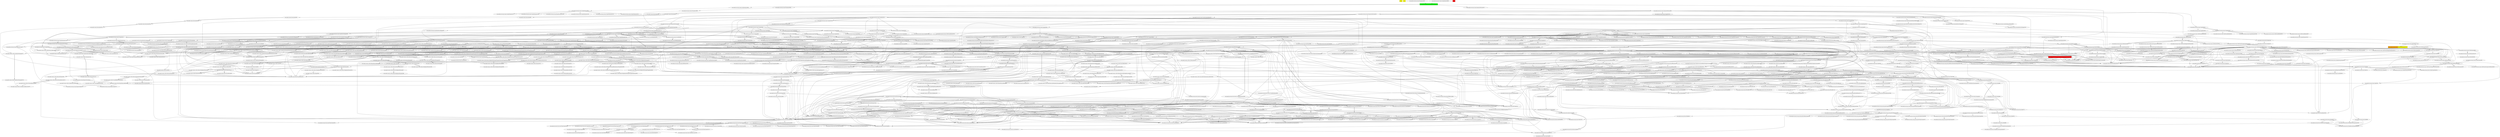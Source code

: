 digraph enhanced {
	"ochiai" [style=striped shape=box fillcolor="yellow"];
	"d4" [style=striped shape=box fillcolor="yellow"];
	"com.google.javascript.jscomp.PrepareAst$PrepareAnnotations#159" [style=striped shape=box fillcolor="red"];
	"com.google.javascript.jscomp.IntegrationTest#2419" [style=striped shape=box fillcolor="green"];
	"real" [style=striped shape=box fillcolor="red"];
	"com.google.javascript.rhino.Node$NodeMismatch#2163" [style=striped shape=box fillcolor="orange:yellow"];
	"com.google.javascript.rhino.head.ast.PropertyGet#52" -> "com.google.javascript.rhino.head.ast.InfixExpression#95";
	"com.google.javascript.jscomp.parsing.IRFactory$TransformDispatcher#851" -> "com.google.javascript.rhino.head.ast.InfixExpression#95";
	"com.google.javascript.rhino.head.Parser#2853" -> "com.google.javascript.rhino.head.ast.AstNode#200";
	"com.google.javascript.rhino.head.Parser#508" -> "com.google.javascript.rhino.head.ast.AstNode#200";
	"com.google.javascript.rhino.head.Parser#592" -> "com.google.javascript.rhino.head.ast.AstNode#200";
	"com.google.javascript.rhino.head.Parser#2422" -> "com.google.javascript.rhino.head.ast.AstNode#200";
	"com.google.javascript.rhino.head.Parser#2477" -> "com.google.javascript.rhino.head.ast.AstNode#200";
	"com.google.javascript.rhino.head.ast.Name#52" -> "com.google.javascript.rhino.head.ast.AstNode#200";
	"com.google.javascript.rhino.head.ast.FunctionNode#201" -> "com.google.javascript.rhino.head.ast.AstNode#200";
	"com.google.javascript.rhino.head.ast.AstNode#208" -> "com.google.javascript.rhino.head.ast.AstNode#200";
	"com.google.javascript.rhino.head.Parser#1052" -> "com.google.javascript.rhino.head.ast.AstNode#200";
	"com.google.javascript.rhino.head.ast.Name#69" -> "com.google.javascript.rhino.head.ast.AstNode#200";
	"com.google.javascript.rhino.head.Parser#743" -> "com.google.javascript.rhino.head.ast.AstNode#200";
	"com.google.javascript.rhino.head.Parser#1834" -> "com.google.javascript.rhino.head.ast.AstNode#200";
	"com.google.common.collect.RegularImmutableMap#45" -> "com.google.common.collect.RegularImmutableMap$NonTerminalEntry#115";
	"com.google.common.collect.RegularImmutableMap#137" -> "com.google.common.collect.RegularImmutableMap$NonTerminalEntry#115";
	"com.google.common.collect.RegularImmutableMap$TerminalEntry#128" -> "com.google.common.collect.ImmutableEntry#34";
	"com.google.common.collect.Maps#1209" -> "com.google.common.collect.ImmutableEntry#34";
	"com.google.common.collect.RegularImmutableMap$NonTerminalEntry#110" -> "com.google.common.collect.ImmutableEntry#34";
	"com.google.common.collect.AbstractMapBasedMultimap$EntryIterator#1183" -> "com.google.common.collect.Iterators#143";
	"com.google.javascript.jscomp.CodeGenerator#104" -> "com.google.javascript.rhino.Node#2363";
	"com.google.javascript.jscomp.NodeUtil#2899" -> "com.google.javascript.rhino.Node#2363";
	"com.google.javascript.jscomp.CompilerInput#116" -> "com.google.javascript.rhino.Node#2363";
	"com.google.javascript.jscomp.parsing.IRFactory$TransformDispatcher#518" -> "com.google.javascript.rhino.head.ast.FunctionNode#216";
	"com.google.javascript.jscomp.Compiler#2094" -> "com.google.javascript.jscomp.Compiler#2068";
	"com.google.javascript.jscomp.Compiler#2194" -> "com.google.javascript.jscomp.Compiler#2068";
	"com.google.javascript.rhino.JSDocInfoBuilder#1059" -> "com.google.javascript.rhino.JSDocInfo#1126";
	"com.google.javascript.rhino.head.ast.VariableDeclaration#72" -> "com.google.javascript.rhino.head.ast.AstNode#440";
	"com.google.javascript.rhino.head.ast.InfixExpression#60" -> "com.google.javascript.rhino.head.ast.AstNode#440";
	"com.google.javascript.rhino.head.ast.InfixExpression#105" -> "com.google.javascript.rhino.head.ast.AstNode#440";
	"com.google.javascript.rhino.head.ast.InfixExpression#128" -> "com.google.javascript.rhino.head.ast.AstNode#440";
	"com.google.javascript.rhino.head.ast.FunctionCall#57" -> "com.google.javascript.rhino.head.ast.AstNode#440";
	"com.google.javascript.rhino.head.ast.FunctionNode#201" -> "com.google.javascript.rhino.head.ast.AstNode#440";
	"com.google.javascript.rhino.head.ast.ExpressionStatement#90" -> "com.google.javascript.rhino.head.ast.AstNode#440";
	"com.google.javascript.rhino.head.ast.AstRoot#71" -> "com.google.javascript.rhino.head.ast.AstNode#440";
	"com.google.javascript.rhino.head.ast.Name#69" -> "com.google.javascript.rhino.head.ast.AstNode#440";
	"com.google.javascript.rhino.head.ast.FunctionNode#162" -> "com.google.javascript.rhino.head.ast.AstNode#440";
	"com.google.javascript.rhino.head.ast.FunctionCall#94" -> "com.google.javascript.rhino.head.ast.AstNode#440";
	"com.google.javascript.rhino.head.ast.ParenthesizedExpression#59" -> "com.google.javascript.rhino.head.ast.AstNode#440";
	"com.google.javascript.rhino.Node#932" -> "com.google.javascript.rhino.Node#939";
	"com.google.javascript.rhino.head.Parser#2477" -> "com.google.javascript.rhino.head.ast.FunctionCall#128";
	"com.google.javascript.jscomp.parsing.ParserRunner#116" -> "com.google.javascript.rhino.head.CompilerEnvirons#109" [style=bold];
	"com.google.common.collect.RegularImmutableMap#92" -> "com.google.common.collect.RegularImmutableMap$NonTerminalEntry#110";
	"com.google.javascript.jscomp.Compiler#1819" -> "com.google.javascript.jscomp.CodePrinter$Builder#558";
	"com.google.javascript.rhino.Node#1026" -> "com.google.javascript.rhino.Node#932";
	"com.google.javascript.jscomp.parsing.JsDocInfoParser#1763" -> "com.google.javascript.jscomp.parsing.JsDocInfoParser#1812";
	"com.google.javascript.jscomp.parsing.JsDocInfoParser#275" -> "com.google.javascript.rhino.JSDocInfoBuilder#94";
	"com.google.javascript.jscomp.parsing.JsDocInfoParser#200" -> "com.google.javascript.rhino.JSDocInfoBuilder#94";
	"com.google.javascript.rhino.head.ast.InfixExpression#60" -> "com.google.javascript.rhino.head.ast.AstNode#208";
	"com.google.common.collect.HashMultiset#34" -> "com.google.common.collect.AbstractMapBasedMultiset#216";
	"com.google.javascript.rhino.JSDocInfoBuilder#1076" -> "com.google.javascript.rhino.JSDocInfo#1118";
	"com.google.javascript.jscomp.CodePrinter$CompactCodePrinter#403" -> "com.google.javascript.jscomp.CodePrinter$CompactCodePrinter#435" [style=bold];
	"com.google.javascript.jscomp.SourceFile$Preloaded#422" -> "com.google.javascript.jscomp.SourceFile#81";
	"com.google.javascript.rhino.Node#1012" -> "com.google.javascript.rhino.Node#1021" [style=bold];
	"com.google.common.collect.ImmutableMap#143" -> "com.google.common.collect.Maps#1209";
	"com.google.javascript.rhino.head.Parser#469" -> "com.google.javascript.rhino.head.Parser#508" [style=bold];
	"com.google.javascript.rhino.head.Parser#743" -> "com.google.javascript.rhino.head.ast.FunctionNode#223";
	"com.google.javascript.jscomp.NodeTraversal#489" -> "com.google.javascript.jscomp.NodeTraversal#233";
	"com.google.javascript.jscomp.Compiler#1819" -> "com.google.javascript.jscomp.CodePrinter$Builder#567";
	"com.google.javascript.rhino.JSDocInfo#1102" -> "com.google.javascript.rhino.JSDocInfo#1130";
	"com.google.javascript.rhino.JSDocInfo#1110" -> "com.google.javascript.rhino.JSDocInfo#1130";
	"com.google.javascript.rhino.JSDocInfo#1126" -> "com.google.javascript.rhino.JSDocInfo#1130";
	"com.google.javascript.rhino.JSDocInfo#1118" -> "com.google.javascript.rhino.JSDocInfo#1130";
	"com.google.javascript.rhino.JSDocInfoBuilder#1059" -> "com.google.javascript.rhino.JSDocInfo#1370";
	"com.google.javascript.jscomp.parsing.IRFactory#515" -> "com.google.javascript.jscomp.parsing.TypeSafeDispatcher#121" [style=bold];
	"com.google.javascript.rhino.head.Parser#2422" -> "com.google.javascript.rhino.head.ast.FunctionCall#135";
	"com.google.common.collect.HashMultiset#72" -> "com.google.common.collect.AbstractMapBasedMultiset#61";
	"com.google.javascript.rhino.head.Parser#2776" -> "com.google.javascript.rhino.head.Parser#743";
	"com.google.javascript.rhino.head.Parser#508" -> "com.google.javascript.rhino.head.Parser#743";
	"com.google.javascript.rhino.Node#1021" -> "com.google.javascript.rhino.Node#1026";
	"com.google.javascript.rhino.Node#1026" -> "com.google.javascript.rhino.Node#1026";
	"com.google.javascript.jscomp.CodePrinter#657" -> "com.google.javascript.jscomp.CodePrinter$CompactCodePrinter#403";
	"com.google.javascript.rhino.JSDocInfoBuilder#524" -> "com.google.javascript.rhino.JSDocInfo#1144";
	"com.google.javascript.jscomp.parsing.IRFactory#184" -> "com.google.javascript.rhino.head.ast.AstRoot#46";
	"com.google.common.collect.AbstractMapBasedMultimap$EntryIterator#1183" -> "com.google.common.collect.AbstractMapBasedMultimap#89";
	"com.google.common.collect.AbstractMapBasedMultimap$WrappedCollection#375" -> "com.google.common.collect.AbstractMapBasedMultimap#89";
	"com.google.common.collect.AbstractMapBasedMultimap$WrappedCollection$WrappedIterator#456" -> "com.google.common.collect.AbstractMapBasedMultimap#89";
	"com.google.javascript.jscomp.parsing.JsDocInfoParser#227" -> "com.google.javascript.jscomp.parsing.JsDocInfoParser#275";
	"com.google.javascript.jscomp.parsing.JsDocInfoParser#131" -> "com.google.javascript.rhino.JSDocInfoBuilder#79";
	"com.google.javascript.jscomp.NodeTraversal#512" -> "com.google.javascript.jscomp.NodeTraversal#689";
	"com.google.javascript.rhino.head.Parser#508" -> "com.google.javascript.rhino.head.ast.AstRoot#38" [style=bold];
	"com.google.common.collect.RegularImmutableMap#92" -> "com.google.common.collect.RegularImmutableMap$TerminalEntry#128" [style=bold];
	"com.google.common.collect.ImmutableMap$Builder#217" -> "com.google.common.collect.ImmutableEntry#44";
	"com.google.javascript.jscomp.SuppressDocWarningsGuard#40" -> "com.google.common.collect.ImmutableEntry#44";
	"com.google.common.collect.RegularImmutableMap#45" -> "com.google.common.collect.ImmutableEntry#44";
	"com.google.common.collect.RegularImmutableMap#137" -> "com.google.common.collect.ImmutableEntry#44";
	"com.google.common.collect.ImmutableMap$Builder#217" -> "com.google.common.collect.ImmutableEntry#40";
	"com.google.javascript.jscomp.SuppressDocWarningsGuard#40" -> "com.google.common.collect.ImmutableEntry#40";
	"com.google.common.collect.RegularImmutableMap#45" -> "com.google.common.collect.ImmutableEntry#40";
	"com.google.common.collect.RegularImmutableMap#137" -> "com.google.common.collect.ImmutableEntry#40";
	"com.google.javascript.jscomp.parsing.IRFactory$TransformDispatcher#539" -> "com.google.javascript.rhino.Node#2371";
	"com.google.javascript.jscomp.parsing.IRFactory$TransformDispatcher#616" -> "com.google.javascript.rhino.Node#2371";
	"com.google.javascript.jscomp.CodeGenerator#104" -> "com.google.javascript.rhino.Node#2371";
	"com.google.javascript.rhino.head.Parser#743" -> "com.google.javascript.rhino.head.ast.FunctionNode#201";
	"com.google.javascript.jscomp.parsing.JsDocInfoParser#131" -> "com.google.javascript.rhino.JSDocInfoBuilder#88";
	"com.google.common.collect.Sets#183" -> "com.google.common.collect.Sets#202";
	"com.google.common.collect.HashMultimap#49" -> "com.google.common.collect.Sets#202";
	"com.google.common.collect.LinkedListMultimap$DistinctKeyIterator#404" -> "com.google.common.collect.Sets#202";
	"com.google.javascript.rhino.head.ContextFactory#409" -> "com.google.javascript.rhino.head.Kit#284";
	"com.google.javascript.rhino.head.ContextFactory#420" -> "com.google.javascript.rhino.head.Kit#284";
	"com.google.javascript.rhino.Node#939" -> "com.google.javascript.rhino.Node#949" [style=bold];
	"com.google.javascript.rhino.head.Parser#2567" -> "com.google.javascript.rhino.head.CompilerEnvirons#114";
	"com.google.javascript.rhino.head.Parser#2880" -> "com.google.javascript.rhino.head.CompilerEnvirons#114";
	"com.google.javascript.rhino.JSDocInfoBuilder#461" -> "com.google.javascript.rhino.JSDocInfo#764";
	"com.google.javascript.rhino.head.TokenStream#1249" -> "com.google.javascript.rhino.head.TokenStream#1329" [style=bold];
	"com.google.javascript.jscomp.Compiler#507" -> "com.google.javascript.jscomp.JSModule#205";
	"com.google.javascript.jscomp.Compiler#461" -> "com.google.javascript.jscomp.JSModule#205";
	"com.google.javascript.jscomp.Compiler#483" -> "com.google.javascript.jscomp.JSModule#205";
	"com.google.javascript.jscomp.JSModuleGraph#373" -> "com.google.javascript.jscomp.JSModule#205";
	"com.google.javascript.jscomp.CodeGenerator#104" -> "com.google.javascript.jscomp.CodePrinter$MappedCodePrinter#92" [style=bold];
	"com.google.common.collect.RegularImmutableMap#45" -> "com.google.common.collect.ImmutableMap#307";
	"com.google.common.collect.HashMultiset#34" -> "com.google.common.collect.AbstractMapBasedMultiset#202";
	"com.google.javascript.rhino.head.Parser#1834" -> "com.google.javascript.rhino.head.ast.VariableDeclaration#124";
	"com.google.javascript.jscomp.parsing.ParserRunner#116" -> "com.google.javascript.rhino.head.CompilerEnvirons#143" [style=bold];
	"com.google.common.collect.AbstractMultiset$EntrySet#177" -> "com.google.common.collect.AbstractMapBasedMultiset#87";
	"com.google.javascript.jscomp.JSModuleGraph#373" -> "com.google.javascript.jscomp.JSModuleGraph#121";
	"com.google.common.collect.RegularImmutableMap#45" -> "com.google.common.collect.RegularImmutableMap$TerminalEntry#132";
	"com.google.common.collect.RegularImmutableMap#137" -> "com.google.common.collect.RegularImmutableMap$TerminalEntry#132";
	"com.google.javascript.rhino.JSDocInfoBuilder#744" -> "com.google.javascript.rhino.JSDocInfo#558";
	"com.google.javascript.rhino.JSDocInfoBuilder#1059" -> "com.google.javascript.rhino.JSDocInfo#558";
	"com.google.javascript.jscomp.deps.JsFileParser#66" -> "com.google.javascript.jscomp.deps.JsFileLineParser#91";
	"com.google.javascript.rhino.JSDocInfo#1144" -> "com.google.javascript.rhino.JSDocInfo#1162";
	"com.google.javascript.jscomp.parsing.JsDocInfoParser#2415" -> "com.google.javascript.rhino.JSDocInfoBuilder#134";
	"com.google.javascript.rhino.head.Parser#902" -> "com.google.javascript.rhino.head.CompilerEnvirons#148";
	"com.google.javascript.rhino.head.Parser#743" -> "com.google.javascript.rhino.head.CompilerEnvirons#148";
	"com.google.javascript.jscomp.parsing.ParserRunner#116" -> "com.google.javascript.rhino.head.CompilerEnvirons#95" [style=bold];
	"com.google.javascript.jscomp.JSModuleGraph#439" -> "com.google.javascript.jscomp.JSModuleGraph#128" [style=bold];
	"com.google.common.collect.ImmutableList$Builder#656" -> "com.google.common.collect.ImmutableCollection$Builder#307";
	"com.google.javascript.jscomp.Tracer#235" -> "com.google.javascript.jscomp.Tracer#959";
	"com.google.javascript.jscomp.Tracer#408" -> "com.google.javascript.jscomp.Tracer#959";
	"com.google.javascript.jscomp.JsAst#85" -> "com.google.javascript.jscomp.Compiler#2094" [style=bold];
	"com.google.javascript.rhino.head.Context#358" -> "com.google.javascript.rhino.head.Context#378" [style=bold];
	"com.google.common.collect.RegularImmutableMap$EntrySet#186" -> "com.google.common.collect.RegularImmutableMap#34" [style=bold];
	"com.google.javascript.jscomp.Compiler#1301" -> "com.google.javascript.jscomp.JSModuleGraph#373";
	"com.google.javascript.jscomp.parsing.JsDocInfoParser#131" -> "com.google.javascript.rhino.JSDocInfoBuilder#69";
	"com.google.javascript.rhino.head.TokenStream#279" -> "com.google.javascript.rhino.head.TokenStream#1506";
	"com.google.javascript.jscomp.ComposeWarningsGuard$GuardComparator#52" -> "com.google.javascript.jscomp.ComposeWarningsGuard$GuardComparator#63";
	"com.google.javascript.rhino.head.ast.Symbol#33" -> "com.google.javascript.rhino.head.ast.Symbol#69" [style=bold];
	"com.google.javascript.jscomp.parsing.JsDocInfoParser#1228" -> "com.google.javascript.jscomp.parsing.JsDocInfoParser#1621";
	"com.google.javascript.rhino.head.Parser#2037" -> "com.google.javascript.rhino.head.Parser#2070" [style=bold];
	"com.google.common.collect.LinkedListMultimap$ValueForKeyIterator#465" -> "com.google.common.collect.LinkedListMultimap$ValueForKeyIterator#506";
	"com.google.javascript.rhino.head.ast.Scope#187" -> "com.google.javascript.rhino.head.ast.Symbol#62" [style=bold];
	"com.google.javascript.rhino.head.Context#378" -> "com.google.javascript.rhino.head.Context#383" [style=bold];
	"com.google.javascript.jscomp.CodeConsumer#182" -> "com.google.javascript.jscomp.CodePrinter$CompactCodePrinter#445";
	"com.google.common.collect.AbstractMapBasedMultiset#87" -> "com.google.common.collect.AbstractMapBasedMultiset$1#89" [style=bold];
	"com.google.javascript.rhino.JSDocInfoBuilder#1059" -> "com.google.javascript.rhino.JSDocInfo#1188";
	"com.google.javascript.jscomp.Compiler#2094" -> "com.google.javascript.jscomp.Compiler#2089" [style=bold];
	"com.google.javascript.rhino.head.Parser#508" -> "com.google.javascript.rhino.head.ast.ScriptNode#66";
	"com.google.javascript.rhino.head.Parser#743" -> "com.google.javascript.rhino.head.ast.ScriptNode#66";
	"com.google.javascript.jscomp.parsing.IRFactory#174" -> "com.google.javascript.rhino.Node#1091";
	"com.google.javascript.jscomp.parsing.JsDocInfoParser#2286" -> "com.google.javascript.rhino.Node#1091";
	"com.google.javascript.jscomp.JsAst#85" -> "com.google.javascript.rhino.Node#1091";
	"com.google.javascript.jscomp.ComposeWarningsGuard$GuardComparator#52" -> "com.google.javascript.jscomp.ComposeWarningsGuard$GuardComparator#57" [style=bold];
	"com.google.common.collect.AbstractMultiset$EntrySet#171" -> "com.google.common.collect.Multisets$EntrySet#951" [style=bold];
	"com.google.javascript.jscomp.parsing.IRFactory#1489" -> "com.google.javascript.rhino.Node#512";
	"com.google.javascript.rhino.head.TokenStream#1521" -> "com.google.javascript.rhino.head.TokenStream#1517" [style=bold];
	"com.google.javascript.rhino.head.TokenStream#1506" -> "com.google.javascript.rhino.head.TokenStream#1510" [style=bold];
	"com.google.javascript.jscomp.ComposeWarningsGuard#79" -> "com.google.javascript.jscomp.ComposeWarningsGuard$GuardComparator#52";
	"com.google.javascript.jscomp.ComposeWarningsGuard#88" -> "com.google.javascript.jscomp.ComposeWarningsGuard$GuardComparator#52";
	"com.google.javascript.jscomp.parsing.JsDocInfoParser#2277" -> "com.google.javascript.rhino.Node#516";
	"com.google.javascript.jscomp.CodePrinter$CompactCodePrinter#435" -> "com.google.javascript.jscomp.CodePrinter$MappedCodePrinter#61";
	"com.google.javascript.rhino.head.Parser#1954" -> "com.google.javascript.rhino.head.ast.Symbol#33" [style=bold];
	"com.google.javascript.rhino.head.ast.AstRoot#38" -> "com.google.javascript.rhino.head.ast.ScriptNode#50";
	"com.google.javascript.rhino.head.ast.FunctionNode#100" -> "com.google.javascript.rhino.head.ast.ScriptNode#50";
	"com.google.common.collect.Multisets#1053" -> "com.google.common.collect.AbstractMapBasedMultiset$1#94" [style=bold];
	"com.google.common.collect.Lists#123" -> "com.google.common.collect.Collections2#373";
	"com.google.common.collect.Sets#219" -> "com.google.common.collect.Collections2#373";
	"com.google.javascript.rhino.head.Parser#508" -> "com.google.javascript.rhino.head.ast.AstRoot#71";
	"com.google.javascript.rhino.JSDocInfoBuilder#111" -> "com.google.javascript.rhino.JSDocInfoBuilder#102" [style=bold];
	"com.google.javascript.jscomp.parsing.IRFactory#81" -> "com.google.javascript.jscomp.parsing.IRFactory#505";
	"com.google.javascript.jscomp.parsing.IRFactory#430" -> "com.google.javascript.jscomp.parsing.IRFactory#505";
	"com.google.javascript.jscomp.parsing.IRFactory#454" -> "com.google.javascript.jscomp.parsing.IRFactory#505";
	"com.google.javascript.jscomp.parsing.JsDocInfoParser#2407" -> "com.google.javascript.rhino.JSDocInfoBuilder#111" [style=bold];
	"com.google.javascript.jscomp.parsing.JsDocInfoParser#1812" -> "com.google.javascript.jscomp.parsing.JsDocInfoParser#1844";
	"com.google.javascript.rhino.head.Parser#289" -> "com.google.javascript.rhino.head.TokenStream#1521";
	"com.google.javascript.rhino.head.Parser#2477" -> "com.google.javascript.rhino.head.ast.FunctionCall#114";
	"com.google.javascript.rhino.head.ast.Symbol#33" -> "com.google.javascript.rhino.head.ast.Symbol#49" [style=bold];
	"com.google.common.collect.HashMultiset#34" -> "com.google.common.collect.AbstractMapBasedMultiset#82" [style=bold];
	"com.google.javascript.rhino.head.ast.ScriptNode#243" -> "com.google.javascript.rhino.head.ast.Symbol#42" [style=bold];
	"com.google.javascript.jscomp.Compiler#1099" -> "com.google.javascript.rhino.InputId#61";
	"com.google.javascript.rhino.head.ast.ScriptNode#50" -> "com.google.javascript.rhino.head.ast.Scope#38" [style=bold];
	"com.google.javascript.jscomp.IntegrationTestCase#88" -> "com.google.javascript.jscomp.Compiler#1811";
	"com.google.javascript.jscomp.deps.SortedDependencies#65" -> "com.google.javascript.jscomp.CompilerInput#160";
	"com.google.javascript.jscomp.Compiler#1426" -> "com.google.javascript.jscomp.CompilerInput#160";
	"com.google.javascript.jscomp.deps.SortedDependencies#211" -> "com.google.javascript.jscomp.CompilerInput#160";
	"com.google.javascript.jscomp.parsing.Config#90" -> "com.google.common.collect.ImmutableMap#132";
	"com.google.javascript.jscomp.RhinoErrorReporter#79" -> "com.google.common.collect.ImmutableMap#132";
	"com.google.javascript.jscomp.CompilerOptions#1141" -> "com.google.javascript.jscomp.DiagnosticGroupWarningsGuard#33";
	"com.google.javascript.jscomp.SuppressDocWarningsGuard#40" -> "com.google.javascript.jscomp.DiagnosticGroupWarningsGuard#33";
	"com.google.javascript.jscomp.parsing.IRFactory#357" -> "com.google.javascript.jscomp.parsing.IRFactory#515";
	"com.google.javascript.jscomp.parsing.IRFactory#386" -> "com.google.javascript.jscomp.parsing.IRFactory#515";
	"com.google.javascript.jscomp.Compiler#1811" -> "com.google.javascript.jscomp.Compiler#1819" [style=bold];
	"com.google.common.collect.AbstractMapBasedMultimap#1173" -> "com.google.common.collect.AbstractMapBasedMultimap$EntryIterator#1183" [style=bold];
	"com.google.javascript.jscomp.DiagnosticGroupWarningsGuard#45" -> "com.google.javascript.jscomp.DiagnosticGroup#117";
	"com.google.javascript.rhino.head.Parser#508" -> "com.google.javascript.rhino.head.Parser#902";
	"com.google.javascript.jscomp.deps.SortedDependencies#65" -> "com.google.javascript.jscomp.CompilerInput#174";
	"com.google.javascript.jscomp.Compiler#1426" -> "com.google.javascript.jscomp.CompilerInput#174";
	"com.google.javascript.jscomp.Compiler#1301" -> "com.google.javascript.jscomp.CompilerInput#174";
	"com.google.javascript.rhino.Node$ObjectPropListItem#315" -> "com.google.javascript.rhino.InputId#74";
	"com.google.javascript.jscomp.parsing.Config#90" -> "com.google.common.collect.ImmutableMap$Builder#235";
	"com.google.javascript.jscomp.RhinoErrorReporter#79" -> "com.google.common.collect.ImmutableMap$Builder#235";
	"com.google.javascript.jscomp.DiagnosticGroup#117" -> "com.google.javascript.jscomp.DiagnosticGroup#110";
	"com.google.javascript.jscomp.Compiler#372" -> "com.google.javascript.jscomp.Compiler#398";
	"com.google.javascript.jscomp.Compiler#631" -> "com.google.javascript.jscomp.Compiler#398";
	"com.google.javascript.jscomp.parsing.Config#90" -> "com.google.common.collect.ImmutableMap#364";
	"com.google.common.collect.ImmutableSet#381" -> "com.google.common.collect.ImmutableSet#179";
	"com.google.common.collect.ImmutableSet#151" -> "com.google.common.collect.ImmutableSet#179";
	"com.google.javascript.jscomp.parsing.IRFactory#454" -> "com.google.javascript.jscomp.parsing.JsDocTokenStream#45";
	"com.google.javascript.rhino.head.CompilerEnvirons#33" -> "com.google.javascript.rhino.head.CompilerEnvirons#63";
	"com.google.common.collect.ImmutableMap$Builder#235" -> "com.google.common.collect.ImmutableMap$Builder#240" [style=bold];
	"com.google.javascript.jscomp.Compiler#246" -> "com.google.javascript.jscomp.RecentChange#23" [style=bold];
	"com.google.common.collect.ImmutableMap#268" -> "com.google.common.collect.RegularImmutableMap#45";
	"com.google.common.collect.ImmutableMap$Builder#240" -> "com.google.common.collect.RegularImmutableMap#45";
	"com.google.javascript.jscomp.parsing.JsDocInfoParser#275" -> "com.google.javascript.rhino.JSDocInfoBuilder#158";
	"com.google.common.collect.AbstractMultiset#167" -> "com.google.common.collect.AbstractMultiset#186" [style=bold];
	"com.google.javascript.jscomp.parsing.ParserRunner#116" -> "com.google.javascript.rhino.head.CompilerEnvirons#33" [style=bold];
	"com.google.javascript.jscomp.parsing.Config#90" -> "com.google.common.collect.ImmutableMap$Builder#217" [style=bold];
	"com.google.common.base.Joiner#240" -> "com.google.common.base.Joiner#184" [style=bold];
	"com.google.javascript.jscomp.IntegrationTestCase#201" -> "com.google.javascript.jscomp.Compiler#372";
	"com.google.javascript.jscomp.Compiler#965" -> "com.google.javascript.jscomp.RecentChange#32";
	"com.google.javascript.rhino.JSDocInfoBuilder#134" -> "com.google.javascript.rhino.JSDocInfoBuilder#148";
	"com.google.common.collect.ImmutableMap#268" -> "com.google.common.collect.ImmutableMap#143";
	"com.google.common.collect.ImmutableMap$Builder#182" -> "com.google.common.collect.ImmutableMap#143";
	"com.google.common.collect.AbstractMapBasedMultimap#1160" -> "com.google.common.collect.AbstractMultimap#98" [style=bold];
	"com.google.javascript.jscomp.NodeTraversal#541" -> "com.google.javascript.jscomp.NodeTraversal#614";
	"com.google.javascript.jscomp.NodeTraversal#284" -> "com.google.javascript.jscomp.NodeTraversal#614";
	"com.google.javascript.jscomp.CodeGenerator#104" -> "com.google.javascript.jscomp.CodePrinter$MappedCodePrinter#115" [style=bold];
	"com.google.common.collect.AbstractIndexedListIterator#68" -> "com.google.common.collect.UnmodifiableListIterator#34" [style=bold];
	"com.google.javascript.jscomp.CodePrinter#36" -> "com.google.javascript.jscomp.CodePrinter#657" [style=bold];
	"com.google.javascript.jscomp.CompilerInput#88" -> "com.google.javascript.jscomp.JsAst#43";
	"com.google.common.collect.LinkedListMultimap$DistinctKeyIterator#404" -> "com.google.common.collect.LinkedListMultimap$2#735" [style=bold];
	"com.google.javascript.jscomp.CompilerInput#151" -> "com.google.javascript.jscomp.CompilerInput#361" [style=bold];
	"com.google.javascript.rhino.head.CompilerEnvirons#33" -> "com.google.javascript.rhino.head.Context#1815" [style=bold];
	"com.google.javascript.jscomp.LightweightMessageFormatter#50" -> "com.google.javascript.jscomp.AbstractMessageFormatter#32";
	"com.google.javascript.jscomp.ErrorFormat$2#38" -> "com.google.javascript.jscomp.AbstractMessageFormatter#37";
	"com.google.common.collect.LinkedListMultimap#731" -> "com.google.common.collect.LinkedListMultimap$2#733" [style=bold];
	"com.google.common.collect.LinkedListMultimap#599" -> "com.google.common.collect.LinkedListMultimap#208" [style=bold];
	"com.google.javascript.jscomp.parsing.ParserRunner#116" -> "com.google.javascript.rhino.head.CompilerEnvirons#16";
	"com.google.common.collect.AbstractMapBasedMultimap#120" -> "com.google.common.collect.AbstractMultimap#37" [style=bold];
	"com.google.javascript.rhino.head.Parser#942" -> "com.google.javascript.rhino.head.Parser#1834";
	"com.google.javascript.jscomp.IntegrationTest#2547" -> "com.google.javascript.jscomp.GoogleCodingConvention#44";
	"com.google.javascript.rhino.head.Parser#2037" -> "com.google.javascript.rhino.head.ast.Assignment#36";
	"com.google.javascript.jscomp.parsing.JsDocInfoParser#275" -> "com.google.javascript.jscomp.parsing.JsDocInfoParser#2308";
	"com.google.javascript.jscomp.parsing.JsDocInfoParser#227" -> "com.google.javascript.jscomp.parsing.JsDocInfoParser#2308";
	"com.google.javascript.jscomp.JsAst#85" -> "com.google.javascript.jscomp.Compiler#1617" [style=bold];
	"com.google.javascript.jscomp.GoogleCodingConvention#44" -> "com.google.javascript.jscomp.GoogleCodingConvention#49" [style=bold];
	"com.google.javascript.jscomp.ClosureCodingConvention#54" -> "com.google.common.collect.ImmutableSet#362";
	"com.google.javascript.jscomp.CompilerInput#116" -> "com.google.javascript.jscomp.JsAst#51";
	"com.google.common.collect.LinkedListMultimap$ValueForKeyIterator#465" -> "com.google.common.base.Preconditions#334";
	"com.google.common.collect.AbstractIndexedListIterator#68" -> "com.google.common.base.Preconditions#334";
	"com.google.javascript.jscomp.CodeGenerator#104" -> "com.google.javascript.jscomp.NodeUtil#1170";
	"com.google.javascript.jscomp.CodeGenerator#908" -> "com.google.javascript.jscomp.NodeUtil#1170";
	"com.google.javascript.jscomp.Compiler#1426" -> "com.google.javascript.jscomp.CompilerInput#116";
	"com.google.javascript.jscomp.Compiler#1301" -> "com.google.javascript.jscomp.CompilerInput#116";
	"com.google.javascript.jscomp.Compiler#1467" -> "com.google.javascript.jscomp.CompilerInput#116";
	"com.google.common.base.Joiner#184" -> "com.google.common.base.Joiner#122" [style=bold];
	"com.google.javascript.jscomp.CompilerInput#315" -> "com.google.javascript.jscomp.CompilerInput#132";
	"com.google.javascript.rhino.head.ast.VariableDeclaration#72" -> "com.google.javascript.rhino.head.ast.AstNode#236";
	"com.google.javascript.rhino.head.ast.InfixExpression#105" -> "com.google.javascript.rhino.head.ast.AstNode#236";
	"com.google.javascript.rhino.head.ast.VariableInitializer#78" -> "com.google.javascript.rhino.head.ast.AstNode#236";
	"com.google.javascript.rhino.head.ast.FunctionNode#117" -> "com.google.javascript.rhino.head.ast.AstNode#236";
	"com.google.javascript.rhino.head.ast.InfixExpression#128" -> "com.google.javascript.rhino.head.ast.AstNode#236";
	"com.google.javascript.rhino.head.Parser#508" -> "com.google.javascript.rhino.head.ast.AstNode#236";
	"com.google.javascript.rhino.head.ast.FunctionCall#57" -> "com.google.javascript.rhino.head.ast.AstNode#236";
	"com.google.javascript.rhino.head.ast.FunctionNode#201" -> "com.google.javascript.rhino.head.ast.AstNode#236";
	"com.google.javascript.rhino.head.ast.VariableInitializer#96" -> "com.google.javascript.rhino.head.ast.AstNode#236";
	"com.google.javascript.rhino.head.ast.ExpressionStatement#90" -> "com.google.javascript.rhino.head.ast.AstNode#236";
	"com.google.javascript.rhino.head.ast.AstRoot#71" -> "com.google.javascript.rhino.head.ast.AstNode#236";
	"com.google.javascript.rhino.head.ast.FunctionCall#94" -> "com.google.javascript.rhino.head.ast.AstNode#236";
	"com.google.javascript.rhino.head.ast.FunctionNode#162" -> "com.google.javascript.rhino.head.ast.AstNode#236";
	"com.google.javascript.rhino.head.ast.ParenthesizedExpression#59" -> "com.google.javascript.rhino.head.ast.AstNode#236";
	"com.google.javascript.jscomp.IntegrationTest#2419" -> "com.google.javascript.jscomp.IntegrationTest#2547";
	"com.google.javascript.rhino.head.Parser#743" -> "com.google.javascript.rhino.head.Parser$PerFunctionVariables#3559";
	"com.google.common.collect.ImmutableList#334" -> "com.google.common.collect.RegularImmutableAsList#54";
	"com.google.javascript.rhino.JSDocInfoBuilder#1087" -> "com.google.javascript.rhino.JSDocInfo#1570" [style=bold];
	"com.google.javascript.jscomp.CompilerInput#65" -> "com.google.javascript.jscomp.JsAst#69" [style=bold];
	"com.google.javascript.jscomp.parsing.JsDocInfoParser#1163" -> "com.google.javascript.jscomp.parsing.JsDocInfoParser#1228";
	"com.google.javascript.jscomp.parsing.JsDocInfoParser#2308" -> "com.google.javascript.jscomp.parsing.JsDocInfoParser#2317";
	"com.google.javascript.jscomp.parsing.JsDocInfoParser#275" -> "com.google.javascript.jscomp.parsing.JsDocInfoParser#2317";
	"com.google.javascript.rhino.head.Parser#902" -> "com.google.javascript.rhino.head.Parser#942" [style=bold];
	"com.google.javascript.jscomp.parsing.IRFactory#290" -> "com.google.javascript.rhino.JSDocInfo#1102";
	"com.google.javascript.rhino.JSDocInfoBuilder#1076" -> "com.google.javascript.rhino.JSDocInfo#1102";
	"com.google.javascript.rhino.head.Parser#674" -> "com.google.javascript.rhino.head.ast.FunctionNode#237";
	"com.google.javascript.jscomp.Compiler#1099" -> "com.google.javascript.jscomp.CompilerInput#147";
	"com.google.javascript.jscomp.Compiler#1426" -> "com.google.javascript.jscomp.DependencyOptions#122";
	"com.google.javascript.jscomp.Compiler#1301" -> "com.google.javascript.jscomp.DependencyOptions#122";
	"com.google.javascript.rhino.head.ast.AstNode#236" -> "com.google.javascript.rhino.head.ast.AstNode#220" [style=bold];
	"com.google.javascript.jscomp.deps.SortedDependencies#241" -> "com.google.common.collect.AbstractMapBasedMultimap$WrappedCollection#420";
	"com.google.common.collect.AbstractMapBasedMultimap#317" -> "com.google.common.collect.AbstractMapBasedMultimap$WrappedSet#600";
	"com.google.javascript.jscomp.JSModuleGraph#373" -> "com.google.javascript.jscomp.DependencyOptions#126";
	"com.google.javascript.jscomp.ComposeWarningsGuard#127" -> "com.google.javascript.jscomp.DiagnosticGroupWarningsGuard#50";
	"com.google.javascript.jscomp.ComposeWarningsGuard#150" -> "com.google.javascript.jscomp.DiagnosticGroupWarningsGuard#50";
	"com.google.common.collect.RegularImmutableMap#45" -> "com.google.common.collect.RegularImmutableMap#87" [style=bold];
	"com.google.javascript.jscomp.deps.SortedDependencies#211" -> "com.google.common.collect.LinkedListMultimap$1#716";
	"com.google.common.collect.ImmutableSet#362" -> "com.google.common.collect.ImmutableSet#381" [style=bold];
	"com.google.javascript.jscomp.deps.SortedDependencies#211" -> "com.google.common.collect.LinkedListMultimap$1#712";
	"com.google.common.collect.LinkedListMultimap#710" -> "com.google.common.collect.LinkedListMultimap$1#710" [style=bold];
	"com.google.common.base.Preconditions#334" -> "com.google.common.base.Preconditions#354" [style=bold];
	"com.google.javascript.jscomp.RhinoErrorReporter#116" -> "com.google.javascript.jscomp.RhinoErrorReporter$NewRhinoErrorReporter#179" [style=bold];
	"com.google.javascript.jscomp.parsing.IRFactory#290" -> "com.google.javascript.rhino.head.ast.AstNode#227";
	"com.google.javascript.rhino.head.ast.AstNode#180" -> "com.google.javascript.rhino.head.ast.AstNode#227";
	"com.google.common.collect.RegularImmutableMap#45" -> "com.google.common.base.Preconditions#118";
	"com.google.javascript.jscomp.ComposeWarningsGuard#127" -> "com.google.javascript.jscomp.DiagnosticGroup#129";
	"com.google.javascript.jscomp.CompilerInput#132" -> "com.google.javascript.jscomp.JsAst#74";
	"com.google.javascript.jscomp.CompilerInput#72" -> "com.google.javascript.jscomp.JsAst#74";
	"com.google.javascript.jscomp.CompilerInput#174" -> "com.google.javascript.jscomp.CompilerInput#151";
	"com.google.javascript.jscomp.CompilerInput#160" -> "com.google.javascript.jscomp.CompilerInput#151";
	"com.google.javascript.rhino.head.ast.InfixExpression#53" -> "com.google.javascript.rhino.head.ast.InfixExpression#60";
	"com.google.javascript.jscomp.Compiler#647" -> "com.google.javascript.jscomp.Compiler$2#647" [style=bold];
	"com.google.common.collect.RegularImmutableMap#45" -> "com.google.common.collect.RegularImmutableMap#92" [style=bold];
	"com.google.javascript.jscomp.JSModuleGraph#439" -> "com.google.javascript.jscomp.DependencyOptions#130" [style=bold];
	"com.google.javascript.rhino.JSDocInfoBuilder#1076" -> "com.google.javascript.rhino.JSDocInfo#1110";
	"com.google.javascript.jscomp.RhinoErrorReporter$NewRhinoErrorReporter#179" -> "com.google.javascript.jscomp.RhinoErrorReporter$NewRhinoErrorReporter#183" [style=bold];
	"com.google.common.collect.AbstractMapBasedMultiset#202" -> "com.google.common.collect.Maps#3402";
	"com.google.common.collect.RegularImmutableAsList#39" -> "com.google.common.collect.RegularImmutableAsList#33" [style=bold];
	"com.google.javascript.jscomp.JsAst#43" -> "com.google.javascript.rhino.InputId#51";
	"com.google.javascript.rhino.Node#512" -> "com.google.javascript.rhino.Node$StringNode#191";
	"com.google.common.collect.ImmutableMapEntrySet#35" -> "com.google.common.collect.ImmutableSet#396";
	"com.google.common.collect.ImmutableSet$ArrayImmutableSet#428" -> "com.google.common.collect.ImmutableSet#396";
	"com.google.javascript.jscomp.deps.SortedDependencies#65" -> "com.google.javascript.jscomp.deps.SortedDependencies#241" [style=bold];
	"com.google.javascript.jscomp.parsing.JsDocInfoParser#2364" -> "com.google.javascript.jscomp.parsing.JsDocTokenStream#61";
	"com.google.javascript.jscomp.ComposeWarningsGuard#127" -> "com.google.javascript.jscomp.DiagnosticGroupWarningsGuard#45";
	"com.google.javascript.jscomp.ComposeWarningsGuard#150" -> "com.google.javascript.jscomp.DiagnosticGroupWarningsGuard#45";
	"com.google.javascript.jscomp.ClosureCodingConvention#54" -> "com.google.common.collect.ImmutableSet#151" [style=bold];
	"com.google.javascript.jscomp.parsing.JsDocInfoParser#1228" -> "com.google.javascript.rhino.JSDocInfoBuilder#192";
	"com.google.javascript.rhino.Node#516" -> "com.google.javascript.rhino.Node$StringNode#199";
	"com.google.javascript.rhino.InputId#74" -> "com.google.javascript.rhino.InputId#56";
	"com.google.javascript.jscomp.CompilerInput#100" -> "com.google.javascript.rhino.InputId#56";
	"com.google.common.collect.Multisets$EntrySet#951" -> "com.google.common.collect.Sets$ImprovedAbstractSet#72";
	"com.google.common.collect.LinkedListMultimap$2#733" -> "com.google.common.collect.Sets$ImprovedAbstractSet#72";
	"com.google.javascript.jscomp.CodingConventions#42" -> "com.google.javascript.jscomp.CodingConventions$DefaultCodingConvention#249";
	"com.google.javascript.jscomp.CodingConventions$DefaultCodingConvention#249" -> "com.google.javascript.jscomp.CodingConventions$DefaultCodingConvention#249";
	"com.google.javascript.jscomp.JSModuleGraph#373" -> "com.google.common.collect.LinkedListMultimap$2#738";
	"com.google.javascript.rhino.head.ast.Assignment#36" -> "com.google.javascript.rhino.head.ast.InfixExpression#53";
	"com.google.javascript.rhino.head.ast.PropertyGet#44" -> "com.google.javascript.rhino.head.ast.InfixExpression#53";
	"com.google.javascript.jscomp.JsAst#51" -> "com.google.javascript.jscomp.JsAst#85" [style=bold];
	"com.google.common.collect.RegularImmutableMap$EntrySet#186" -> "com.google.common.collect.RegularImmutableAsList#39" [style=bold];
	"com.google.javascript.rhino.head.Parser#1834" -> "com.google.javascript.rhino.head.ast.VariableDeclaration#83" [style=bold];
	"com.google.javascript.jscomp.NodeTraversal#512" -> "com.google.javascript.jscomp.PrepareAst$PrepareAnnotations#126";
	"com.google.javascript.jscomp.JSModuleGraph#373" -> "com.google.javascript.jscomp.CompilerInput#320";
	"com.google.javascript.jscomp.Compiler#398" -> "com.google.javascript.jscomp.Compiler#441" [style=bold];
	"com.google.javascript.jscomp.CompilerOptions#1141" -> "com.google.javascript.jscomp.CompilerOptions#1167" [style=bold];
	"com.google.javascript.rhino.head.Parser#743" -> "com.google.javascript.rhino.head.Parser$PerFunctionVariables#3583";
	"com.google.javascript.jscomp.CompilerInput#88" -> "com.google.javascript.jscomp.CompilerInput#65" [style=bold];
	"com.google.javascript.jscomp.deps.SortedDependencies#241" -> "com.google.common.collect.AbstractMapBasedMultimap$WrappedCollection#447";
	"com.google.javascript.jscomp.PrepareAst#56" -> "com.google.javascript.jscomp.PrepareAst$PrepareAnnotations#121" [style=bold];
	"com.google.javascript.jscomp.parsing.JsDocInfoParser#1844" -> "com.google.javascript.jscomp.parsing.JsDocTokenStream#232";
	"com.google.javascript.jscomp.parsing.JsDocInfoParser#275" -> "com.google.javascript.jscomp.parsing.JsDocTokenStream#232";
	"com.google.javascript.jscomp.parsing.JsDocInfoParser#1812" -> "com.google.javascript.jscomp.parsing.JsDocTokenStream#232";
	"com.google.javascript.jscomp.parsing.JsDocInfoParser#1103" -> "com.google.javascript.jscomp.parsing.JsDocTokenStream#232";
	"com.google.javascript.jscomp.CompilerInput#208" -> "com.google.javascript.jscomp.CompilerInput#315";
	"com.google.javascript.jscomp.parsing.JsDocTokenStream#61" -> "com.google.javascript.jscomp.parsing.JsDocTokenStream#237";
	"com.google.javascript.jscomp.IntegrationTest#2547" -> "com.google.javascript.jscomp.CompilerOptions#854";
	"com.google.javascript.jscomp.CodePrinter$Builder#558" -> "com.google.javascript.jscomp.CompilerOptions#854";
	"com.google.common.collect.ImmutableSet#179" -> "com.google.common.collect.Hashing#45";
	"com.google.common.collect.RegularImmutableSet#46" -> "com.google.common.collect.Hashing#45";
	"com.google.common.collect.RegularImmutableMap#45" -> "com.google.common.collect.Hashing#45";
	"com.google.common.collect.RegularImmutableMap#137" -> "com.google.common.collect.Hashing#45";
	"com.google.javascript.jscomp.parsing.JsDocInfoParser#275" -> "com.google.javascript.jscomp.parsing.JsDocInfoParser#1151";
	"com.google.javascript.jscomp.CompilationLevel#93" -> "com.google.javascript.jscomp.CompilerOptions#1177";
	"com.google.javascript.jscomp.JsAst#85" -> "com.google.javascript.jscomp.Compiler#2613" [style=bold];
	"com.google.javascript.jscomp.JSModuleGraph#373" -> "com.google.javascript.jscomp.deps.SortedDependencies#211";
	"com.google.javascript.jscomp.parsing.ParserRunner#116" -> "com.google.javascript.rhino.head.Context#619" [style=bold];
	"com.google.javascript.jscomp.Compiler#398" -> "com.google.javascript.jscomp.Compiler#433" [style=bold];
	"com.google.javascript.jscomp.parsing.JsDocTokenStream#61" -> "com.google.javascript.jscomp.parsing.JsDocTokenStream#242";
	"com.google.javascript.jscomp.Compiler#666" -> "com.google.javascript.jscomp.Compiler$3#669" [style=bold];
	"com.google.javascript.jscomp.CodeGenerator#104" -> "com.google.javascript.rhino.Node$StringNode#212";
	"com.google.javascript.rhino.Node#949" -> "com.google.javascript.rhino.Node$StringNode#212";
	"com.google.common.collect.AbstractMultimap#103" -> "com.google.common.collect.AbstractMultimap$1#104";
	"com.google.javascript.jscomp.JSModule#104" -> "com.google.javascript.jscomp.CompilerInput#326";
	"com.google.javascript.jscomp.JSModule#146" -> "com.google.javascript.jscomp.CompilerInput#326";
	"com.google.javascript.jscomp.JSModuleGraph#373" -> "com.google.javascript.jscomp.CompilerInput#326";
	"com.google.javascript.jscomp.ClosureCodingConvention#54" -> "com.google.javascript.jscomp.CodingConventions$DefaultCodingConvention#467" [style=bold];
	"com.google.javascript.jscomp.parsing.ParserRunner#116" -> "com.google.javascript.rhino.Node#1940";
	"com.google.javascript.jscomp.Compiler#1301" -> "com.google.javascript.rhino.Node#1940";
	"com.google.javascript.jscomp.CodeConsumer#182" -> "com.google.javascript.jscomp.CodeConsumer#154" [style=bold];
	"com.google.javascript.jscomp.deps.SortedDependencies#241" -> "com.google.common.collect.AbstractSetMultimap#34";
	"com.google.common.collect.HashMultimap#49" -> "com.google.common.collect.AbstractSetMultimap#34";
	"com.google.common.collect.Multimaps#410" -> "com.google.common.collect.AbstractSetMultimap#34";
	"com.google.common.base.Joiner#248" -> "com.google.common.base.Joiner#230";
	"com.google.javascript.jscomp.CompilerInput#361" -> "com.google.javascript.jscomp.CompilerInput#100";
	"com.google.javascript.jscomp.Compiler#507" -> "com.google.javascript.jscomp.CompilerInput#100";
	"com.google.javascript.jscomp.CompilerInput#208" -> "com.google.javascript.jscomp.CompilerInput#100";
	"com.google.javascript.jscomp.CodeGenerator#104" -> "com.google.javascript.jscomp.CodeGenerator#908";
	"com.google.javascript.jscomp.CodeGenerator#928" -> "com.google.javascript.jscomp.CodeGenerator#908";
	"com.google.common.collect.AbstractMapBasedMultimap#330" -> "com.google.common.collect.AbstractMapBasedMultimap$RandomAccessWrappedList#904" [style=bold];
	"com.google.javascript.jscomp.NodeTraversal#592" -> "com.google.javascript.jscomp.Compiler#1998" [style=bold];
	"com.google.javascript.jscomp.Compiler#647" -> "com.google.javascript.jscomp.Compiler#666";
	"com.google.javascript.jscomp.WarningLevel#34" -> "com.google.javascript.jscomp.WarningLevel#89";
	"com.google.javascript.jscomp.Compiler#1301" -> "com.google.javascript.jscomp.JSModuleGraph#89";
	"com.google.javascript.jscomp.parsing.IRFactory$TransformDispatcher#902" -> "com.google.javascript.jscomp.parsing.IRFactory$TransformDispatcher#919";
	"com.google.javascript.jscomp.parsing.Config#75" -> "com.google.javascript.jscomp.parsing.Config#90" [style=bold];
	"com.google.common.collect.Multimaps#410" -> "com.google.common.collect.AbstractMultimap$1#112";
	"com.google.javascript.jscomp.parsing.IRFactory#81" -> "com.google.javascript.jscomp.parsing.IRFactory#499";
	"com.google.javascript.jscomp.parsing.IRFactory#430" -> "com.google.javascript.jscomp.parsing.IRFactory#499";
	"com.google.common.collect.LinkedListMultimap$2#735" -> "com.google.common.collect.LinkedListMultimap#103";
	"com.google.common.collect.LinkedListMultimap$1#712" -> "com.google.common.collect.LinkedListMultimap#103";
	"com.google.common.collect.LinkedListMultimap$DistinctKeyIterator#404" -> "com.google.common.collect.LinkedListMultimap#103";
	"com.google.common.collect.LinkedListMultimap$ValueForKeyIterator#465" -> "com.google.common.collect.LinkedListMultimap#103";
	"com.google.common.collect.LinkedListMultimap$ValueForKeyIterator#492" -> "com.google.common.collect.LinkedListMultimap#103";
	"com.google.common.collect.LinkedListMultimap$DistinctKeyIterator#411" -> "com.google.common.collect.LinkedListMultimap#103";
	"com.google.common.collect.LinkedListMultimap$DistinctKeyIterator#422" -> "com.google.common.collect.LinkedListMultimap#103";
	"com.google.common.collect.LinkedListMultimap$ValueForKeyIterator#506" -> "com.google.common.collect.LinkedListMultimap#103";
	"com.google.common.collect.HashMultimap#91" -> "com.google.common.collect.AbstractSetMultimap#44";
	"com.google.javascript.jscomp.NodeTraversal#512" -> "com.google.javascript.jscomp.PrepareAst$PrepareAnnotations#134";
	"com.google.javascript.jscomp.parsing.IRFactory#274" -> "com.google.javascript.jscomp.parsing.IRFactory#260";
	"com.google.javascript.jscomp.CodingConventions$DefaultCodingConvention#467" -> "com.google.common.collect.ImmutableList#74";
	"com.google.javascript.rhino.head.Context#650" -> "com.google.javascript.rhino.head.Context#632" [style=bold];
	"com.google.javascript.jscomp.parsing.ParserRunner#65" -> "com.google.javascript.jscomp.parsing.Config#75";
	"com.google.javascript.jscomp.Compiler#246" -> "com.google.javascript.jscomp.Compiler#1988";
	"com.google.javascript.rhino.head.ObjToIntMap#329" -> "com.google.javascript.rhino.head.ObjToIntMap#219";
	"com.google.javascript.jscomp.parsing.IRFactory$TransformDispatcher#518" -> "com.google.javascript.rhino.head.ast.PropertyGet#69";
	"com.google.javascript.rhino.head.Parser#3432" -> "com.google.javascript.rhino.head.ast.PropertyGet#69";
	"com.google.javascript.rhino.head.Parser#2189" -> "com.google.javascript.rhino.head.Parser#2214" [style=bold];
	"com.google.javascript.jscomp.parsing.JsDocInfoParser#1163" -> "com.google.javascript.jscomp.parsing.JsDocTokenStream#229";
	"com.google.javascript.jscomp.parsing.JsDocInfoParser#1844" -> "com.google.javascript.jscomp.parsing.JsDocTokenStream#229";
	"com.google.javascript.jscomp.parsing.JsDocInfoParser#1228" -> "com.google.javascript.jscomp.parsing.JsDocTokenStream#229";
	"com.google.javascript.jscomp.parsing.JsDocInfoParser#275" -> "com.google.javascript.jscomp.parsing.JsDocTokenStream#229";
	"com.google.javascript.jscomp.parsing.JsDocInfoParser#1163" -> "com.google.javascript.jscomp.parsing.JsDocTokenStream#226";
	"com.google.javascript.jscomp.parsing.JsDocInfoParser#1844" -> "com.google.javascript.jscomp.parsing.JsDocTokenStream#226";
	"com.google.javascript.jscomp.parsing.JsDocInfoParser#1228" -> "com.google.javascript.jscomp.parsing.JsDocTokenStream#226";
	"com.google.javascript.jscomp.parsing.JsDocInfoParser#275" -> "com.google.javascript.jscomp.parsing.JsDocTokenStream#226";
	"com.google.javascript.rhino.head.Parser#508" -> "com.google.javascript.rhino.head.Parser#289";
	"com.google.javascript.rhino.head.Parser#1834" -> "com.google.javascript.rhino.head.Parser#289";
	"com.google.javascript.rhino.head.Parser#2249" -> "com.google.javascript.rhino.head.Parser#289";
	"com.google.javascript.rhino.head.Parser#2269" -> "com.google.javascript.rhino.head.Parser#289";
	"com.google.javascript.rhino.head.Parser#2214" -> "com.google.javascript.rhino.head.Parser#289";
	"com.google.javascript.rhino.head.Parser#2853" -> "com.google.javascript.rhino.head.Parser#289";
	"com.google.javascript.rhino.head.Parser#350" -> "com.google.javascript.rhino.head.Parser#289";
	"com.google.javascript.rhino.head.Parser#592" -> "com.google.javascript.rhino.head.Parser#289";
	"com.google.javascript.rhino.head.Parser#2037" -> "com.google.javascript.rhino.head.Parser#289";
	"com.google.javascript.rhino.head.Parser#2422" -> "com.google.javascript.rhino.head.Parser#289";
	"com.google.javascript.rhino.head.Parser#2477" -> "com.google.javascript.rhino.head.Parser#289";
	"com.google.javascript.rhino.head.Parser#341" -> "com.google.javascript.rhino.head.Parser#289";
	"com.google.javascript.rhino.head.Parser#2233" -> "com.google.javascript.rhino.head.Parser#289";
	"com.google.javascript.rhino.head.Parser#2189" -> "com.google.javascript.rhino.head.Parser#289";
	"com.google.javascript.rhino.head.Parser#2880" -> "com.google.javascript.rhino.head.Parser#289";
	"com.google.javascript.rhino.head.Parser#365" -> "com.google.javascript.rhino.head.Parser#289";
	"com.google.javascript.rhino.head.Parser#322" -> "com.google.javascript.rhino.head.Parser#289";
	"com.google.javascript.rhino.head.Parser#333" -> "com.google.javascript.rhino.head.Parser#289";
	"com.google.javascript.rhino.head.Parser#674" -> "com.google.javascript.rhino.head.Parser#289";
	"com.google.javascript.rhino.head.Parser#2382" -> "com.google.javascript.rhino.head.Parser#289";
	"com.google.javascript.rhino.head.Parser#2161" -> "com.google.javascript.rhino.head.Parser#289";
	"com.google.javascript.rhino.head.Parser#942" -> "com.google.javascript.rhino.head.Parser#289";
	"com.google.javascript.jscomp.JSModuleGraph#373" -> "com.google.common.collect.LinkedListMultimap#599";
	"com.google.common.collect.RegularImmutableAsList#54" -> "com.google.common.collect.RegularImmutableList#96";
	"com.google.javascript.jscomp.Compiler#1962" -> "com.google.javascript.jscomp.PrepareAst#40" [style=bold];
	"com.google.javascript.jscomp.CodeGenerator#919" -> "com.google.javascript.jscomp.CodeGenerator#928";
	"com.google.javascript.jscomp.PrepareAst#40" -> "com.google.javascript.jscomp.PrepareAst#43" [style=bold];
	"com.google.javascript.jscomp.RhinoErrorReporter#79" -> "com.google.javascript.rhino.SimpleErrorReporter#109";
	"com.google.javascript.jscomp.Compiler#631" -> "com.google.javascript.jscomp.Compiler#647";
	"com.google.javascript.jscomp.Compiler#246" -> "com.google.common.collect.Maps#211";
	"com.google.javascript.jscomp.JSModuleGraph#373" -> "com.google.common.collect.LinkedListMultimap#161";
	"com.google.common.collect.AbstractMapBasedMultiset#82" -> "com.google.common.collect.AbstractMultiset#167";
	"com.google.javascript.rhino.head.Parser#508" -> "com.google.javascript.rhino.head.ast.ScriptNode#157";
	"com.google.javascript.rhino.head.Parser#743" -> "com.google.javascript.rhino.head.ast.ScriptNode#157";
	"com.google.javascript.jscomp.CodeConsumer#135" -> "com.google.javascript.jscomp.CodeConsumer#139";
	"com.google.javascript.rhino.head.Parser#2776" -> "com.google.javascript.rhino.head.Parser#2880";
	"com.google.javascript.rhino.Node$StringNode#230" -> "com.google.javascript.rhino.Node#1514";
	"com.google.javascript.rhino.Node#1443" -> "com.google.javascript.rhino.Node#1514";
	"com.google.javascript.jscomp.CodeGenerator#104" -> "com.google.javascript.jscomp.CodeConsumer#135";
	"com.google.javascript.jscomp.parsing.JsDocTokenStream#260" -> "com.google.javascript.jscomp.parsing.JsDocTokenStream#439";
	"com.google.javascript.jscomp.parsing.IRFactory#357" -> "com.google.javascript.jscomp.parsing.IRFactory#274";
	"com.google.javascript.jscomp.parsing.IRFactory#399" -> "com.google.javascript.jscomp.parsing.IRFactory#274";
	"com.google.javascript.jscomp.PrepareAst$PrepareAnnotations#134" -> "com.google.javascript.jscomp.PrepareAst$PrepareAnnotations#159";
	"com.google.javascript.jscomp.CodeGenerator#104" -> "com.google.javascript.jscomp.CodeGenerator#919";
	"com.google.javascript.jscomp.Compiler#534" -> "com.google.javascript.jscomp.CompilerInput#94";
	"com.google.javascript.jscomp.deps.SortedDependencies#211" -> "com.google.common.collect.ImmutableList#624";
	"com.google.javascript.rhino.head.ast.InfixExpression#60" -> "com.google.javascript.rhino.head.ast.AstNode#193";
	"com.google.javascript.rhino.head.ast.ExpressionStatement#59" -> "com.google.javascript.rhino.head.ast.AstNode#193";
	"com.google.javascript.rhino.head.ast.FunctionNode#201" -> "com.google.javascript.rhino.head.ast.AstNode#193";
	"com.google.javascript.rhino.head.Parser#232" -> "com.google.javascript.rhino.head.ast.AstNode#193";
	"com.google.javascript.rhino.head.ast.ParenthesizedExpression#35" -> "com.google.javascript.rhino.head.ast.AstNode#193";
	"com.google.javascript.jscomp.Compiler#1962" -> "com.google.javascript.jscomp.PrepareAst#56" [style=bold];
	"com.google.javascript.jscomp.IntegrationTest#2419" -> "com.google.javascript.jscomp.WarningLevel#34";
	"com.google.javascript.jscomp.IntegrationTestCase#188" -> "com.google.javascript.jscomp.Compiler#631";
	"com.google.common.collect.ImmutableList$Builder#740" -> "com.google.common.collect.ImmutableList#86";
	"com.google.javascript.jscomp.parsing.JsDocTokenStream#337" -> "com.google.javascript.jscomp.parsing.JsDocTokenStream#447" [style=bold];
	"com.google.javascript.jscomp.parsing.JsDocInfoParser#1844" -> "com.google.javascript.jscomp.parsing.JsDocInfoParser#2277";
	"com.google.javascript.rhino.Node#949" -> "com.google.javascript.rhino.Token#182";
	"com.google.javascript.jscomp.parsing.IRFactory#274" -> "com.google.javascript.jscomp.parsing.IRFactory#290";
	"com.google.javascript.jscomp.Compiler$4#875" -> "com.google.javascript.jscomp.PassFactory#37";
	"com.google.javascript.jscomp.parsing.JsDocInfoParser#1151" -> "com.google.javascript.jscomp.parsing.JsDocInfoParser#1163" [style=bold];
	"com.google.common.collect.RegularImmutableList#45" -> "com.google.common.collect.RegularImmutableList#38" [style=bold];
	"com.google.javascript.jscomp.JSModule#94" -> "com.google.javascript.jscomp.CompilerInput#84";
	"com.google.javascript.jscomp.PrepareAst$PrepareAnnotations#134" -> "com.google.javascript.jscomp.PrepareAst$PrepareAnnotations#183";
	"com.google.javascript.rhino.head.ContextFactory#226" -> "com.google.javascript.rhino.head.Context#604";
	"com.google.javascript.rhino.head.CompilerEnvirons#33" -> "com.google.javascript.rhino.head.Context#604";
	"com.google.javascript.jscomp.Compiler#441" -> "com.google.javascript.jscomp.CompilerInput#88";
	"com.google.javascript.jscomp.CompilerInput#84" -> "com.google.javascript.jscomp.CompilerInput#88";
	"com.google.javascript.jscomp.parsing.IRFactory$TransformDispatcher#518" -> "com.google.javascript.rhino.head.ast.AstNode#180";
	"com.google.javascript.jscomp.parsing.IRFactory#430" -> "com.google.javascript.rhino.head.ast.AstNode#180";
	"com.google.javascript.jscomp.parsing.IRFactory$TransformDispatcher#851" -> "com.google.javascript.rhino.head.ast.AstNode#180";
	"com.google.javascript.jscomp.parsing.IRFactory#454" -> "com.google.javascript.rhino.head.ast.AstNode#180";
	"com.google.javascript.rhino.head.Parser#2269" -> "com.google.javascript.rhino.head.Parser#2422";
	"com.google.javascript.rhino.head.Parser#2422" -> "com.google.javascript.rhino.head.Parser#2422";
	"com.google.javascript.jscomp.Compiler#284" -> "com.google.javascript.jscomp.LoggerErrorManager#37";
	"com.google.javascript.rhino.Node#1844" -> "com.google.javascript.rhino.Node$FileLevelJsDocBuilder#1855" [style=bold];
	"com.google.javascript.rhino.Node#810" -> "com.google.javascript.rhino.Node$ObjectPropListItem#310";
	"com.google.common.collect.ImmutableList#319" -> "com.google.common.collect.RegularImmutableList#45";
	"com.google.javascript.rhino.Node#949" -> "com.google.javascript.rhino.Node$ObjectPropListItem#315";
	"com.google.javascript.rhino.Node#1443" -> "com.google.javascript.rhino.Node$StringNode#230";
	"com.google.javascript.jscomp.CompilerInput#65" -> "com.google.javascript.jscomp.CompilerInput#72";
	"com.google.javascript.rhino.head.ast.AstNode#208" -> "com.google.javascript.rhino.head.ast.AstNode#171";
	"com.google.javascript.rhino.SimpleErrorReporter#109" -> "com.google.javascript.rhino.SimpleErrorReporter#118";
	"com.google.javascript.jscomp.IntegrationTestCase#201" -> "com.google.javascript.jscomp.Compiler#1301";
	"com.google.javascript.rhino.head.Parser#508" -> "com.google.javascript.rhino.head.ast.ScriptNode#147";
	"com.google.javascript.rhino.head.Parser#743" -> "com.google.javascript.rhino.head.ast.ScriptNode#147";
	"com.google.common.collect.Lists#105" -> "com.google.common.primitives.Ints#101";
	"com.google.common.collect.Multisets#1053" -> "com.google.common.primitives.Ints#101";
	"com.google.javascript.rhino.head.Parser#743" -> "com.google.javascript.rhino.head.ast.Name#135";
	"com.google.common.collect.RegularImmutableList#96" -> "com.google.common.collect.Iterators#1114" [style=bold];
	"com.google.javascript.jscomp.Compiler#2182" -> "com.google.javascript.jscomp.BasicErrorManager#76";
	"com.google.javascript.jscomp.LoggerErrorManager#65" -> "com.google.javascript.jscomp.BasicErrorManager#76";
	"com.google.javascript.jscomp.JSModuleGraph#439" -> "com.google.common.collect.Sets#256";
	"com.google.javascript.rhino.JSDocInfoBuilder#744" -> "com.google.javascript.rhino.JSDocInfo#477";
	"com.google.javascript.rhino.JSDocInfoBuilder#1059" -> "com.google.javascript.rhino.JSDocInfo#477";
	"com.google.javascript.jscomp.parsing.IRFactory$TransformDispatcher#518" -> "com.google.javascript.jscomp.parsing.IRFactory$TransformDispatcher#539";
	"com.google.javascript.jscomp.CodeGenerator#104" -> "com.google.javascript.rhino.Node#2403";
	"com.google.javascript.rhino.head.Parser#236" -> "com.google.javascript.rhino.head.TokenStream#1494" [style=bold];
	"com.google.javascript.jscomp.Compiler#246" -> "com.google.javascript.jscomp.Compiler$4#875" [style=bold];
	"com.google.common.collect.AbstractMultimap$1#104" -> "com.google.common.collect.Multimaps$EntrySet#1967" [style=bold];
	"com.google.javascript.jscomp.parsing.IRFactory$TransformDispatcher#518" -> "com.google.javascript.jscomp.parsing.TypeSafeDispatcher#74" [style=bold];
	"com.google.javascript.jscomp.parsing.JsDocInfoParser#1316" -> "com.google.javascript.rhino.JSTypeExpression#64";
	"com.google.javascript.rhino.head.TokenStream#279" -> "com.google.javascript.rhino.head.TokenStream#1268";
	"com.google.javascript.rhino.head.TokenStream#1261" -> "com.google.javascript.rhino.head.TokenStream#1268";
	"com.google.javascript.rhino.head.Parser#2037" -> "com.google.javascript.rhino.head.Parser#2037";
	"com.google.javascript.rhino.head.Parser#2382" -> "com.google.javascript.rhino.head.Parser#2037";
	"com.google.javascript.rhino.head.Parser#2020" -> "com.google.javascript.rhino.head.Parser#2037";
	"com.google.javascript.rhino.head.Parser#1834" -> "com.google.javascript.rhino.head.Parser#2037";
	"com.google.javascript.rhino.head.Parser#2567" -> "com.google.javascript.rhino.head.Parser#3367";
	"com.google.javascript.rhino.head.Parser#3356" -> "com.google.javascript.rhino.head.Parser#3367";
	"com.google.javascript.rhino.head.Parser#2880" -> "com.google.javascript.rhino.head.Parser#3367";
	"com.google.javascript.rhino.head.Parser#743" -> "com.google.javascript.rhino.head.Parser#3367";
	"com.google.javascript.jscomp.CompilationLevel#93" -> "com.google.javascript.jscomp.CompilerOptions#1582";
	"com.google.javascript.rhino.head.ast.InfixExpression#105" -> "com.google.javascript.rhino.head.Node#520";
	"com.google.javascript.rhino.head.Parser#2567" -> "com.google.javascript.rhino.head.Node#520";
	"com.google.javascript.rhino.head.Parser#2853" -> "com.google.javascript.rhino.head.Node#520";
	"com.google.javascript.rhino.head.Parser#3367" -> "com.google.javascript.rhino.head.Node#520";
	"com.google.javascript.rhino.head.Parser#592" -> "com.google.javascript.rhino.head.Node#520";
	"com.google.javascript.rhino.head.Parser#2422" -> "com.google.javascript.rhino.head.Node#520";
	"com.google.javascript.rhino.head.Parser#2477" -> "com.google.javascript.rhino.head.Node#520";
	"com.google.javascript.rhino.head.ast.ExpressionStatement#90" -> "com.google.javascript.rhino.head.Node#520";
	"com.google.javascript.rhino.head.Parser#236" -> "com.google.javascript.rhino.head.Node#520";
	"com.google.javascript.rhino.head.Parser#942" -> "com.google.javascript.rhino.head.Node#520";
	"com.google.javascript.rhino.head.Parser#1834" -> "com.google.javascript.rhino.head.Node#520";
	"com.google.javascript.jscomp.SyntacticScopeCreator#56" -> "com.google.javascript.jscomp.SyntacticScopeCreator$DefaultRedeclarationHandler#191";
	"com.google.javascript.jscomp.SyntacticScopeCreator$DefaultRedeclarationHandler#191" -> "com.google.javascript.jscomp.SyntacticScopeCreator$DefaultRedeclarationHandler#191";
	"com.google.javascript.jscomp.parsing.JsDocInfoParser#200" -> "com.google.javascript.jscomp.parsing.JsDocInfoParser#227" [style=bold];
	"com.google.javascript.jscomp.IntegrationTestCase#88" -> "com.google.javascript.jscomp.IntegrationTestCase#188";
	"com.google.javascript.rhino.head.TokenStream#279" -> "com.google.javascript.rhino.head.TokenStream#1261";
	"com.google.javascript.jscomp.parsing.ParserRunner#116" -> "com.google.javascript.rhino.head.Parser#469";
	"com.google.javascript.jscomp.Compiler#1009" -> "com.google.javascript.jscomp.BasicErrorManager#91" [style=bold];
	"com.google.javascript.jscomp.Compiler#1811" -> "com.google.javascript.jscomp.Compiler#1590";
	"com.google.javascript.jscomp.Compiler#1301" -> "com.google.javascript.jscomp.Compiler#2207";
	"com.google.javascript.jscomp.Compiler#631" -> "com.google.javascript.jscomp.Compiler#2207";
	"com.google.javascript.jscomp.Compiler#275" -> "com.google.javascript.jscomp.CompilerOptions#1344" [style=bold];
	"com.google.javascript.jscomp.ComposeWarningsGuard#84" -> "com.google.javascript.jscomp.ComposeWarningsGuard#79";
	"com.google.javascript.jscomp.Compiler#284" -> "com.google.javascript.jscomp.ComposeWarningsGuard#79";
	"com.google.common.collect.LinkedListMultimap#161" -> "com.google.common.collect.LinkedListMultimap#187" [style=bold];
	"com.google.javascript.jscomp.parsing.IRFactory$TransformDispatcher#518" -> "com.google.javascript.jscomp.parsing.IRFactory$TransformDispatcher#518";
	"com.google.javascript.jscomp.parsing.TypeSafeDispatcher#121" -> "com.google.javascript.jscomp.parsing.IRFactory$TransformDispatcher#518";
	"com.google.javascript.jscomp.parsing.IRFactory#140" -> "com.google.javascript.jscomp.parsing.IRFactory$TransformDispatcher#518";
	"com.google.javascript.jscomp.GoogleCodingConvention#44" -> "com.google.javascript.jscomp.ClosureCodingConvention#50";
	"com.google.javascript.jscomp.Compiler#246" -> "com.google.javascript.jscomp.ClosureCodingConvention#50";
	"com.google.javascript.jscomp.ClosureCodingConvention#50" -> "com.google.javascript.jscomp.ClosureCodingConvention#54" [style=bold];
	"com.google.javascript.rhino.head.Parser#743" -> "com.google.javascript.rhino.head.Parser#674";
	"com.google.javascript.jscomp.parsing.JsDocInfoParser#131" -> "com.google.javascript.jscomp.parsing.JsDocInfoParser#2286" [style=bold];
	"com.google.javascript.rhino.head.TokenStream#1268" -> "com.google.javascript.rhino.head.TokenStream#1273" [style=bold];
	"com.google.common.collect.AbstractMapBasedMultiset#61" -> "com.google.common.collect.AbstractMultiset#47";
	"com.google.common.collect.AbstractMapBasedMultimap$RandomAccessWrappedList#904" -> "com.google.common.collect.AbstractMapBasedMultimap$WrappedList#758" [style=bold];
	"com.google.javascript.jscomp.CodeGenerator#104" -> "com.google.javascript.rhino.Node#1320";
	"com.google.javascript.jscomp.NodeUtil#1752" -> "com.google.javascript.rhino.Node#1320";
	"com.google.javascript.jscomp.NodeUtil#2899" -> "com.google.javascript.rhino.Node#1320";
	"com.google.javascript.jscomp.LoggerErrorManager#65" -> "com.google.javascript.jscomp.BasicErrorManager#81";
	"com.google.javascript.rhino.head.TokenStream#1510" -> "com.google.javascript.rhino.head.CompilerEnvirons#199";
	"com.google.javascript.rhino.head.Parser#289" -> "com.google.javascript.rhino.head.CompilerEnvirons#199";
	"com.google.javascript.rhino.head.ObjToIntMap#329" -> "com.google.javascript.rhino.head.ObjToIntMap#293" [style=bold];
	"com.google.javascript.jscomp.JSModuleGraph#89" -> "com.google.javascript.jscomp.JSModule#295" [style=bold];
	"com.google.javascript.rhino.head.CompilerEnvirons#33" -> "com.google.javascript.rhino.head.Context#1786" [style=bold];
	"com.google.javascript.jscomp.NodeUtil#2218" -> "com.google.javascript.jscomp.NodeUtil#2706";
	"com.google.javascript.jscomp.Compiler#1002" -> "com.google.javascript.jscomp.BasicErrorManager#86";
	"com.google.javascript.jscomp.deps.SortedDependencies#211" -> "com.google.common.collect.ImmutableList$Builder#740";
	"com.google.javascript.rhino.head.ast.FunctionNode#201" -> "com.google.javascript.rhino.head.ast.ScriptNode#106";
	"com.google.javascript.rhino.head.Parser#743" -> "com.google.javascript.rhino.head.ast.ScriptNode#106";
	"com.google.javascript.jscomp.deps.SortedDependencies#241" -> "com.google.javascript.jscomp.deps.SortedDependencies$1#253";
	"com.google.javascript.jscomp.parsing.IRFactory#454" -> "com.google.javascript.jscomp.parsing.JsDocInfoParser#200";
	"com.google.javascript.jscomp.parsing.IRFactory$TransformDispatcher#518" -> "com.google.javascript.jscomp.parsing.IRFactory$TransformDispatcher#521";
	"com.google.javascript.jscomp.parsing.ParserRunner#116" -> "com.google.javascript.rhino.head.Context#421" [style=bold];
	"com.google.javascript.jscomp.Compiler#315" -> "com.google.javascript.jscomp.CompilerOptions#1126" [style=bold];
	"com.google.javascript.jscomp.parsing.JsDocTokenStream#61" -> "com.google.javascript.jscomp.parsing.JsDocTokenStream#272";
	"com.google.javascript.jscomp.JSModuleGraph#89" -> "com.google.common.collect.Sets#219";
	"com.google.javascript.rhino.head.Parser#2233" -> "com.google.javascript.rhino.head.Parser#2249" [style=bold];
	"com.google.javascript.rhino.head.TokenStream#279" -> "com.google.javascript.rhino.head.TokenStream#1218";
	"com.google.javascript.jscomp.LoggerErrorManager#37" -> "com.google.javascript.jscomp.BasicErrorManager#37";
	"com.google.javascript.rhino.head.Parser#2853" -> "com.google.javascript.rhino.head.Parser#252";
	"com.google.javascript.rhino.head.Parser#592" -> "com.google.javascript.rhino.head.Parser#252";
	"com.google.javascript.rhino.head.Parser#2037" -> "com.google.javascript.rhino.head.Parser#252";
	"com.google.javascript.rhino.head.Parser#674" -> "com.google.javascript.rhino.head.Parser#252";
	"com.google.javascript.rhino.head.Parser#743" -> "com.google.javascript.rhino.head.Parser#252";
	"com.google.javascript.rhino.head.Parser#1834" -> "com.google.javascript.rhino.head.Parser#252";
	"com.google.javascript.jscomp.parsing.IRFactory$TransformDispatcher#518" -> "com.google.javascript.rhino.Node#2207";
	"com.google.javascript.jscomp.NodeTraversal#541" -> "com.google.javascript.rhino.Node#2207";
	"com.google.javascript.rhino.Node#1443" -> "com.google.javascript.rhino.Node$NodeMismatch#2163";
	"com.google.javascript.jscomp.deps.SortedDependencies#241" -> "com.google.common.collect.Multimaps#410";
	"com.google.javascript.rhino.head.Parser#289" -> "com.google.javascript.rhino.head.Parser#259";
	"com.google.javascript.jscomp.JsAst#51" -> "com.google.javascript.rhino.Node#1113";
	"com.google.javascript.jscomp.NodeTraversal#689" -> "com.google.javascript.rhino.Node#1100";
	"com.google.javascript.jscomp.CompilerOptions#854" -> "com.google.javascript.jscomp.ComposeWarningsGuard#84" [style=bold];
	"com.google.javascript.rhino.head.Context#619" -> "com.google.javascript.rhino.head.Context#650" [style=bold];
	"com.google.javascript.rhino.head.ObjToIntMap#329" -> "com.google.javascript.rhino.head.ObjToIntMap#271" [style=bold];
	"com.google.common.collect.ArrayListMultimap#107" -> "com.google.common.collect.AbstractListMultimap#46" [style=bold];
	"com.google.javascript.jscomp.SourceFile$Preloaded#422" -> "com.google.javascript.jscomp.SourceFile#43" [style=bold];
	"com.google.javascript.jscomp.Compiler#315" -> "com.google.javascript.jscomp.CompilerOptions#1134";
	"com.google.javascript.jscomp.ComposeWarningsGuard#105" -> "com.google.javascript.jscomp.ComposeWarningsGuard#88";
	"com.google.javascript.jscomp.CompilerOptions#1167" -> "com.google.javascript.jscomp.ComposeWarningsGuard#88";
	"com.google.javascript.jscomp.parsing.JsDocTokenStream#61" -> "com.google.javascript.jscomp.parsing.JsDocTokenStream#280";
	"com.google.javascript.rhino.head.ScriptRuntime#3625" -> "com.google.javascript.rhino.head.ScriptRuntime$DefaultMessageProvider#3634" [style=bold];
	"com.google.javascript.jscomp.CompilationLevel#93" -> "com.google.javascript.jscomp.DependencyOptions#56";
	"com.google.javascript.rhino.head.TokenStream#279" -> "com.google.javascript.rhino.head.TokenStream#1224";
	"com.google.common.collect.AbstractMapBasedMultiset#61" -> "com.google.common.collect.AbstractMultiset#52" [style=bold];
	"com.google.javascript.rhino.head.Parser#2422" -> "com.google.javascript.rhino.head.Parser#2477";
	"com.google.javascript.rhino.head.Parser#2214" -> "com.google.javascript.rhino.head.Parser#2233" [style=bold];
	"com.google.javascript.jscomp.Compiler#315" -> "com.google.javascript.jscomp.CompilerOptions#1141";
	"com.google.javascript.jscomp.WarningLevel#89" -> "com.google.javascript.jscomp.CompilerOptions#1141";
	"com.google.javascript.rhino.Node$StringNode#199" -> "com.google.javascript.rhino.Node#440";
	"com.google.javascript.rhino.Node#1100" -> "com.google.javascript.rhino.Node#1106";
	"com.google.javascript.jscomp.parsing.JsDocInfoParser#131" -> "com.google.javascript.rhino.Node#1106";
	"com.google.javascript.jscomp.parsing.JsDocInfoParser#2286" -> "com.google.javascript.rhino.Node#1106";
	"com.google.javascript.jscomp.CompilerInput#208" -> "com.google.javascript.jscomp.deps.JsFileParser#66";
	"com.google.javascript.jscomp.deps.SortedDependencies#241" -> "com.google.common.collect.AbstractListMultimap#36";
	"com.google.common.collect.ArrayListMultimap#66" -> "com.google.common.collect.AbstractListMultimap#36";
	"com.google.javascript.jscomp.parsing.JsDocInfoParser#2277" -> "com.google.javascript.rhino.Node#1133";
	"com.google.common.collect.RegularImmutableMap#45" -> "com.google.common.collect.Hashing#53";
	"com.google.common.collect.RegularImmutableMap$EntrySet#173" -> "com.google.common.collect.ImmutableCollection#169";
	"com.google.common.collect.ImmutableSet$ArrayImmutableSet#424" -> "com.google.common.collect.ImmutableCollection#169";
	"com.google.javascript.jscomp.IntegrationTest#2547" -> "com.google.javascript.jscomp.CompilerOptions#1385";
	"com.google.javascript.jscomp.Compiler#631" -> "com.google.javascript.jscomp.BasicErrorManager#57";
	"com.google.javascript.jscomp.Compiler#284" -> "com.google.javascript.jscomp.CompilerOptions#1145" [style=bold];
	"com.google.common.collect.AbstractMultimap#98" -> "com.google.common.collect.AbstractMultimap#103" [style=bold];
	"com.google.javascript.jscomp.parsing.JsDocTokenStream#61" -> "com.google.javascript.jscomp.parsing.JsDocTokenStream#254";
	"com.google.javascript.jscomp.parsing.JsDocInfoParser#2434" -> "com.google.javascript.jscomp.parsing.JsDocTokenStream#254";
	"com.google.javascript.rhino.head.Parser#2249" -> "com.google.javascript.rhino.head.Parser#2269" [style=bold];
	"com.google.javascript.rhino.head.Parser#674" -> "com.google.javascript.rhino.head.Parser#3356";
	"com.google.javascript.rhino.head.Parser#1834" -> "com.google.javascript.rhino.head.Parser#3356";
	"com.google.javascript.rhino.head.Parser#508" -> "com.google.javascript.rhino.head.Parser#232";
	"com.google.javascript.rhino.head.Parser#2422" -> "com.google.javascript.rhino.head.Parser#232";
	"com.google.javascript.rhino.head.Parser#1834" -> "com.google.javascript.rhino.head.Parser#232";
	"com.google.javascript.rhino.head.Parser#2853" -> "com.google.javascript.rhino.head.Parser#2020";
	"com.google.javascript.rhino.head.Parser#1768" -> "com.google.javascript.rhino.head.Parser#2020";
	"com.google.javascript.jscomp.parsing.IRFactory$TransformDispatcher#518" -> "com.google.javascript.rhino.Node#1137";
	"com.google.javascript.jscomp.parsing.IRFactory#430" -> "com.google.javascript.rhino.Node#1137";
	"com.google.javascript.rhino.Node#949" -> "com.google.javascript.rhino.Node#1137";
	"com.google.javascript.rhino.Node#1169" -> "com.google.javascript.rhino.Node#1137";
	"com.google.javascript.rhino.head.Parser#289" -> "com.google.javascript.rhino.head.Parser#236";
	"com.google.javascript.jscomp.NodeUtil#2706" -> "com.google.javascript.jscomp.NodeUtil$MatchNodeType#2618";
	"com.google.javascript.rhino.head.CompilerEnvirons#33" -> "com.google.javascript.rhino.head.Context#691";
	"com.google.javascript.rhino.head.Context#705" -> "com.google.javascript.rhino.head.Context#691";
	"com.google.common.collect.SingletonImmutableSet#32" -> "com.google.common.collect.Iterators#1140";
	"com.google.common.collect.SingletonImmutableList#33" -> "com.google.common.collect.Iterators#1140";
	"com.google.javascript.jscomp.NodeUtil$MatchNodeType#2618" -> "com.google.javascript.jscomp.NodeUtil$MatchNodeType#2627" [style=bold];
	"com.google.javascript.jscomp.NodeTraversal#512" -> "com.google.javascript.rhino.Node#1120";
	"com.google.javascript.jscomp.NodeUtil#2899" -> "com.google.javascript.rhino.Node#1120";
	"com.google.javascript.jscomp.CompilerInput#116" -> "com.google.javascript.rhino.Node#1120";
	"com.google.common.collect.RegularImmutableMap$EntrySet#174" -> "com.google.common.collect.ImmutableMapEntrySet#35" [style=bold];
	"com.google.javascript.jscomp.CodeGenerator#92" -> "com.google.javascript.jscomp.CodeConsumer#182";
	"com.google.javascript.jscomp.CodeConsumer#62" -> "com.google.javascript.jscomp.CodeConsumer#182";
	"com.google.javascript.jscomp.NodeUtil#2218" -> "com.google.javascript.jscomp.NodeUtil$MatchNodeType#2621";
	"com.google.javascript.jscomp.CreateSyntheticBlocks$Callback#168" -> "com.google.javascript.jscomp.NodeTraversal$AbstractPostOrderCallback#134";
	"com.google.common.collect.Multimaps#410" -> "com.google.common.collect.AbstractMapBasedMultimap$EntryIterator#1201";
	"com.google.javascript.jscomp.JSModuleGraph#89" -> "com.google.common.collect.ImmutableList#248";
	"com.google.javascript.jscomp.NodeTraversal#512" -> "com.google.javascript.jscomp.NodeTraversal$AbstractPostOrderCallback#138";
	"com.google.javascript.jscomp.parsing.JsDocTokenStream#61" -> "com.google.javascript.jscomp.parsing.JsDocTokenStream#260";
	"com.google.javascript.rhino.head.Parser#469" -> "com.google.javascript.rhino.head.TokenStream#35" [style=bold];
	"com.google.javascript.jscomp.CompilerOptions#854" -> "com.google.javascript.jscomp.DependencyOptions#39";
	"com.google.javascript.jscomp.IntegrationTestCase#201" -> "com.google.javascript.jscomp.IntegrationTestCase#169";
	"com.google.javascript.rhino.head.TokenStream#279" -> "com.google.javascript.rhino.head.TokenStream#1249";
	"com.google.javascript.jscomp.PrepareAst$PrepareAnnotations#159" -> "com.google.javascript.rhino.Node#2215";
	"com.google.javascript.jscomp.CreateSyntheticBlocks$Callback#171" -> "com.google.javascript.rhino.Node#2215";
	"com.google.javascript.rhino.head.TokenStream#279" -> "com.google.javascript.rhino.head.TokenStream#1241";
	"com.google.javascript.rhino.head.TokenStream#1261" -> "com.google.javascript.rhino.head.TokenStream#1241";
	"com.google.javascript.jscomp.parsing.ParserRunner#116" -> "com.google.javascript.rhino.head.CompilerEnvirons#220" [style=bold];
	"com.google.javascript.rhino.JSDocInfoBuilder#1059" -> "com.google.javascript.rhino.JSDocInfo#1244";
	"com.google.javascript.rhino.JSDocInfoBuilder#148" -> "com.google.javascript.rhino.JSDocInfo#1001";
	"com.google.javascript.jscomp.Compiler#534" -> "com.google.javascript.jscomp.Compiler#1099";
	"com.google.javascript.rhino.JSDocInfoBuilder#134" -> "com.google.javascript.rhino.JSDocInfo#1484";
	"com.google.javascript.jscomp.Compiler#2194" -> "com.google.javascript.jscomp.Compiler#2182";
	"com.google.javascript.jscomp.parsing.IRFactory$TransformDispatcher#518" -> "com.google.javascript.rhino.head.ast.FunctionCall#47";
	"com.google.common.collect.ImmutableSet#179" -> "com.google.common.collect.ObjectArrays#190";
	"com.google.common.collect.ImmutableList#319" -> "com.google.common.collect.ObjectArrays#190";
	"com.google.javascript.rhino.JSDocInfoBuilder#111" -> "com.google.javascript.rhino.JSDocInfo#630";
	"com.google.javascript.jscomp.CodeGenerator#104" -> "com.google.javascript.rhino.Node#818";
	"com.google.javascript.rhino.Node#1514" -> "com.google.javascript.rhino.Node#818";
	"com.google.javascript.rhino.head.TokenStream#279" -> "com.google.javascript.rhino.head.TokenStream#85";
	"com.google.javascript.jscomp.CompilerInput#208" -> "com.google.javascript.jscomp.deps.SimpleDependencyInfo#76";
	"com.google.javascript.jscomp.SourceFile#323" -> "com.google.javascript.jscomp.SourceFile$Builder#391" [style=bold];
	"com.google.javascript.rhino.Node#1120" -> "com.google.javascript.rhino.Node#810";
	"com.google.javascript.rhino.Node#1878" -> "com.google.javascript.rhino.Node#810";
	"com.google.javascript.rhino.Node#1106" -> "com.google.javascript.rhino.Node#810";
	"com.google.javascript.jscomp.parsing.JsDocInfoParser#1103" -> "com.google.javascript.rhino.JSDocInfoBuilder#461";
	"com.google.javascript.jscomp.ComposeWarningsGuard#79" -> "com.google.javascript.jscomp.ComposeWarningsGuard#105";
	"com.google.javascript.jscomp.ComposeWarningsGuard#88" -> "com.google.javascript.jscomp.ComposeWarningsGuard#105";
	"com.google.javascript.rhino.head.Context#421" -> "com.google.javascript.rhino.head.jdk13.VMBridge_jdk13#53";
	"com.google.javascript.rhino.head.Context#383" -> "com.google.javascript.rhino.head.jdk13.VMBridge_jdk13#53";
	"com.google.javascript.jscomp.IntegrationTestCase#201" -> "com.google.javascript.jscomp.CreateSyntheticBlocks#79";
	"com.google.javascript.jscomp.parsing.ParserRunner#116" -> "com.google.javascript.rhino.head.CompilerEnvirons#211";
	"com.google.javascript.jscomp.ComposeWarningsGuard$GuardComparator#63" -> "com.google.javascript.jscomp.WarningsGuard#84";
	"com.google.javascript.jscomp.CompilationLevel#54" -> "com.google.javascript.jscomp.CompilationLevel#93";
	"com.google.javascript.rhino.head.ast.NewExpression#34" -> "com.google.javascript.rhino.head.ast.FunctionCall#36";
	"com.google.javascript.rhino.head.Parser#2477" -> "com.google.javascript.rhino.head.ast.FunctionCall#36";
	"com.google.javascript.jscomp.parsing.IRFactory$TransformDispatcher#518" -> "com.google.javascript.rhino.Node#1141";
	"com.google.javascript.rhino.Node#1161" -> "com.google.javascript.rhino.Node#1141";
	"com.google.javascript.jscomp.Compiler#2094" -> "com.google.javascript.jscomp.parsing.ParserRunner#65";
	"com.google.javascript.jscomp.NodeTraversal#541" -> "com.google.javascript.jscomp.NodeTraversal#592";
	"com.google.javascript.jscomp.NodeTraversal#284" -> "com.google.javascript.jscomp.NodeTraversal#592";
	"com.google.javascript.jscomp.parsing.IRFactory$TransformDispatcher#518" -> "com.google.javascript.rhino.head.ast.FunctionNode#109";
	"com.google.javascript.jscomp.PrepareAst$PrepareAnnotations#183" -> "com.google.javascript.rhino.JSDocInfo#622";
	"com.google.common.collect.AbstractSetMultimap#34" -> "com.google.common.collect.AbstractMapBasedMultimap#302";
	"com.google.common.collect.AbstractListMultimap#36" -> "com.google.common.collect.AbstractMapBasedMultimap#302";
	"com.google.javascript.jscomp.parsing.IRFactory$TransformDispatcher#518" -> "com.google.javascript.rhino.head.ast.Name#29";
	"com.google.javascript.rhino.JSDocInfoBuilder#111" -> "com.google.javascript.rhino.JSDocInfo#614";
	"com.google.javascript.jscomp.deps.SortedDependencies#65" -> "com.google.common.collect.HashMultimap#61";
	"com.google.javascript.jscomp.IntegrationTestCase#201" -> "com.google.javascript.jscomp.CreateSyntheticBlocks#70";
	"com.google.javascript.rhino.head.Parser#743" -> "com.google.javascript.rhino.head.ast.FunctionNode#100";
	"com.google.javascript.jscomp.Compiler#275" -> "com.google.javascript.jscomp.ErrorFormat$2#38" [style=bold];
	"com.google.javascript.jscomp.Tracer#441" -> "com.google.javascript.jscomp.Tracer#408" [style=bold];
	"com.google.javascript.jscomp.parsing.IRFactory$TransformDispatcher#902" -> "com.google.javascript.jscomp.parsing.IRFactory#81";
	"com.google.javascript.jscomp.parsing.IRFactory$TransformDispatcher#539" -> "com.google.javascript.jscomp.parsing.IRFactory#81";
	"com.google.javascript.jscomp.parsing.IRFactory$TransformDispatcher#518" -> "com.google.javascript.jscomp.parsing.IRFactory#81";
	"com.google.javascript.jscomp.parsing.IRFactory$TransformDispatcher#521" -> "com.google.javascript.jscomp.parsing.IRFactory#81";
	"com.google.javascript.jscomp.parsing.IRFactory$TransformDispatcher#851" -> "com.google.javascript.jscomp.parsing.IRFactory#81";
	"com.google.javascript.jscomp.parsing.IRFactory$TransformDispatcher#919" -> "com.google.javascript.jscomp.parsing.IRFactory#81";
	"com.google.javascript.jscomp.RhinoErrorReporter#79" -> "com.google.javascript.jscomp.RhinoErrorReporter#75" [style=bold];
	"com.google.javascript.jscomp.parsing.JsDocInfoParser#1316" -> "com.google.javascript.jscomp.parsing.JsDocInfoParser#152";
	"com.google.javascript.jscomp.WarningLevel#27" -> "com.google.javascript.jscomp.IntegrationTest#2419" [style=dotted];
	"com.google.javascript.jscomp.CompilationLevel#32" -> "com.google.javascript.jscomp.IntegrationTest#2419" [style=dotted];
	"com.google.javascript.rhino.head.Context#383" -> "com.google.javascript.rhino.head.ContextFactory#409" [style=bold];
	"com.google.javascript.rhino.JSDocInfo#606" -> "com.google.javascript.rhino.JSDocInfo#656";
	"com.google.javascript.rhino.JSDocInfo#614" -> "com.google.javascript.rhino.JSDocInfo#656";
	"com.google.javascript.rhino.JSDocInfo#1462" -> "com.google.javascript.rhino.JSDocInfo#656";
	"com.google.javascript.rhino.JSDocInfo#630" -> "com.google.javascript.rhino.JSDocInfo#656";
	"com.google.javascript.rhino.JSDocInfo#477" -> "com.google.javascript.rhino.JSDocInfo#656";
	"com.google.javascript.rhino.JSDocInfo#558" -> "com.google.javascript.rhino.JSDocInfo#656";
	"com.google.javascript.rhino.JSDocInfo#622" -> "com.google.javascript.rhino.JSDocInfo#656";
	"com.google.javascript.jscomp.deps.JsFileParser#120" -> "com.google.javascript.jscomp.deps.SimpleDependencyInfo#99" [style=bold];
	"com.google.javascript.rhino.head.Context#344" -> "com.google.javascript.rhino.head.jdk13.VMBridge_jdk13#35";
	"com.google.javascript.rhino.head.Context#421" -> "com.google.javascript.rhino.head.jdk13.VMBridge_jdk13#35";
	"com.google.javascript.rhino.head.Context#383" -> "com.google.javascript.rhino.head.jdk13.VMBridge_jdk13#35";
	"com.google.common.collect.HashMultimap#61" -> "com.google.common.collect.HashMultimap#91" [style=bold];
	"com.google.javascript.jscomp.CompilerOptions#1134" -> "com.google.javascript.jscomp.ComposeWarningsGuard#127" [style=bold];
	"com.google.javascript.jscomp.deps.SortedDependencies#241" -> "com.google.common.collect.HashMultiset#34";
	"com.google.common.collect.Multisets#1053" -> "com.google.common.collect.HashMultiset#34";
	"com.google.common.collect.AbstractMapBasedMultiset#216" -> "com.google.common.collect.HashMultiset#34";
	"com.google.javascript.jscomp.RhinoErrorReporter#32" -> "com.google.javascript.jscomp.RhinoErrorReporter#79" [style=bold];
	"com.google.javascript.jscomp.parsing.ParserRunner#65" -> "com.google.javascript.jscomp.parsing.ParserRunner#83" [style=bold];
	"com.google.javascript.jscomp.CompilerInput#208" -> "com.google.javascript.jscomp.deps.SimpleDependencyInfo#81";
	"com.google.javascript.rhino.head.Parser#743" -> "com.google.javascript.rhino.head.ast.FunctionNode#325";
	"com.google.common.collect.AbstractIndexedListIterator#81" -> "com.google.common.collect.Iterators$12#1127";
	"com.google.javascript.jscomp.CompilerInput#208" -> "com.google.javascript.jscomp.deps.JsFileParser#83";
	"com.google.javascript.jscomp.parsing.ParserRunner#116" -> "com.google.javascript.rhino.head.CompilerEnvirons#232" [style=bold];
	"com.google.javascript.jscomp.parsing.IRFactory$TransformDispatcher#518" -> "com.google.javascript.rhino.head.ast.FunctionNode#321";
	"com.google.javascript.jscomp.parsing.IRFactory$TransformDispatcher#518" -> "com.google.javascript.rhino.Node#1161";
	"com.google.javascript.jscomp.parsing.IRFactory#430" -> "com.google.javascript.rhino.Node#1161";
	"com.google.javascript.jscomp.parsing.IRFactory$TransformDispatcher#851" -> "com.google.javascript.rhino.Node#1161";
	"com.google.common.collect.Iterators#1114" -> "com.google.common.collect.Iterators$12#1125" [style=bold];
	"com.google.javascript.jscomp.CodePrinter$Builder#567" -> "com.google.javascript.jscomp.CompilerOptions#1510" [style=bold];
	"com.google.javascript.rhino.head.Parser#743" -> "com.google.javascript.rhino.head.CompilerEnvirons#236";
	"com.google.javascript.rhino.head.Parser#469" -> "com.google.javascript.rhino.head.CompilerEnvirons#236";
	"com.google.javascript.rhino.head.Node$NodeIterator#351" -> "com.google.javascript.rhino.head.Node#24" [style=bold];
	"com.google.javascript.rhino.head.Context#344" -> "com.google.javascript.rhino.head.jdk13.VMBridge_jdk13#46";
	"com.google.javascript.rhino.head.Context#421" -> "com.google.javascript.rhino.head.jdk13.VMBridge_jdk13#46";
	"com.google.javascript.rhino.head.Context#383" -> "com.google.javascript.rhino.head.jdk13.VMBridge_jdk13#46";
	"com.google.javascript.jscomp.CodeGenerator#104" -> "com.google.javascript.jscomp.CodeGenerator#104";
	"com.google.javascript.jscomp.CodeGenerator#100" -> "com.google.javascript.jscomp.CodeGenerator#104";
	"com.google.javascript.jscomp.CodeGenerator#908" -> "com.google.javascript.jscomp.CodeGenerator#104";
	"com.google.javascript.rhino.Node#818" -> "com.google.javascript.rhino.Node#826";
	"com.google.javascript.rhino.Node#1514" -> "com.google.javascript.rhino.Node#826";
	"com.google.javascript.jscomp.CodePrinter#657" -> "com.google.javascript.jscomp.CodeGenerator#100" [style=bold];
	"com.google.javascript.jscomp.Compiler#284" -> "com.google.javascript.jscomp.SuppressDocWarningsGuard#40" [style=bold];
	"com.google.javascript.jscomp.parsing.IRFactory$TransformDispatcher#518" -> "com.google.javascript.rhino.Node#1169";
	"com.google.javascript.jscomp.parsing.IRFactory#430" -> "com.google.javascript.rhino.Node#1169";
	"com.google.javascript.jscomp.parsing.IRFactory$TransformDispatcher#851" -> "com.google.javascript.rhino.Node#1169";
	"com.google.javascript.jscomp.SourceFile#355" -> "com.google.javascript.jscomp.SourceFile$Builder#368" [style=bold];
	"com.google.javascript.rhino.head.TokenStream#35" -> "com.google.javascript.rhino.head.ObjToIntMap#95" [style=bold];
	"com.google.javascript.jscomp.NodeUtil#1552" -> "com.google.javascript.rhino.Node#2287";
	"com.google.javascript.jscomp.parsing.IRFactory#454" -> "com.google.javascript.jscomp.parsing.JsDocInfoParser#131";
	"com.google.javascript.jscomp.NodeTraversal#512" -> "com.google.javascript.jscomp.NodeTraversal#541";
	"com.google.javascript.rhino.JSDocInfo#691" -> "com.google.javascript.rhino.JSDocInfo#675";
	"com.google.javascript.rhino.Node#1161" -> "com.google.javascript.rhino.Node#1192";
	"com.google.javascript.rhino.Node#440" -> "com.google.javascript.rhino.Node#1192";
	"com.google.javascript.rhino.Node#1169" -> "com.google.javascript.rhino.Node#1192";
	"com.google.javascript.jscomp.parsing.JsDocInfoParser#2286" -> "com.google.javascript.rhino.IR#126";
	"com.google.javascript.jscomp.Compiler#1819" -> "com.google.javascript.jscomp.CodePrinter$Builder#629";
	"com.google.javascript.jscomp.parsing.ParserRunner#116" -> "com.google.javascript.jscomp.parsing.ParserRunner$ParseResult#163" [style=bold];
	"com.google.javascript.rhino.Node#1133" -> "com.google.javascript.rhino.Node#853";
	"com.google.javascript.rhino.Node#849" -> "com.google.javascript.rhino.Node#853";
	"com.google.javascript.jscomp.IntegrationTest#2419" -> "com.google.javascript.jscomp.CompilationLevel#54";
	"com.google.javascript.jscomp.CodePrinter#657" -> "com.google.javascript.jscomp.CodePrinter$MappedCodePrinter#203" [style=bold];
	"com.google.javascript.jscomp.CodeConsumer#182" -> "com.google.javascript.jscomp.CodePrinter$MappedCodePrinter#208";
	"com.google.javascript.jscomp.parsing.IRFactory#81" -> "com.google.javascript.jscomp.parsing.IRFactory#1286";
	"com.google.javascript.jscomp.CodeGenerator#104" -> "com.google.javascript.rhino.Node#2275";
	"com.google.javascript.jscomp.NodeUtil$MatchNotFunction#2648" -> "com.google.javascript.rhino.Node#2275";
	"com.google.javascript.jscomp.NodeTraversal#541" -> "com.google.javascript.rhino.Node#2275";
	"com.google.javascript.jscomp.NodeUtil#1945" -> "com.google.javascript.rhino.Node#2275";
	"com.google.javascript.jscomp.PrepareAst$PrepareAnnotations#183" -> "com.google.javascript.rhino.Node#2275";
	"com.google.javascript.rhino.JSDocInfoBuilder#1059" -> "com.google.javascript.rhino.JSDocInfo#1055";
	"com.google.javascript.jscomp.parsing.IRFactory$TransformDispatcher#902" -> "com.google.javascript.rhino.head.ast.Name#61";
	"com.google.javascript.rhino.head.Parser#3432" -> "com.google.javascript.rhino.head.ast.Name#61";
	"com.google.javascript.rhino.head.Parser#743" -> "com.google.javascript.rhino.head.ast.Name#61";
	"com.google.common.collect.ImmutableSet#396" -> "com.google.common.collect.ImmutableCollection#48";
	"com.google.common.collect.ImmutableList#325" -> "com.google.common.collect.ImmutableCollection#48";
	"com.google.javascript.rhino.JSDocInfoBuilder#148" -> "com.google.javascript.rhino.JSDocInfo#661";
	"com.google.javascript.jscomp.JSModuleGraph#128" -> "com.google.common.collect.SingletonImmutableList#33";
	"com.google.javascript.jscomp.Compiler#441" -> "com.google.common.collect.SingletonImmutableList#33";
	"com.google.javascript.jscomp.JSModuleGraph#373" -> "com.google.common.collect.SingletonImmutableList#33";
	"com.google.common.collect.SingletonImmutableList#33" -> "com.google.common.collect.SingletonImmutableList#33";
	"com.google.javascript.rhino.JSDocInfoBuilder#957" -> "com.google.javascript.rhino.JSDocInfo#426";
	"com.google.javascript.rhino.JSDocInfo#764" -> "com.google.javascript.rhino.JSDocInfo#665";
	"com.google.javascript.rhino.JSDocInfoBuilder#1059" -> "com.google.javascript.rhino.JSDocInfo#1293";
	"com.google.javascript.jscomp.JSModule#94" -> "com.google.javascript.jscomp.JSModule#104";
	"com.google.javascript.jscomp.JSModuleGraph#373" -> "com.google.javascript.jscomp.JSModule#104";
	"com.google.javascript.rhino.Node#1091" -> "com.google.javascript.rhino.Node#842";
	"com.google.javascript.rhino.Node#1885" -> "com.google.javascript.rhino.Node#842";
	"com.google.javascript.rhino.Node#1113" -> "com.google.javascript.rhino.Node#842";
	"com.google.javascript.rhino.Node#1940" -> "com.google.javascript.rhino.Node#849";
	"com.google.javascript.jscomp.CodePrinter$Builder#629" -> "com.google.javascript.jscomp.CodePrinter#36" [style=bold];
	"com.google.common.collect.ImmutableList#86" -> "com.google.common.collect.SingletonImmutableList#39";
	"com.google.common.collect.ImmutableList#300" -> "com.google.common.collect.SingletonImmutableList#39";
	"com.google.javascript.jscomp.parsing.IRFactory$TransformDispatcher#518" -> "com.google.javascript.rhino.Node#604";
	"com.google.javascript.rhino.IR#103" -> "com.google.javascript.rhino.Node#604";
	"com.google.javascript.jscomp.Compiler#1301" -> "com.google.javascript.rhino.Node#604";
	"com.google.javascript.rhino.head.Parser#508" -> "com.google.javascript.rhino.head.Parser#662";
	"com.google.common.collect.LinkedListMultimap$DistinctKeyIterator#404" -> "com.google.common.collect.LinkedListMultimap#731";
	"com.google.javascript.jscomp.JSModuleGraph#373" -> "com.google.common.collect.LinkedListMultimap#731";
	"com.google.javascript.jscomp.parsing.IRFactory$TransformDispatcher#518" -> "com.google.javascript.rhino.head.ast.Name#69";
	"com.google.javascript.rhino.head.ast.Name#52" -> "com.google.javascript.rhino.head.ast.Name#69";
	"com.google.javascript.jscomp.deps.SortedDependencies#241" -> "com.google.common.collect.HashMultiset#42";
	"com.google.common.collect.Iterators$12#1125" -> "com.google.common.collect.AbstractIndexedListIterator#68";
	"com.google.javascript.jscomp.DiagnosticGroupWarningsGuard#33" -> "com.google.javascript.jscomp.WarningsGuard#45";
	"com.google.javascript.jscomp.SuppressDocWarningsGuard#40" -> "com.google.javascript.jscomp.WarningsGuard#45";
	"com.google.javascript.jscomp.ComposeWarningsGuard#79" -> "com.google.javascript.jscomp.WarningsGuard#45";
	"com.google.javascript.rhino.JSDocInfoBuilder#524" -> "com.google.javascript.rhino.JSDocInfo#1066";
	"com.google.common.collect.LinkedListMultimap$DistinctKeyIterator#404" -> "com.google.common.collect.LinkedListMultimap$DistinctKeyIterator#404";
	"com.google.common.collect.LinkedListMultimap$2#738" -> "com.google.common.collect.LinkedListMultimap$DistinctKeyIterator#404";
	"com.google.javascript.rhino.head.Parser#3367" -> "com.google.javascript.rhino.head.ast.Name#52" [style=bold];
	"com.google.javascript.rhino.JSDocInfoBuilder#158" -> "com.google.javascript.rhino.JSDocInfo#691" [style=bold];
	"com.google.javascript.jscomp.parsing.IRFactory#454" -> "com.google.javascript.jscomp.parsing.JsDocInfoParser#110";
	"com.google.javascript.jscomp.deps.JsFileParser#120" -> "com.google.javascript.jscomp.deps.SimpleDependencyInfo#57";
	"com.google.javascript.jscomp.Compiler#1301" -> "com.google.javascript.rhino.IR#103";
	"com.google.javascript.jscomp.parsing.JsDocInfoParser#275" -> "com.google.javascript.rhino.JSDocInfoBuilder#477";
	"com.google.javascript.rhino.JSDocInfoBuilder#477" -> "com.google.javascript.rhino.JSDocInfo#1062";
	"com.google.javascript.jscomp.DiagnosticGroup#117" -> "com.google.common.collect.AbstractIndexedListIterator#76";
	"com.google.common.collect.ImmutableMap$Builder#217" -> "com.google.common.collect.AbstractIndexedListIterator#76";
	"com.google.javascript.jscomp.parsing.Config#90" -> "com.google.common.collect.AbstractIndexedListIterator#76";
	"com.google.common.collect.AbstractIndexedListIterator#81" -> "com.google.common.collect.AbstractIndexedListIterator#76";
	"com.google.javascript.jscomp.ComposeWarningsGuard#127" -> "com.google.common.collect.AbstractIndexedListIterator#76";
	"com.google.javascript.jscomp.SuppressDocWarningsGuard#40" -> "com.google.common.collect.AbstractIndexedListIterator#76";
	"com.google.javascript.jscomp.parsing.JsDocInfoParser#1621" -> "com.google.javascript.jscomp.parsing.JsDocInfoParser#1714";
	"com.google.javascript.rhino.head.TokenStream#279" -> "com.google.javascript.rhino.head.TokenStream#854";
	"com.google.common.collect.HashMultiset#42" -> "com.google.common.collect.HashMultiset#72" [style=bold];
	"com.google.javascript.jscomp.parsing.IRFactory#454" -> "com.google.javascript.jscomp.parsing.JsDocInfoParser#118" [style=bold];
	"com.google.javascript.jscomp.JSModuleGraph#373" -> "com.google.common.collect.LinkedListMultimap$DistinctKeyIterator#417";
	"com.google.javascript.rhino.JSDocInfo#1066" -> "com.google.javascript.rhino.JSDocInfo#1078";
	"com.google.javascript.rhino.JSDocInfo#1062" -> "com.google.javascript.rhino.JSDocInfo#1078";
	"com.google.common.collect.AbstractSetMultimap#34" -> "com.google.common.collect.HashMultimap#49";
	"com.google.common.collect.HashMultimap#49" -> "com.google.common.collect.HashMultimap#49";
	"com.google.common.collect.AbstractMapBasedMultimap#167" -> "com.google.common.collect.HashMultimap#49";
	"com.google.javascript.jscomp.Compiler#2207" -> "com.google.javascript.jscomp.Compiler#2194";
	"com.google.javascript.jscomp.JsAst#85" -> "com.google.javascript.jscomp.Compiler#2194";
	"com.google.common.collect.LinkedListMultimap$DistinctKeyIterator#417" -> "com.google.common.collect.LinkedListMultimap$DistinctKeyIterator#411";
	"com.google.common.collect.LinkedListMultimap$DistinctKeyIterator#422" -> "com.google.common.collect.LinkedListMultimap$DistinctKeyIterator#411";
	"com.google.javascript.rhino.JSDocInfo#361" -> "com.google.javascript.rhino.JSDocInfo#442";
	"com.google.javascript.rhino.JSDocInfo#426" -> "com.google.javascript.rhino.JSDocInfo#442";
	"com.google.javascript.jscomp.parsing.JsDocInfoParser#131" -> "com.google.javascript.jscomp.parsing.JsDocInfoParser$ErrorReporterParser#61";
	"com.google.javascript.jscomp.parsing.JsDocInfoParser$ErrorReporterParser#61" -> "com.google.javascript.jscomp.parsing.JsDocInfoParser$ErrorReporterParser#61";
	"com.google.javascript.rhino.head.TokenStream#279" -> "com.google.javascript.rhino.head.TokenStream#845";
	"com.google.javascript.rhino.Node#853" -> "com.google.javascript.rhino.Node#864";
	"com.google.javascript.rhino.Node#949" -> "com.google.javascript.rhino.Node#869";
	"com.google.javascript.jscomp.DiagnosticGroup#117" -> "com.google.common.collect.AbstractIndexedListIterator#81";
	"com.google.common.collect.ImmutableMap$Builder#217" -> "com.google.common.collect.AbstractIndexedListIterator#81";
	"com.google.javascript.jscomp.parsing.Config#90" -> "com.google.common.collect.AbstractIndexedListIterator#81";
	"com.google.javascript.jscomp.ComposeWarningsGuard#127" -> "com.google.common.collect.AbstractIndexedListIterator#81";
	"com.google.javascript.jscomp.SuppressDocWarningsGuard#40" -> "com.google.common.collect.AbstractIndexedListIterator#81";
	"com.google.javascript.jscomp.JSModuleGraph#373" -> "com.google.common.collect.LinkedListMultimap#710";
	"com.google.javascript.jscomp.Tracer#235" -> "com.google.javascript.jscomp.Tracer$1#224" [style=bold];
	"com.google.javascript.rhino.head.Parser#3403" -> "com.google.javascript.rhino.head.Parser#401";
	"com.google.javascript.rhino.head.Parser#1768" -> "com.google.javascript.rhino.head.Parser#401";
	"com.google.javascript.jscomp.DiagnosticGroupWarningsGuard#45" -> "com.google.javascript.jscomp.CheckLevel#30";
	"com.google.javascript.jscomp.Compiler#315" -> "com.google.javascript.jscomp.CheckLevel#30";
	"com.google.javascript.jscomp.DiagnosticGroupWarningsGuard#50" -> "com.google.javascript.jscomp.CheckLevel#30";
	"com.google.javascript.rhino.Node#842" -> "com.google.javascript.rhino.Node#860";
	"com.google.javascript.jscomp.parsing.IRFactory#81" -> "com.google.javascript.jscomp.parsing.IRFactory#1473";
	"com.google.common.collect.ImmutableMap$Builder#217" -> "com.google.common.collect.RegularImmutableMap$EntrySet#173";
	"com.google.common.collect.RegularImmutableMap$EntrySet#173" -> "com.google.common.collect.RegularImmutableMap$EntrySet#173";
	"com.google.javascript.jscomp.SuppressDocWarningsGuard#40" -> "com.google.common.collect.RegularImmutableMap$EntrySet#173";
	"com.google.javascript.jscomp.DiagnosticGroup#117" -> "com.google.common.collect.Iterators$13#1144";
	"com.google.javascript.jscomp.JSModuleGraph#128" -> "com.google.common.collect.Iterators$13#1144";
	"com.google.javascript.jscomp.Compiler#441" -> "com.google.common.collect.Iterators$13#1144";
	"com.google.javascript.jscomp.JSModuleGraph#373" -> "com.google.common.collect.Iterators$13#1144";
	"com.google.javascript.rhino.head.ast.InfixExpression#60" -> "com.google.javascript.rhino.head.ast.AstNode#164";
	"com.google.javascript.rhino.head.ast.AstNode#236" -> "com.google.javascript.rhino.head.ast.AstNode#164";
	"com.google.javascript.jscomp.parsing.JsDocInfoParser#131" -> "com.google.javascript.rhino.head.ast.AstNode#164";
	"com.google.javascript.rhino.head.ast.FunctionNode#201" -> "com.google.javascript.rhino.head.ast.AstNode#164";
	"com.google.javascript.rhino.head.ast.AstNode#180" -> "com.google.javascript.rhino.head.ast.AstNode#164";
	"com.google.javascript.rhino.head.Parser#2853" -> "com.google.javascript.rhino.head.ast.AstNode#164";
	"com.google.javascript.rhino.head.Parser#2477" -> "com.google.javascript.rhino.head.ast.AstNode#164";
	"com.google.javascript.rhino.head.ast.ExpressionStatement#59" -> "com.google.javascript.rhino.head.ast.AstNode#164";
	"com.google.javascript.rhino.head.Parser#232" -> "com.google.javascript.rhino.head.ast.AstNode#164";
	"com.google.javascript.rhino.head.Parser#674" -> "com.google.javascript.rhino.head.ast.AstNode#164";
	"com.google.javascript.rhino.head.Parser#1052" -> "com.google.javascript.rhino.head.ast.AstNode#164";
	"com.google.javascript.rhino.head.Parser#2020" -> "com.google.javascript.rhino.head.ast.AstNode#164";
	"com.google.javascript.rhino.head.ast.ParenthesizedExpression#35" -> "com.google.javascript.rhino.head.ast.AstNode#164";
	"com.google.javascript.rhino.head.ast.InfixExpression#53" -> "com.google.javascript.rhino.head.ast.AstNode#164";
	"com.google.javascript.jscomp.Compiler#398" -> "com.google.javascript.jscomp.Compiler#284";
	"com.google.javascript.jscomp.JSModuleGraph#128" -> "com.google.javascript.jscomp.JSModule#70";
	"com.google.common.collect.ImmutableMap$Builder#217" -> "com.google.common.collect.ImmutableMap#61";
	"com.google.common.collect.ImmutableMap#61" -> "com.google.common.collect.ImmutableMap#61";
	"com.google.javascript.jscomp.SuppressDocWarningsGuard#40" -> "com.google.common.collect.ImmutableMap#61";
	"com.google.javascript.jscomp.DiagnosticGroup#117" -> "com.google.common.collect.Iterators$13#1148";
	"com.google.javascript.jscomp.JSModuleGraph#128" -> "com.google.common.collect.Iterators$13#1148";
	"com.google.javascript.jscomp.Compiler#441" -> "com.google.common.collect.Iterators$13#1148";
	"com.google.javascript.jscomp.JSModuleGraph#373" -> "com.google.common.collect.Iterators$13#1148";
	"com.google.javascript.jscomp.JSModuleGraph#373" -> "com.google.common.collect.LinkedListMultimap$DistinctKeyIterator#422";
	"com.google.javascript.rhino.head.Parser#289" -> "com.google.javascript.rhino.head.TokenStream#279" [style=bold];
	"com.google.common.collect.RegularImmutableMap#170" -> "com.google.common.collect.RegularImmutableMap$EntrySet#174";
	"com.google.common.collect.RegularImmutableMap$EntrySet#174" -> "com.google.common.collect.RegularImmutableMap$EntrySet#174";
	"com.google.common.collect.ImmutableMap#61" -> "com.google.common.collect.RegularImmutableMap#170";
	"com.google.javascript.rhino.head.Context#2137" -> "com.google.javascript.rhino.head.ContextFactory#226" [style=bold];
	"com.google.javascript.jscomp.IntegrationTestCase#79" -> "com.google.javascript.jscomp.IntegrationTestCase#88";
	"com.google.common.collect.ImmutableMap$Builder#217" -> "com.google.common.collect.RegularImmutableMap#161";
	"com.google.javascript.jscomp.parsing.IRFactory#81" -> "com.google.javascript.jscomp.parsing.IRFactory#1469" [style=bold];
	"com.google.javascript.rhino.JSDocInfoBuilder#744" -> "com.google.javascript.rhino.JSDocInfoBuilder#1076";
	"com.google.javascript.rhino.JSDocInfoBuilder#1059" -> "com.google.javascript.rhino.JSDocInfoBuilder#1076";
	"com.google.javascript.rhino.JSDocInfoBuilder#524" -> "com.google.javascript.rhino.JSDocInfoBuilder#1076";
	"com.google.javascript.jscomp.Compiler#372" -> "com.google.javascript.jscomp.JSModule#62";
	"com.google.javascript.jscomp.CompilerTestCase#1113" -> "com.google.javascript.jscomp.JSModule#62";
	"com.google.javascript.jscomp.LoggerErrorManager#65" -> "com.google.javascript.jscomp.BasicErrorManager#101";
	"com.google.javascript.rhino.head.Parser#3367" -> "com.google.javascript.rhino.head.TokenStream#260";
	"com.google.javascript.rhino.head.Parser#2880" -> "com.google.javascript.rhino.head.TokenStream#260";
	"com.google.javascript.rhino.head.Parser#674" -> "com.google.javascript.rhino.head.TokenStream#260";
	"com.google.javascript.rhino.head.Parser#1834" -> "com.google.javascript.rhino.head.TokenStream#260";
	"com.google.javascript.rhino.head.ast.Scope#38" -> "com.google.javascript.rhino.head.ast.Jump#25" [style=bold];
	"com.google.javascript.rhino.head.ast.Comment#58" -> "com.google.javascript.rhino.head.ast.AstNode#155";
	"com.google.javascript.rhino.head.ast.ExpressionStatement#74" -> "com.google.javascript.rhino.head.ast.AstNode#155";
	"com.google.javascript.rhino.head.ast.ParenthesizedExpression#41" -> "com.google.javascript.rhino.head.ast.AstNode#155";
	"com.google.javascript.rhino.head.ast.VariableInitializer#49" -> "com.google.javascript.rhino.head.ast.AstNode#155";
	"com.google.javascript.jscomp.Compiler#284" -> "com.google.javascript.jscomp.Compiler#275";
	"com.google.common.collect.ImmutableCollection#169" -> "com.google.common.collect.RegularImmutableMap$EntrySet#186";
	"com.google.javascript.jscomp.Compiler#315" -> "com.google.javascript.jscomp.DiagnosticGroup#71";
	"com.google.javascript.jscomp.ComposeWarningsGuard#127" -> "com.google.javascript.jscomp.DiagnosticGroup#71";
	"com.google.javascript.jscomp.BasicErrorManager#91" -> "com.google.javascript.jscomp.BasicErrorManager#105";
	"com.google.javascript.jscomp.BasicErrorManager#86" -> "com.google.javascript.jscomp.BasicErrorManager#105";
	"com.google.javascript.rhino.head.Context#383" -> "com.google.javascript.rhino.head.ContextFactory#215" [style=bold];
	"com.google.javascript.jscomp.NodeTraversal#512" -> "com.google.javascript.jscomp.NodeTraversal#512";
	"com.google.javascript.jscomp.NodeTraversal#541" -> "com.google.javascript.jscomp.NodeTraversal#512";
	"com.google.javascript.jscomp.NodeTraversal#284" -> "com.google.javascript.jscomp.NodeTraversal#512";
	"com.google.javascript.jscomp.IntegrationTest#2419" -> "com.google.javascript.jscomp.IntegrationTestCase#79";
	"com.google.javascript.jscomp.parsing.IRFactory$TransformDispatcher#518" -> "com.google.javascript.rhino.head.ast.FunctionNode#186";
	"com.google.javascript.jscomp.parsing.IRFactory#81" -> "com.google.javascript.jscomp.parsing.IRFactory#1477";
	"com.google.common.collect.LinkedListMultimap$1#716" -> "com.google.common.collect.LinkedListMultimap$ValueForKeyIterator#465" [style=bold];
	"com.google.javascript.rhino.head.ast.FunctionCall#36" -> "com.google.javascript.rhino.head.ast.AstNode#144";
	"com.google.javascript.rhino.head.ast.Name#52" -> "com.google.javascript.rhino.head.ast.AstNode#144";
	"com.google.javascript.rhino.head.ast.Block#30" -> "com.google.javascript.rhino.head.ast.AstNode#144";
	"com.google.javascript.rhino.head.ast.VariableDeclaration#40" -> "com.google.javascript.rhino.head.ast.AstNode#144";
	"com.google.javascript.jscomp.Compiler#284" -> "com.google.javascript.jscomp.Compiler#265";
	"com.google.javascript.jscomp.RhinoErrorReporter#120" -> "com.google.javascript.jscomp.RhinoErrorReporter$OldRhinoErrorReporter#159" [style=bold];
	"com.google.javascript.jscomp.Compiler#1819" -> "com.google.javascript.jscomp.CodePrinter$Builder#613";
	"com.google.javascript.jscomp.RhinoErrorReporter#79" -> "com.google.javascript.rhino.head.ScriptRuntime#3574";
	"com.google.javascript.rhino.head.ast.Scope#165" -> "com.google.javascript.rhino.head.ast.Scope#200" [style=bold];
	"com.google.javascript.rhino.head.Parser#289" -> "com.google.javascript.rhino.head.TokenStream#258";
	"com.google.javascript.rhino.head.Parser#1834" -> "com.google.javascript.rhino.head.TokenStream#258";
	"com.google.javascript.jscomp.parsing.IRFactory#386" -> "com.google.javascript.rhino.head.Node#190";
	"com.google.javascript.jscomp.parsing.IRFactory#274" -> "com.google.javascript.rhino.head.Node#190";
	"com.google.common.collect.AbstractMapBasedMultimap#89" -> "com.google.common.collect.AbstractMapBasedMultimap#593";
	"com.google.javascript.rhino.JSDocInfoBuilder#477" -> "com.google.javascript.rhino.JSDocInfoBuilder#1059";
	"com.google.javascript.jscomp.ClosureCodingConvention#54" -> "com.google.common.collect.EmptyImmutableList#35";
	"com.google.common.collect.EmptyImmutableList#35" -> "com.google.common.collect.EmptyImmutableList#35";
	"com.google.javascript.jscomp.CodePrinter$CompactCodePrinter#516" -> "com.google.javascript.jscomp.CodeConsumer#312" [style=bold];
	"com.google.javascript.jscomp.parsing.IRFactory#81" -> "com.google.javascript.jscomp.parsing.IRFactory#1489";
	"com.google.javascript.rhino.head.Parser#2037" -> "com.google.javascript.rhino.head.Node#197";
	"com.google.javascript.rhino.head.Parser#743" -> "com.google.javascript.rhino.head.Node#197";
	"com.google.javascript.rhino.head.Parser#1834" -> "com.google.javascript.rhino.head.Node#197";
	"com.google.javascript.rhino.IR#103" -> "com.google.javascript.rhino.IR#92";
	"com.google.javascript.jscomp.Compiler#1301" -> "com.google.javascript.rhino.IR#92";
	"com.google.javascript.jscomp.RhinoErrorReporter$OldRhinoErrorReporter#159" -> "com.google.javascript.jscomp.RhinoErrorReporter$OldRhinoErrorReporter#163" [style=bold];
	"com.google.javascript.jscomp.DiagnosticGroups#64" -> "com.google.common.collect.ImmutableMap#268";
	"com.google.javascript.rhino.head.ast.Name#29" -> "com.google.javascript.rhino.head.ast.AstNode#136";
	"com.google.javascript.rhino.head.ast.Jump#25" -> "com.google.javascript.rhino.head.ast.AstNode#136";
	"com.google.javascript.rhino.head.ast.AstNode#144" -> "com.google.javascript.rhino.head.ast.AstNode#136";
	"com.google.javascript.rhino.head.ast.AstNode#155" -> "com.google.javascript.rhino.head.ast.AstNode#136";
	"com.google.javascript.rhino.head.ast.InfixExpression#53" -> "com.google.javascript.rhino.head.ast.AstNode#136";
	"com.google.javascript.jscomp.CodeGenerator#104" -> "com.google.javascript.jscomp.NodeUtil#2149";
	"com.google.javascript.jscomp.Compiler#965" -> "com.google.javascript.jscomp.Tracer#235";
	"com.google.javascript.jscomp.Compiler#1819" -> "com.google.javascript.jscomp.CodePrinter$Builder#621";
	"com.google.javascript.jscomp.Compiler#1489" -> "com.google.javascript.jscomp.Compiler#497" [style=bold];
	"com.google.common.collect.SingletonImmutableSet#66" -> "com.google.javascript.jscomp.DiagnosticType#115";
	"com.google.common.collect.RegularImmutableSet#46" -> "com.google.javascript.jscomp.DiagnosticType#115";
	"com.google.javascript.rhino.head.Parser#942" -> "com.google.javascript.rhino.head.Parser#1768";
	"com.google.javascript.rhino.head.Parser#2776" -> "com.google.javascript.rhino.head.Parser#2853";
	"com.google.javascript.rhino.head.ast.Scope#187" -> "com.google.javascript.rhino.head.ast.Scope#211" [style=bold];
	"com.google.javascript.jscomp.parsing.JsDocInfoParser#1714" -> "com.google.javascript.jscomp.parsing.JsDocInfoParser#1763";
	"com.google.javascript.rhino.head.Context#383" -> "com.google.javascript.rhino.head.ContextFactory#470" [style=bold];
	"com.google.common.collect.AbstractListMultimap#46" -> "com.google.common.collect.AbstractMapBasedMultimap#120";
	"com.google.common.collect.AbstractSetMultimap#44" -> "com.google.common.collect.AbstractMapBasedMultimap#120";
	"com.google.javascript.jscomp.BasicErrorManager#57" -> "com.google.javascript.jscomp.LoggerErrorManager#65";
	"com.google.javascript.rhino.head.Parser#674" -> "com.google.javascript.rhino.head.ast.FunctionNode#162";
	"com.google.javascript.rhino.JSDocInfo#1293" -> "com.google.javascript.rhino.JSDocInfo#1200";
	"com.google.javascript.jscomp.JsAst#85" -> "com.google.javascript.jscomp.parsing.ParserRunner#116";
	"com.google.javascript.jscomp.parsing.IRFactory$TransformDispatcher#518" -> "com.google.javascript.rhino.head.ast.FunctionNode#136";
	"com.google.javascript.jscomp.Compiler#974" -> "com.google.javascript.jscomp.Tracer#441";
	"com.google.javascript.jscomp.IntegrationTestCase#201" -> "com.google.javascript.jscomp.Compiler#240";
	"com.google.javascript.jscomp.IntegrationTestCase#188" -> "com.google.javascript.jscomp.Compiler#240";
	"com.google.javascript.jscomp.JSModuleGraph#373" -> "com.google.javascript.jscomp.deps.SortedDependencies#65";
	"com.google.javascript.jscomp.deps.SortedDependencies#211" -> "com.google.common.collect.LinkedListMultimap$ValueForKeyIterator#487";
	"com.google.javascript.jscomp.Compiler#398" -> "com.google.javascript.jscomp.Compiler#483";
	"com.google.javascript.jscomp.Compiler#1489" -> "com.google.javascript.jscomp.Compiler#483";
	"com.google.javascript.rhino.head.Parser#1950" -> "com.google.javascript.rhino.head.Parser#1954";
	"com.google.javascript.rhino.head.Parser#1834" -> "com.google.javascript.rhino.head.Parser#1954";
	"com.google.javascript.rhino.head.Parser#1834" -> "com.google.javascript.rhino.head.ast.VariableDeclaration#40" [style=bold];
	"com.google.javascript.jscomp.Compiler#240" -> "com.google.javascript.jscomp.Compiler#246";
	"com.google.common.collect.ImmutableSet#179" -> "com.google.common.collect.ImmutableSet#249";
	"com.google.common.collect.RegularImmutableSet#46" -> "com.google.javascript.jscomp.DiagnosticType#121";
	"com.google.javascript.jscomp.DiagnosticGroup#71" -> "com.google.javascript.jscomp.DiagnosticType#121";
	"com.google.javascript.rhino.head.Parser#674" -> "com.google.javascript.rhino.head.Parser#1950";
	"com.google.javascript.rhino.head.Parser#743" -> "com.google.javascript.rhino.head.Parser#1950";
	"com.google.common.collect.AbstractMapBasedMultimap#317" -> "com.google.common.collect.AbstractMapBasedMultimap#330";
	"com.google.javascript.jscomp.parsing.IRFactory$TransformDispatcher#518" -> "com.google.javascript.rhino.head.ast.PropertyGet#52";
	"com.google.common.collect.ImmutableMap#132" -> "com.google.common.collect.ImmutableMap$Builder#175" [style=bold];
	"com.google.javascript.jscomp.parsing.IRFactory#357" -> "com.google.javascript.jscomp.parsing.IRFactory#430";
	"com.google.javascript.jscomp.parsing.IRFactory#386" -> "com.google.javascript.jscomp.parsing.IRFactory#430";
	"com.google.javascript.jscomp.parsing.IRFactory#399" -> "com.google.javascript.jscomp.parsing.IRFactory#430";
	"com.google.javascript.jscomp.parsing.IRFactory#260" -> "com.google.javascript.jscomp.parsing.JsDocInfoParser#2422";
	"com.google.javascript.rhino.head.Context#421" -> "com.google.javascript.rhino.head.ContextFactory#420" [style=bold];
	"com.google.javascript.jscomp.CodeGenerator#104" -> "com.google.javascript.jscomp.CodePrinter$CompactCodePrinter#511";
	"com.google.common.base.Joiner#230" -> "com.google.common.base.Joiner#240" [style=bold];
	"com.google.javascript.jscomp.CodePrinter#657" -> "com.google.javascript.jscomp.CodePrinter$CompactCodePrinter#516";
	"com.google.javascript.jscomp.CreateSyntheticBlocks#79" -> "com.google.javascript.jscomp.CreateSyntheticBlocks$Callback#168";
	"com.google.javascript.jscomp.CreateSyntheticBlocks$Callback#168" -> "com.google.javascript.jscomp.CreateSyntheticBlocks$Callback#168";
	"com.google.common.collect.AbstractMapBasedMultimap$EntryIterator#1201" -> "com.google.common.collect.Iterators$2#122";
	"com.google.javascript.jscomp.IntegrationTestCase#88" -> "com.google.common.base.Joiner#248";
	"com.google.javascript.jscomp.JsAst#85" -> "com.google.javascript.jscomp.Compiler#1962";
	"com.google.javascript.jscomp.parsing.IRFactory$TransformDispatcher#518" -> "com.google.javascript.rhino.head.ast.VariableDeclaration#51";
	"com.google.common.collect.LinkedListMultimap#208" -> "com.google.common.collect.LinkedListMultimap$KeyList#135" [style=bold];
	"com.google.javascript.jscomp.parsing.IRFactory#184" -> "com.google.javascript.jscomp.parsing.IRFactory#208" [style=bold];
	"com.google.javascript.jscomp.parsing.IRFactory#290" -> "com.google.javascript.rhino.head.Node#160";
	"com.google.javascript.jscomp.parsing.TypeSafeDispatcher#121" -> "com.google.javascript.rhino.head.Node#160";
	"com.google.javascript.jscomp.parsing.IRFactory$TransformDispatcher#518" -> "com.google.javascript.rhino.head.Node#160";
	"com.google.javascript.jscomp.parsing.IRFactory#368" -> "com.google.javascript.rhino.head.Node#160";
	"com.google.javascript.rhino.head.Parser#3432" -> "com.google.javascript.rhino.head.Node#160";
	"com.google.javascript.jscomp.parsing.IRFactory$TransformDispatcher#521" -> "com.google.javascript.rhino.head.Node#160";
	"com.google.javascript.jscomp.parsing.IRFactory$TransformDispatcher#851" -> "com.google.javascript.rhino.head.Node#160";
	"com.google.javascript.jscomp.parsing.IRFactory#352" -> "com.google.javascript.rhino.head.Node#160";
	"com.google.javascript.rhino.head.Parser#1768" -> "com.google.javascript.rhino.head.Node#160";
	"com.google.javascript.jscomp.IntegrationTestCase#188" -> "com.google.javascript.jscomp.CompilerTestCase#1062";
	"com.google.javascript.jscomp.parsing.IRFactory$TransformDispatcher#518" -> "com.google.javascript.jscomp.parsing.IRFactory$TransformDispatcher#902";
	"com.google.javascript.jscomp.parsing.IRFactory#399" -> "com.google.javascript.jscomp.parsing.IRFactory$TransformDispatcher#902";
	"com.google.javascript.rhino.IR#103" -> "com.google.javascript.rhino.IR#539";
	"com.google.common.collect.AbstractMultiset#186" -> "com.google.common.collect.AbstractMultiset$EntrySet#171" [style=bold];
	"com.google.javascript.rhino.Node#869" -> "com.google.javascript.rhino.Node$AbstractPropListItem#284";
	"com.google.javascript.rhino.Node#760" -> "com.google.javascript.rhino.Node$AbstractPropListItem#284";
	"com.google.javascript.rhino.Node#795" -> "com.google.javascript.rhino.Node$AbstractPropListItem#284";
	"com.google.javascript.rhino.head.Parser#2567" -> "com.google.javascript.rhino.head.ast.PropertyGet#44";
	"com.google.javascript.jscomp.parsing.JsDocInfoParser#275" -> "com.google.javascript.jscomp.parsing.JsDocInfoParser#1103";
	"com.google.common.collect.Multisets#1053" -> "com.google.common.collect.AbstractMultiset$EntrySet#177";
	"com.google.javascript.rhino.head.ast.VariableDeclaration#83" -> "com.google.javascript.rhino.head.Node#167";
	"com.google.javascript.rhino.head.ast.InfixExpression#53" -> "com.google.javascript.rhino.head.Node#167";
	"com.google.javascript.rhino.head.Parser#1834" -> "com.google.javascript.rhino.head.Node#167";
	"com.google.javascript.jscomp.parsing.JsDocInfoParser#275" -> "com.google.javascript.jscomp.parsing.JsDocInfoParser#2434";
	"com.google.javascript.jscomp.CompilerInput#151" -> "com.google.common.base.Preconditions#207";
	"com.google.javascript.jscomp.Compiler#265" -> "com.google.common.base.Preconditions#207";
	"com.google.javascript.jscomp.NodeTraversal#512" -> "com.google.javascript.jscomp.CreateSyntheticBlocks$Callback#171";
	"com.google.javascript.jscomp.Compiler#372" -> "com.google.javascript.jscomp.JSModule#94";
	"com.google.javascript.jscomp.CompilerTestCase#1113" -> "com.google.javascript.jscomp.JSModule#94";
	"com.google.common.collect.ArrayListMultimap#78" -> "com.google.common.collect.ArrayListMultimap#107" [style=bold];
	"com.google.javascript.rhino.JSDocInfoBuilder#111" -> "com.google.javascript.rhino.JSDocInfo#1462";
	"com.google.javascript.rhino.head.ast.FunctionNode#100" -> "com.google.javascript.rhino.head.ast.FunctionNode#117" [style=bold];
	"com.google.javascript.rhino.head.ast.InfixExpression#105" -> "com.google.javascript.rhino.head.ast.AstNode#584";
	"com.google.javascript.jscomp.parsing.IRFactory$TransformDispatcher#518" -> "com.google.javascript.rhino.head.ast.AstNode#584";
	"com.google.javascript.rhino.head.ast.ExpressionStatement#90" -> "com.google.javascript.rhino.head.ast.AstNode#584";
	"com.google.javascript.jscomp.parsing.IRFactory#430" -> "com.google.javascript.rhino.head.ast.AstNode#584";
	"com.google.javascript.jscomp.parsing.IRFactory$TransformDispatcher#851" -> "com.google.javascript.rhino.head.ast.AstNode#584";
	"com.google.javascript.jscomp.parsing.IRFactory#454" -> "com.google.javascript.rhino.head.ast.AstNode#584";
	"com.google.javascript.jscomp.Compiler#398" -> "com.google.javascript.jscomp.Compiler#461" [style=bold];
	"com.google.javascript.rhino.head.Parser#236" -> "com.google.javascript.rhino.head.CompilerEnvirons#207";
	"com.google.javascript.rhino.Node$ObjectPropListItem#299" -> "com.google.javascript.rhino.Node$AbstractPropListItem#272";
	"com.google.javascript.rhino.Node$IntPropListItem#331" -> "com.google.javascript.rhino.Node$AbstractPropListItem#272";
	"com.google.common.collect.AbstractMapBasedMultimap#302" -> "com.google.common.collect.AbstractMapBasedMultimap#317" [style=bold];
	"com.google.javascript.jscomp.parsing.ParserRunner#116" -> "com.google.javascript.rhino.head.CompilerEnvirons#203";
	"com.google.javascript.rhino.JSDocInfoBuilder#957" -> "com.google.javascript.rhino.JSDocInfo#606";
	"com.google.javascript.rhino.JSDocInfoBuilder#1087" -> "com.google.javascript.rhino.JSDocInfo#606";
	"com.google.javascript.jscomp.Compiler#246" -> "com.google.javascript.jscomp.AbstractCompiler#43" [style=bold];
	"com.google.javascript.rhino.Node$IntPropListItem#352" -> "com.google.javascript.rhino.Node$AbstractPropListItem#279";
	"com.google.javascript.rhino.Node#869" -> "com.google.javascript.rhino.Node$AbstractPropListItem#279";
	"com.google.javascript.rhino.Node#760" -> "com.google.javascript.rhino.Node$AbstractPropListItem#279";
	"com.google.javascript.rhino.Node#795" -> "com.google.javascript.rhino.Node$AbstractPropListItem#279";
	"com.google.javascript.jscomp.parsing.IRFactory$TransformDispatcher#518" -> "com.google.javascript.rhino.head.Node#393";
	"com.google.javascript.jscomp.parsing.IRFactory$TransformDispatcher#521" -> "com.google.javascript.rhino.head.Node#393";
	"com.google.javascript.jscomp.parsing.JsDocInfoParser#275" -> "com.google.javascript.jscomp.parsing.JsDocInfoParser#1316";
	"com.google.javascript.jscomp.parsing.JsDocInfoParser#227" -> "com.google.javascript.jscomp.parsing.JsDocInfoParser#2407";
	"com.google.javascript.rhino.IR#539" -> "com.google.javascript.rhino.IR#504";
	"com.google.javascript.jscomp.BasicErrorManager#37" -> "com.google.javascript.jscomp.BasicErrorManager$LeveledJSErrorComparator#123";
	"com.google.javascript.jscomp.parsing.IRFactory#274" -> "com.google.javascript.jscomp.parsing.IRFactory#454";
	"com.google.common.collect.ImmutableMap#143" -> "com.google.common.base.Preconditions#233";
	"com.google.javascript.jscomp.RhinoErrorReporter$OldRhinoErrorReporter#163" -> "com.google.javascript.jscomp.RhinoErrorReporter#32";
	"com.google.javascript.jscomp.RhinoErrorReporter$NewRhinoErrorReporter#183" -> "com.google.javascript.jscomp.RhinoErrorReporter#32";
	"com.google.common.collect.LinkedListMultimap#103" -> "com.google.common.collect.LinkedListMultimap#301";
	"com.google.javascript.jscomp.Tracer#235" -> "com.google.javascript.jscomp.Tracer$ThreadTrace#746";
	"com.google.javascript.jscomp.Tracer#408" -> "com.google.javascript.jscomp.Tracer$ThreadTrace#746";
	"com.google.javascript.rhino.head.Parser#1834" -> "com.google.javascript.rhino.head.ast.VariableDeclaration#72";
	"com.google.javascript.jscomp.Compiler#246" -> "com.google.javascript.jscomp.RhinoErrorReporter#120" [style=bold];
	"com.google.javascript.jscomp.deps.SortedDependencies#211" -> "com.google.common.collect.LinkedListMultimap$ValueForKeyIterator#492";
	"com.google.common.collect.Sets#202" -> "com.google.common.collect.Maps#172";
	"com.google.javascript.jscomp.parsing.IRFactory#274" -> "com.google.javascript.jscomp.parsing.JsDocInfoParser#2415";
	"com.google.javascript.jscomp.parsing.JsDocInfoParser#275" -> "com.google.common.collect.RegularImmutableMap#137";
	"com.google.common.collect.ImmutableMap#364" -> "com.google.common.collect.RegularImmutableMap#137";
	"com.google.javascript.jscomp.Compiler#246" -> "com.google.javascript.jscomp.RhinoErrorReporter#116" [style=bold];
	"com.google.javascript.rhino.JSDocInfoBuilder#461" -> "com.google.javascript.rhino.JSDocInfoBuilder#1087";
	"com.google.javascript.rhino.JSDocInfoBuilder#957" -> "com.google.javascript.rhino.JSDocInfoBuilder#1087";
	"com.google.javascript.jscomp.ComposeWarningsGuard$GuardComparator#63" -> "com.google.javascript.jscomp.SuppressDocWarningsGuard#107";
	"com.google.common.collect.EmptyImmutableList#35" -> "com.google.common.collect.EmptyImmutableList#102";
	"com.google.javascript.rhino.head.ast.InfixExpression#53" -> "com.google.javascript.rhino.head.ast.InfixExpression#145";
	"com.google.common.collect.Lists#96" -> "com.google.common.collect.Lists#105";
	"com.google.javascript.jscomp.CodeGenerator#104" -> "com.google.javascript.jscomp.NodeUtil#2218";
	"com.google.javascript.jscomp.deps.JsFileLineParser#120" -> "com.google.javascript.jscomp.deps.JsFileParser#139";
	"com.google.javascript.jscomp.CompilationLevel#93" -> "com.google.javascript.jscomp.CompilerOptions#1292";
	"com.google.javascript.rhino.head.Parser#2477" -> "com.google.javascript.rhino.head.Parser#2567";
	"com.google.javascript.jscomp.parsing.IRFactory#81" -> "com.google.javascript.jscomp.parsing.IRFactory#357";
	"com.google.javascript.jscomp.parsing.IRFactory#184" -> "com.google.javascript.jscomp.parsing.IRFactory#357";
	"com.google.javascript.jscomp.PrepareAst$PrepareAnnotations#159" -> "com.google.common.base.Preconditions#132";
	"com.google.javascript.rhino.IR#103" -> "com.google.common.base.Preconditions#132";
	"com.google.javascript.jscomp.NodeTraversal#541" -> "com.google.common.base.Preconditions#132";
	"com.google.javascript.jscomp.PrepareAst$PrepareAnnotations#183" -> "com.google.common.base.Preconditions#132";
	"com.google.javascript.jscomp.NodeUtil#1759" -> "com.google.common.base.Preconditions#132";
	"com.google.javascript.jscomp.NodeTraversal#592" -> "com.google.common.base.Preconditions#132";
	"com.google.javascript.jscomp.Compiler#631" -> "com.google.common.base.Preconditions#132";
	"com.google.javascript.jscomp.parsing.IRFactory$TransformDispatcher#539" -> "com.google.common.base.Preconditions#132";
	"com.google.javascript.jscomp.CodeGenerator#104" -> "com.google.common.base.Preconditions#132";
	"com.google.javascript.jscomp.CodePrinter$MappedCodePrinter#92" -> "com.google.common.base.Preconditions#132";
	"com.google.javascript.jscomp.CodePrinter$MappedCodePrinter#61" -> "com.google.common.base.Preconditions#132";
	"com.google.javascript.jscomp.CompilerInput#116" -> "com.google.common.base.Preconditions#132";
	"com.google.javascript.jscomp.CodePrinter#657" -> "com.google.common.base.Preconditions#132";
	"com.google.javascript.jscomp.Tracer#408" -> "com.google.common.base.Preconditions#132";
	"com.google.javascript.rhino.JSDocInfo$LazilyInitializedInfo#87" -> "com.google.javascript.rhino.JSDocInfo$LazilyInitializedInfo#87";
	"com.google.javascript.rhino.JSDocInfo#665" -> "com.google.javascript.rhino.JSDocInfo$LazilyInitializedInfo#87";
	"com.google.javascript.rhino.head.Node#197" -> "com.google.javascript.rhino.head.Node#497" [style=bold];
	"com.google.javascript.jscomp.parsing.JsDocInfoParser#1844" -> "com.google.javascript.jscomp.parsing.JsDocInfoParser#2346";
	"com.google.javascript.jscomp.parsing.JsDocInfoParser#1714" -> "com.google.javascript.jscomp.parsing.JsDocInfoParser#2346";
	"com.google.javascript.jscomp.parsing.JsDocInfoParser#1763" -> "com.google.javascript.jscomp.parsing.JsDocInfoParser#2346";
	"com.google.javascript.jscomp.parsing.JsDocInfoParser#1103" -> "com.google.javascript.jscomp.parsing.JsDocInfoParser#2346";
	"com.google.javascript.jscomp.parsing.JsDocInfoParser#1621" -> "com.google.javascript.jscomp.parsing.JsDocInfoParser#2346";
	"com.google.javascript.jscomp.parsing.JsDocInfoParser#2385" -> "com.google.javascript.jscomp.parsing.JsDocInfoParser#2346";
	"com.google.javascript.jscomp.parsing.IRFactory#290" -> "com.google.javascript.jscomp.parsing.IRFactory#352";
	"com.google.javascript.jscomp.parsing.IRFactory#1477" -> "com.google.javascript.rhino.Node#376";
	"com.google.javascript.jscomp.CodeConsumer#182" -> "com.google.javascript.jscomp.CodeConsumer#287" [style=bold];
	"com.google.javascript.rhino.head.CompilerEnvirons#33" -> "com.google.javascript.rhino.head.Context#2137" [style=bold];
	"com.google.javascript.jscomp.CompilerInput#315" -> "com.google.javascript.jscomp.SourceFile#132";
	"com.google.javascript.jscomp.JsAst#85" -> "com.google.javascript.jscomp.SourceFile#132";
	"com.google.javascript.rhino.head.Parser#3367" -> "com.google.javascript.rhino.head.Parser#3403";
	"com.google.javascript.jscomp.Compiler#284" -> "com.google.javascript.jscomp.Compiler#315" [style=bold];
	"com.google.javascript.jscomp.deps.SortedDependencies#241" -> "com.google.common.collect.Maps#145";
	"com.google.common.collect.LinkedListMultimap#187" -> "com.google.common.collect.Maps#145";
	"com.google.javascript.jscomp.CodeGenerator#67" -> "com.google.common.collect.Maps#145";
	"com.google.javascript.jscomp.JSModuleGraph#128" -> "com.google.common.collect.Maps#145";
	"com.google.javascript.jscomp.deps.SortedDependencies#65" -> "com.google.common.collect.Maps#145";
	"com.google.javascript.jscomp.Compiler#507" -> "com.google.common.collect.Maps#145";
	"com.google.javascript.jscomp.SuppressDocWarningsGuard#40" -> "com.google.common.collect.Maps#145";
	"com.google.javascript.jscomp.CompilerOptions#854" -> "com.google.common.collect.Maps#145";
	"com.google.javascript.jscomp.ComposeWarningsGuard#79" -> "com.google.common.collect.Maps#145";
	"com.google.javascript.jscomp.JSModuleGraph#89" -> "com.google.common.collect.Maps#145";
	"com.google.javascript.jscomp.parsing.IRFactory#357" -> "com.google.javascript.jscomp.parsing.IRFactory#368";
	"com.google.javascript.rhino.head.Parser#2037" -> "com.google.javascript.rhino.head.Parser#3884";
	"com.google.javascript.rhino.head.ast.ExpressionStatement#46" -> "com.google.javascript.rhino.head.ast.ExpressionStatement#29";
	"com.google.javascript.rhino.head.Parser#508" -> "com.google.javascript.rhino.head.Node#245";
	"com.google.javascript.jscomp.parsing.IRFactory#1473" -> "com.google.javascript.rhino.Node#362";
	"com.google.javascript.rhino.head.Parser$PerFunctionVariables#3559" -> "com.google.javascript.rhino.head.Parser#39";
	"com.google.javascript.rhino.head.Parser$PerFunctionVariables#3583" -> "com.google.javascript.rhino.head.Parser#39";
	"com.google.javascript.jscomp.CodeGenerator#1167" -> "com.google.javascript.jscomp.NodeUtil#2450";
	"com.google.javascript.rhino.head.ast.ParenthesizedExpression#41" -> "com.google.javascript.rhino.head.ast.ParenthesizedExpression#59" [style=bold];
	"com.google.javascript.jscomp.CompilerInput#174" -> "com.google.javascript.jscomp.CompilerInput#208";
	"com.google.javascript.jscomp.CompilerInput#160" -> "com.google.javascript.jscomp.CompilerInput#208";
	"com.google.common.collect.ImmutableEntry#34" -> "com.google.common.collect.AbstractMapEntry#33";
	"com.google.javascript.jscomp.deps.SortedDependencies#65" -> "com.google.common.collect.Lists#123";
	"com.google.javascript.jscomp.ComposeWarningsGuard#88" -> "com.google.common.collect.Lists#123";
	"com.google.javascript.jscomp.deps.JsFileParser#114" -> "com.google.javascript.jscomp.deps.JsFileParser#120" [style=bold];
	"com.google.javascript.rhino.head.Parser#2070" -> "com.google.javascript.rhino.head.Parser#2106" [style=bold];
	"com.google.javascript.rhino.head.ObjToIntMap#159" -> "com.google.javascript.rhino.head.ObjToIntMap#329" [style=bold];
	"com.google.common.collect.AbstractMultimap$1#112" -> "com.google.common.collect.AbstractMapBasedMultimap#1173";
	"com.google.javascript.rhino.head.Parser#1954" -> "com.google.javascript.rhino.head.ast.Scope#165" [style=bold];
	"com.google.javascript.jscomp.Compiler#965" -> "com.google.javascript.jscomp.CompilerOptions$TracerMode#2125";
	"com.google.javascript.jscomp.Compiler#666" -> "com.google.javascript.jscomp.CompilerOptions$TracerMode#2125";
	"com.google.javascript.jscomp.Compiler#974" -> "com.google.javascript.jscomp.CompilerOptions$TracerMode#2125";
	"com.google.javascript.jscomp.Compiler#1301" -> "com.google.javascript.jscomp.CompilerOptions$TracerMode#2125";
	"com.google.javascript.jscomp.CompilerInput#208" -> "com.google.javascript.jscomp.deps.JsFileParser#114";
	"com.google.javascript.jscomp.parsing.IRFactory$TransformDispatcher#518" -> "com.google.javascript.jscomp.parsing.IRFactory$TransformDispatcher#1188";
	"com.google.javascript.rhino.head.ast.ParenthesizedExpression#35" -> "com.google.javascript.rhino.head.ast.ParenthesizedExpression#41" [style=bold];
	"com.google.javascript.rhino.head.Parser#2477" -> "com.google.javascript.rhino.head.Parser#3432";
	"com.google.javascript.rhino.head.ast.FunctionNode#201" -> "com.google.javascript.rhino.head.Node#476";
	"com.google.javascript.rhino.head.Node#190" -> "com.google.javascript.rhino.head.Node#476";
	"com.google.javascript.jscomp.parsing.JsDocTokenStream#61" -> "com.google.javascript.jscomp.parsing.JsDocTokenStream#337";
	"com.google.javascript.jscomp.parsing.JsDocInfoParser#2434" -> "com.google.javascript.jscomp.parsing.JsDocTokenStream#337";
	"com.google.javascript.jscomp.ComposeWarningsGuard#84" -> "com.google.common.collect.Lists#96";
	"com.google.javascript.jscomp.Compiler#372" -> "com.google.common.collect.Lists#96";
	"com.google.javascript.jscomp.IntegrationTestCase#188" -> "com.google.common.collect.Lists#96";
	"com.google.javascript.jscomp.parsing.IRFactory$TransformDispatcher#518" -> "com.google.javascript.rhino.head.ast.ParenthesizedExpression#49";
	"com.google.javascript.jscomp.SourceFile#323" -> "com.google.javascript.jscomp.SourceFile#355" [style=bold];
	"com.google.javascript.jscomp.Compiler#398" -> "com.google.javascript.jscomp.Compiler#534";
	"com.google.javascript.jscomp.Compiler#497" -> "com.google.javascript.jscomp.Compiler#534";
	"com.google.javascript.jscomp.Compiler#284" -> "com.google.common.collect.Lists#80";
	"com.google.javascript.jscomp.deps.SortedDependencies#65" -> "com.google.common.collect.Lists#80";
	"com.google.javascript.jscomp.Compiler#441" -> "com.google.common.collect.Lists#80";
	"com.google.javascript.jscomp.deps.JsFileParser#120" -> "com.google.common.collect.Lists#80";
	"com.google.javascript.jscomp.JSModuleGraph#373" -> "com.google.common.collect.Lists#80";
	"com.google.javascript.jscomp.JSModuleGraph#89" -> "com.google.common.collect.Lists#80";
	"com.google.javascript.jscomp.Compiler#246" -> "com.google.common.collect.Lists#80";
	"com.google.javascript.jscomp.deps.SortedDependencies#241" -> "com.google.common.collect.Lists#80";
	"com.google.javascript.jscomp.IntegrationTestCase#201" -> "com.google.common.collect.Lists#80";
	"com.google.javascript.jscomp.Compiler#507" -> "com.google.common.collect.Lists#80";
	"com.google.common.collect.ImmutableMap$Builder#175" -> "com.google.common.collect.Lists#80";
	"com.google.javascript.jscomp.CreateSyntheticBlocks#70" -> "com.google.common.collect.Lists#80";
	"com.google.javascript.jscomp.parsing.JsDocInfoParser#200" -> "com.google.common.collect.Lists#80";
	"com.google.javascript.jscomp.IntegrationTestCase#188" -> "com.google.common.collect.Lists#80";
	"com.google.javascript.rhino.head.ScriptRuntime#3574" -> "com.google.javascript.rhino.head.ScriptRuntime#3625";
	"com.google.javascript.jscomp.CodeGenerator#104" -> "com.google.common.base.Preconditions#148";
	"com.google.javascript.jscomp.NodeTraversal#541" -> "com.google.common.base.Preconditions#148";
	"com.google.javascript.rhino.Node#775" -> "com.google.common.base.Preconditions#148";
	"com.google.javascript.jscomp.Compiler#666" -> "com.google.common.base.Preconditions#148";
	"com.google.javascript.jscomp.JSModuleGraph#89" -> "com.google.common.base.Preconditions#148";
	"com.google.javascript.jscomp.parsing.IRFactory#81" -> "com.google.javascript.jscomp.parsing.IRFactory#386";
	"com.google.javascript.jscomp.parsing.IRFactory#140" -> "com.google.javascript.rhino.Node#1844";
	"com.google.common.collect.Iterators#1114" -> "com.google.common.base.Preconditions#387" [style=bold];
	"com.google.common.collect.ImmutableMap$Builder#217" -> "com.google.common.collect.ImmutableMap$Builder#182";
	"com.google.javascript.jscomp.parsing.Config#90" -> "com.google.common.collect.ImmutableMap$Builder#182";
	"com.google.javascript.jscomp.RhinoErrorReporter#79" -> "com.google.common.collect.ImmutableMap$Builder#182";
	"com.google.javascript.rhino.head.Parser#2853" -> "com.google.javascript.rhino.head.ast.ParenthesizedExpression#35";
	"com.google.javascript.jscomp.parsing.IRFactory#184" -> "com.google.javascript.jscomp.parsing.IRFactory#140" [style=bold];
	"com.google.javascript.rhino.head.ast.InfixExpression#60" -> "com.google.javascript.rhino.head.ast.InfixExpression#105";
	"com.google.javascript.rhino.head.Node#497" -> "com.google.javascript.rhino.head.Node#458";
	"com.google.javascript.jscomp.CodeGenerator#96" -> "com.google.javascript.jscomp.CodeGenerator#1167" [style=bold];
	"com.google.javascript.jscomp.deps.JsFileParser#120" -> "com.google.javascript.jscomp.deps.JsFileLineParser#120";
	"com.google.javascript.jscomp.NodeTraversal#284" -> "com.google.javascript.jscomp.NodeUtil#2899" [style=bold];
	"com.google.javascript.jscomp.IntegrationTestCase#201" -> "com.google.javascript.jscomp.SourceFile#323";
	"com.google.javascript.jscomp.CompilerTestCase#1113" -> "com.google.javascript.jscomp.SourceFile#323";
	"com.google.javascript.jscomp.IntegrationTestCase#188" -> "com.google.javascript.jscomp.SourceFile#323";
	"com.google.javascript.jscomp.parsing.ParserRunner#116" -> "com.google.javascript.rhino.head.Context#705" [style=bold];
	"com.google.javascript.jscomp.CodeGenerator#104" -> "com.google.javascript.jscomp.CodeGenerator#812";
	"com.google.javascript.jscomp.ClosureCodingConvention#54" -> "com.google.common.collect.Sets#183";
	"com.google.javascript.jscomp.parsing.IRFactory$TransformDispatcher#600" -> "com.google.javascript.jscomp.parsing.IRFactory$TransformDispatcher#616" [style=bold];
	"com.google.javascript.rhino.head.ast.ExpressionStatement#59" -> "com.google.javascript.rhino.head.ast.ExpressionStatement#74" [style=bold];
	"com.google.common.collect.ImmutableSet#179" -> "com.google.common.collect.RegularImmutableSet#39";
	"com.google.javascript.jscomp.CodeGenerator#104" -> "com.google.common.base.Preconditions#175";
	"com.google.javascript.jscomp.parsing.JsDocTokenStream#61" -> "com.google.javascript.jscomp.parsing.JsDocTokenStream#310";
	"com.google.javascript.jscomp.parsing.JsDocTokenStream#280" -> "com.google.javascript.jscomp.parsing.JsDocTokenStream#310";
	"com.google.javascript.jscomp.CompilerTestCase#1062" -> "com.google.javascript.jscomp.CompilerTestCase#1113";
	"com.google.javascript.jscomp.parsing.IRFactory#208" -> "com.google.javascript.rhino.Node#1878";
	"com.google.javascript.jscomp.Compiler#1426" -> "com.google.javascript.rhino.Node#1878";
	"com.google.javascript.jscomp.PrepareAst$PrepareAnnotations#183" -> "com.google.javascript.rhino.Node#1878";
	"com.google.javascript.jscomp.Compiler#1467" -> "com.google.javascript.rhino.Node#1878";
	"com.google.javascript.jscomp.parsing.IRFactory$TransformDispatcher#518" -> "com.google.javascript.jscomp.parsing.IRFactory$TransformDispatcher#851";
	"com.google.javascript.jscomp.parsing.IRFactory#81" -> "com.google.javascript.jscomp.parsing.IRFactory#399";
	"com.google.javascript.jscomp.parsing.JsDocInfoParser#275" -> "com.google.javascript.jscomp.parsing.JsDocInfoParser#2385";
	"com.google.javascript.jscomp.parsing.JsDocInfoParser#200" -> "com.google.javascript.jscomp.parsing.JsDocInfoParser#2385";
	"com.google.javascript.jscomp.parsing.JsDocInfoParser#1621" -> "com.google.javascript.jscomp.parsing.JsDocInfoParser#2385";
	"com.google.javascript.rhino.head.Context#378" -> "com.google.javascript.rhino.head.ContextFactory#147" [style=bold];
	"com.google.javascript.rhino.head.ast.PropertyGet#69" -> "com.google.javascript.rhino.head.ast.InfixExpression#119";
	"com.google.javascript.jscomp.parsing.IRFactory$TransformDispatcher#851" -> "com.google.javascript.rhino.head.ast.InfixExpression#119";
	"com.google.javascript.jscomp.PrepareAst$PrepareAnnotations#159" -> "com.google.javascript.jscomp.NodeUtil#1552";
	"com.google.javascript.jscomp.CodeGenerator#104" -> "com.google.javascript.jscomp.NodeUtil#1552";
	"com.google.javascript.rhino.head.Node#497" -> "com.google.javascript.rhino.head.Node#446";
	"com.google.javascript.jscomp.ClosureCodingConvention#50" -> "com.google.javascript.jscomp.CodingConventions#42";
	"com.google.common.collect.AbstractMapBasedMultimap$WrappedList#758" -> "com.google.common.collect.AbstractMapBasedMultimap$WrappedCollection#359";
	"com.google.common.collect.AbstractMapBasedMultimap$WrappedSet#600" -> "com.google.common.collect.AbstractMapBasedMultimap$WrappedCollection#359";
	"com.google.javascript.jscomp.CodePrinter#657" -> "com.google.javascript.jscomp.CodeGenerator#67" [style=bold];
	"com.google.common.collect.AbstractSetMultimap#34" -> "com.google.common.collect.AbstractMapBasedMultimap#1160";
	"com.google.javascript.jscomp.Compiler#2134" -> "com.google.javascript.jscomp.DiagnosticGroups#33";
	"com.google.javascript.rhino.head.ast.InfixExpression#60" -> "com.google.javascript.rhino.head.ast.InfixExpression#128";
	"com.google.javascript.rhino.head.Node#446" -> "com.google.javascript.rhino.head.Node#437";
	"com.google.javascript.rhino.head.Node#476" -> "com.google.javascript.rhino.head.Node#437";
	"com.google.javascript.rhino.Node$ObjectPropListItem#315" -> "com.google.javascript.jscomp.SourceFile#303" [style=bold];
	"com.google.javascript.jscomp.SourceFile$Builder#391" -> "com.google.javascript.jscomp.SourceFile$Preloaded#422" [style=bold];
	"com.google.javascript.rhino.head.ast.ExpressionStatement#46" -> "com.google.javascript.rhino.head.ast.ExpressionStatement#59" [style=bold];
	"com.google.javascript.jscomp.Compiler#398" -> "com.google.javascript.jscomp.Compiler#507";
	"com.google.javascript.jscomp.Compiler#497" -> "com.google.javascript.jscomp.Compiler#507";
	"com.google.javascript.jscomp.CodeGenerator#104" -> "com.google.javascript.jscomp.CodeGenerator#92";
	"com.google.javascript.jscomp.CodeGenerator#908" -> "com.google.javascript.jscomp.CodeGenerator#92";
	"com.google.javascript.jscomp.parsing.IRFactory#140" -> "com.google.javascript.jscomp.parsing.IRFactory#174" [style=bold];
	"com.google.javascript.jscomp.CodeGenerator#104" -> "com.google.javascript.jscomp.CodeGenerator#96";
	"com.google.javascript.jscomp.parsing.JsDocInfoParser#227" -> "com.google.javascript.jscomp.parsing.JsDocInfoParser#1034" [style=bold];
	"com.google.javascript.jscomp.parsing.JsDocInfoParser#2308" -> "com.google.javascript.jscomp.parsing.JsDocInfoParser#2364";
	"com.google.javascript.jscomp.parsing.JsDocInfoParser#275" -> "com.google.javascript.jscomp.parsing.JsDocInfoParser#2364";
	"com.google.javascript.jscomp.parsing.JsDocInfoParser#2317" -> "com.google.javascript.jscomp.parsing.JsDocInfoParser#2364";
	"com.google.javascript.jscomp.parsing.JsDocInfoParser#1103" -> "com.google.javascript.jscomp.parsing.JsDocInfoParser#2364";
	"com.google.javascript.jscomp.parsing.JsDocInfoParser#200" -> "com.google.javascript.jscomp.parsing.JsDocInfoParser#2364";
	"com.google.javascript.jscomp.parsing.JsDocInfoParser#2346" -> "com.google.javascript.jscomp.parsing.JsDocInfoParser#2364";
	"com.google.javascript.jscomp.parsing.JsDocInfoParser#1621" -> "com.google.javascript.jscomp.parsing.JsDocInfoParser#2364";
	"com.google.javascript.jscomp.parsing.JsDocInfoParser#227" -> "com.google.javascript.jscomp.parsing.JsDocInfoParser#2364";
	"com.google.common.collect.AbstractMapBasedMultimap$WrappedCollection#420" -> "com.google.common.collect.AbstractMapBasedMultimap$WrappedCollection#375";
	"com.google.common.collect.AbstractMapBasedMultimap$WrappedCollection$WrappedIterator#469" -> "com.google.common.collect.AbstractMapBasedMultimap$WrappedCollection#375";
	"com.google.common.collect.AbstractMapBasedMultimap$WrappedCollection#447" -> "com.google.common.collect.AbstractMapBasedMultimap$WrappedCollection#375";
	"com.google.javascript.jscomp.Compiler#1301" -> "com.google.javascript.jscomp.Compiler#1426" [style=bold];
	"com.google.javascript.jscomp.Compiler#1301" -> "com.google.javascript.jscomp.Compiler#974";
	"com.google.javascript.jscomp.Compiler#631" -> "com.google.javascript.jscomp.Compiler#974";
	"com.google.common.base.Joiner#122" -> "com.google.common.base.Preconditions#190";
	"com.google.common.collect.Lists#123" -> "com.google.common.base.Preconditions#190";
	"com.google.common.collect.Maps#3402" -> "com.google.common.base.Preconditions#190";
	"com.google.javascript.jscomp.JSModuleGraph#373" -> "com.google.common.base.Preconditions#190";
	"com.google.common.collect.Sets#352" -> "com.google.common.base.Preconditions#190";
	"com.google.common.collect.SingletonImmutableList#39" -> "com.google.common.base.Preconditions#190";
	"com.google.javascript.jscomp.parsing.JsDocTokenStream#45" -> "com.google.common.base.Preconditions#190";
	"com.google.common.collect.ImmutableList$Builder#681" -> "com.google.common.base.Preconditions#190";
	"com.google.common.collect.AbstractMapBasedMultiset#61" -> "com.google.common.base.Preconditions#190";
	"com.google.javascript.jscomp.LightweightMessageFormatter#50" -> "com.google.common.base.Preconditions#190";
	"com.google.javascript.jscomp.CompilerInput#116" -> "com.google.common.base.Preconditions#190";
	"com.google.common.base.Joiner#83" -> "com.google.common.base.Preconditions#190";
	"com.google.common.collect.Lists#96" -> "com.google.common.base.Preconditions#190";
	"com.google.common.collect.Multimaps#410" -> "com.google.common.base.Preconditions#190";
	"com.google.javascript.jscomp.GoogleCodingConvention#49" -> "com.google.javascript.jscomp.CodingConventions$Proxy#59";
	"com.google.javascript.jscomp.ClosureCodingConvention#54" -> "com.google.javascript.jscomp.CodingConventions$Proxy#59";
	"com.google.javascript.jscomp.IntegrationTestCase#88" -> "com.google.javascript.jscomp.IntegrationTestCase#201";
	"com.google.javascript.rhino.head.Parser#2422" -> "com.google.javascript.rhino.head.Parser#2776";
	"com.google.javascript.jscomp.parsing.IRFactory$TransformDispatcher#518" -> "com.google.javascript.jscomp.parsing.IRFactory$TransformDispatcher#600" [style=bold];
	"com.google.common.collect.AbstractMapBasedMultimap#302" -> "com.google.common.collect.AbstractMapBasedMultimap#167";
	"com.google.javascript.rhino.head.Parser#1768" -> "com.google.javascript.rhino.head.ast.ExpressionStatement#46";
	"com.google.javascript.jscomp.DiagnosticGroup#110" -> "com.google.common.collect.RegularImmutableSet#46";
	"com.google.javascript.jscomp.parsing.JsDocInfoParser#1103" -> "com.google.common.collect.RegularImmutableSet#46";
	"com.google.common.collect.AbstractMultiset#52" -> "com.google.common.collect.Multisets#1053" [style=bold];
	"com.google.common.collect.Multimaps$EntrySet#1967" -> "com.google.common.collect.Multimaps$Entries#1935";
	"com.google.javascript.jscomp.CodeGenerator#104" -> "com.google.javascript.rhino.Node#1404";
	"com.google.javascript.jscomp.NodeTraversal#541" -> "com.google.javascript.rhino.Node#1404";
	"com.google.javascript.rhino.Node#1514" -> "com.google.javascript.rhino.Node#1404";
	"com.google.javascript.jscomp.parsing.IRFactory#357" -> "com.google.javascript.rhino.Node#1885";
	"com.google.javascript.jscomp.parsing.ParserRunner#116" -> "com.google.javascript.jscomp.parsing.IRFactory#184";
	"com.google.javascript.jscomp.parsing.JsDocInfoParser#2364" -> "com.google.javascript.jscomp.parsing.JsDocInfoParser#2375";
	"com.google.common.collect.Iterators#1140" -> "com.google.common.collect.Iterators$13#1140" [style=bold];
	"com.google.javascript.rhino.head.ScriptRuntime$DefaultMessageProvider#3634" -> "com.google.javascript.rhino.head.Context#344" [style=bold];
	"com.google.javascript.jscomp.parsing.JsDocInfoParser#131" -> "com.google.javascript.rhino.head.ast.Comment#83";
	"com.google.javascript.jscomp.parsing.IRFactory#454" -> "com.google.javascript.rhino.head.ast.Comment#83";
	"com.google.javascript.jscomp.deps.SortedDependencies#241" -> "com.google.common.collect.ArrayListMultimap#78";
	"com.google.javascript.jscomp.IntegrationTestCase#88" -> "com.google.javascript.jscomp.Compiler#1014";
	"com.google.common.collect.ImmutableList$Builder#652" -> "com.google.common.collect.ImmutableList$Builder#656" [style=bold];
	"com.google.javascript.jscomp.parsing.IRFactory$TransformDispatcher#616" -> "com.google.javascript.rhino.Node#536";
	"com.google.javascript.jscomp.parsing.IRFactory$TransformDispatcher#518" -> "com.google.javascript.rhino.Node#536";
	"com.google.javascript.jscomp.PrepareAst$PrepareAnnotations#159" -> "com.google.javascript.rhino.Node#536";
	"com.google.javascript.jscomp.IntegrationTestCase#201" -> "com.google.javascript.rhino.Node#536";
	"com.google.javascript.jscomp.parsing.IRFactory$TransformDispatcher#600" -> "com.google.javascript.rhino.Node#536";
	"com.google.javascript.jscomp.CodeGenerator#104" -> "com.google.javascript.rhino.Node#536";
	"com.google.javascript.jscomp.NodeTraversal#512" -> "com.google.javascript.rhino.Node#536";
	"com.google.javascript.jscomp.NodeTraversal#541" -> "com.google.javascript.rhino.Node#536";
	"com.google.javascript.jscomp.NodeUtil#2706" -> "com.google.javascript.rhino.Node#536";
	"com.google.javascript.jscomp.CreateSyntheticBlocks$Callback#171" -> "com.google.javascript.rhino.Node#536";
	"com.google.javascript.rhino.Node#1026" -> "com.google.javascript.rhino.Node#536";
	"com.google.javascript.rhino.Node$IntPropListItem#352" -> "com.google.javascript.rhino.Node$IntPropListItem#331";
	"com.google.javascript.rhino.Node#864" -> "com.google.javascript.rhino.Node$IntPropListItem#331";
	"com.google.javascript.jscomp.Compiler#1301" -> "com.google.javascript.jscomp.Compiler#965";
	"com.google.javascript.jscomp.Compiler#631" -> "com.google.javascript.jscomp.Compiler#965";
	"com.google.common.collect.ImmutableList#624" -> "com.google.common.collect.ImmutableList$Builder#652" [style=bold];
	"com.google.javascript.jscomp.JSModuleGraph#89" -> "com.google.javascript.jscomp.JSModule#158";
	"com.google.javascript.rhino.head.TokenStream#1249" -> "com.google.javascript.rhino.head.TokenStream#1375";
	"com.google.javascript.rhino.head.Parser#2567" -> "com.google.javascript.rhino.head.Parser#333";
	"com.google.javascript.rhino.Node#826" -> "com.google.javascript.rhino.Node$IntPropListItem#337";
	"com.google.javascript.jscomp.parsing.IRFactory#1473" -> "com.google.javascript.rhino.Node#775";
	"com.google.javascript.jscomp.parsing.IRFactory#1489" -> "com.google.javascript.rhino.Node#775";
	"com.google.javascript.jscomp.parsing.JsDocInfoParser#2277" -> "com.google.javascript.rhino.Node#775";
	"com.google.javascript.jscomp.parsing.IRFactory#1477" -> "com.google.javascript.rhino.Node#775";
	"com.google.javascript.jscomp.parsing.IRFactory#1469" -> "com.google.javascript.rhino.Node#775";
	"com.google.common.base.Joiner#71" -> "com.google.common.base.Joiner#83" [style=bold];
	"com.google.javascript.rhino.head.Parser#2150" -> "com.google.javascript.rhino.head.Parser#2161" [style=bold];
	"com.google.javascript.jscomp.parsing.ParserRunner#116" -> "com.google.javascript.rhino.head.Parser#108";
	"com.google.javascript.jscomp.parsing.IRFactory$TransformDispatcher#518" -> "com.google.javascript.rhino.head.ast.VariableInitializer#67";
	"com.google.javascript.jscomp.NodeUtil#1945" -> "com.google.javascript.jscomp.NodeUtil#1752";
	"com.google.javascript.rhino.JSDocInfoBuilder#134" -> "com.google.javascript.rhino.JSDocInfo#341";
	"com.google.javascript.rhino.JSDocInfoBuilder#69" -> "com.google.javascript.rhino.JSDocInfo#341";
	"com.google.javascript.jscomp.IntegrationTestCase#88" -> "com.google.javascript.jscomp.Compiler#1009";
	"com.google.javascript.jscomp.IntegrationTestCase#169" -> "com.google.javascript.jscomp.Compiler#1009";
	"com.google.common.collect.AbstractListMultimap#36" -> "com.google.common.collect.ArrayListMultimap#66";
	"com.google.common.collect.AbstractMapBasedMultimap#167" -> "com.google.common.collect.ArrayListMultimap#66";
	"com.google.common.collect.ArrayListMultimap#66" -> "com.google.common.collect.ArrayListMultimap#66";
	"com.google.javascript.jscomp.NodeUtil#1752" -> "com.google.javascript.jscomp.NodeUtil#1759" [style=bold];
	"com.google.javascript.jscomp.IntegrationTestCase#88" -> "com.google.javascript.jscomp.Compiler#1002";
	"com.google.javascript.jscomp.IntegrationTestCase#169" -> "com.google.javascript.jscomp.Compiler#1002";
	"com.google.common.collect.ImmutableList#314" -> "com.google.common.collect.ImmutableList#300";
	"com.google.common.collect.RegularImmutableAsList#39" -> "com.google.common.collect.ImmutableList#300";
	"com.google.javascript.jscomp.Compiler#1301" -> "com.google.javascript.jscomp.Compiler#1489";
	"com.google.javascript.jscomp.NodeUtil$MatchNodeType#2627" -> "com.google.javascript.rhino.Node#524";
	"com.google.javascript.rhino.Node#2343" -> "com.google.javascript.rhino.Node#524";
	"com.google.javascript.jscomp.PrepareAst$PrepareAnnotations#134" -> "com.google.javascript.rhino.Node#524";
	"com.google.javascript.rhino.Node#2287" -> "com.google.javascript.rhino.Node#524";
	"com.google.javascript.rhino.Node#2363" -> "com.google.javascript.rhino.Node#524";
	"com.google.javascript.rhino.Node#2275" -> "com.google.javascript.rhino.Node#524";
	"com.google.javascript.rhino.Node#2371" -> "com.google.javascript.rhino.Node#524";
	"com.google.javascript.jscomp.CodeGenerator#908" -> "com.google.javascript.rhino.Node#524";
	"com.google.javascript.jscomp.NodeUtil#1759" -> "com.google.javascript.rhino.Node#524";
	"com.google.javascript.jscomp.parsing.IRFactory$TransformDispatcher#616" -> "com.google.javascript.rhino.Node#524";
	"com.google.javascript.jscomp.CodeGenerator#104" -> "com.google.javascript.rhino.Node#524";
	"com.google.javascript.jscomp.parsing.IRFactory$TransformDispatcher#1188" -> "com.google.javascript.rhino.Node#524";
	"com.google.javascript.jscomp.NodeTraversal#512" -> "com.google.javascript.rhino.Node#524";
	"com.google.javascript.rhino.IR#504" -> "com.google.javascript.rhino.Node#524";
	"com.google.javascript.rhino.Node#2319" -> "com.google.javascript.rhino.Node#524";
	"com.google.javascript.rhino.Node#2207" -> "com.google.javascript.rhino.Node#524";
	"com.google.javascript.rhino.Node#2339" -> "com.google.javascript.rhino.Node#524";
	"com.google.javascript.rhino.Node#1514" -> "com.google.javascript.rhino.Node#524";
	"com.google.javascript.rhino.Node#2403" -> "com.google.javascript.rhino.Node#524";
	"com.google.javascript.rhino.Node#2215" -> "com.google.javascript.rhino.Node#524";
	"com.google.javascript.rhino.Node#949" -> "com.google.javascript.rhino.Node$IntPropListItem#347";
	"com.google.javascript.jscomp.JSModuleGraph#373" -> "com.google.javascript.jscomp.JSModule#146";
	"com.google.javascript.jscomp.DiagnosticGroup#117" -> "com.google.common.collect.SingletonImmutableSet#32";
	"com.google.common.collect.SingletonImmutableSet#32" -> "com.google.common.collect.SingletonImmutableSet#32";
	"com.google.javascript.rhino.head.Parser#2776" -> "com.google.javascript.rhino.head.Parser#341" [style=bold];
	"com.google.javascript.rhino.Node#810" -> "com.google.javascript.rhino.Node#760";
	"com.google.javascript.rhino.Node#826" -> "com.google.javascript.rhino.Node#760";
	"com.google.javascript.rhino.Node#949" -> "com.google.javascript.rhino.Node#760";
	"com.google.javascript.jscomp.LightweightMessageFormatter#45" -> "com.google.javascript.jscomp.LightweightMessageFormatter#50" [style=bold];
	"com.google.javascript.jscomp.IntegrationTestCase#88" -> "com.google.javascript.rhino.Node#1426";
	"com.google.javascript.rhino.head.Parser#2139" -> "com.google.javascript.rhino.head.Parser#2150" [style=bold];
	"com.google.javascript.jscomp.IntegrationTestCase#88" -> "com.google.common.base.Joiner#71";
	"com.google.javascript.jscomp.deps.SortedDependencies#241" -> "com.google.common.collect.AbstractMapBasedMultimap$WrappedCollection$WrappedIterator#477";
	"com.google.javascript.rhino.head.ast.Scope#187" -> "com.google.javascript.rhino.head.ast.ScriptNode#243" [style=bold];
	"com.google.javascript.jscomp.CodePrinter$MappedCodePrinter#61" -> "com.google.javascript.jscomp.CodeConsumer#29" [style=bold];
	"com.google.javascript.jscomp.parsing.IRFactory#184" -> "com.google.javascript.rhino.head.ast.Comment#67";
	"com.google.common.collect.RegularImmutableAsList#33" -> "com.google.common.collect.ImmutableAsList#35" [style=bold];
	"com.google.javascript.jscomp.parsing.JsDocInfoParser#275" -> "com.google.javascript.rhino.JSDocInfoBuilder#957";
	"com.google.common.collect.ImmutableList#300" -> "com.google.common.collect.ImmutableList#319";
	"com.google.javascript.rhino.head.ast.ExpressionStatement#74" -> "com.google.javascript.rhino.head.ast.ExpressionStatement#90" [style=bold];
	"com.google.javascript.jscomp.CodeGenerator#96" -> "com.google.javascript.jscomp.CodeConsumer#62";
	"com.google.javascript.rhino.head.Node#446" -> "com.google.javascript.rhino.head.Node$PropListItem#87";
	"com.google.javascript.rhino.head.Node$PropListItem#87" -> "com.google.javascript.rhino.head.Node$PropListItem#87";
	"com.google.common.collect.ImmutableList#248" -> "com.google.common.collect.ImmutableList#314";
	"com.google.javascript.jscomp.CodeGenerator#67" -> "com.google.javascript.jscomp.CompilerOptions#1467" [style=bold];
	"com.google.javascript.jscomp.NodeTraversal#489" -> "com.google.javascript.jscomp.NodeTraversal#284" [style=bold];
	"com.google.javascript.rhino.head.ast.AstRoot#71" -> "com.google.javascript.rhino.head.ast.AstNode$PositionComparator#122" [style=bold];
	"com.google.javascript.jscomp.CompilerInput#72" -> "com.google.javascript.jscomp.SourceFile#186";
	"com.google.javascript.jscomp.CodeGenerator#104" -> "com.google.javascript.jscomp.CodeConsumer#53" [style=bold];
	"com.google.javascript.jscomp.CompilerInput#72" -> "com.google.common.collect.Sets#165";
	"com.google.javascript.jscomp.deps.SortedDependencies#211" -> "com.google.common.collect.Sets#165";
	"com.google.javascript.jscomp.parsing.IRFactory#140" -> "com.google.common.collect.Sets#165";
	"com.google.javascript.jscomp.DependencyOptions#39" -> "com.google.common.collect.Sets#165";
	"com.google.javascript.rhino.head.Parser#2161" -> "com.google.javascript.rhino.head.Parser#2189" [style=bold];
	"com.google.javascript.jscomp.DiagnosticGroup#110" -> "com.google.common.collect.SingletonImmutableSet#66";
	"com.google.javascript.rhino.Node#1141" -> "com.google.javascript.rhino.Node#1218";
	"com.google.common.collect.AbstractMapBasedMultimap$WrappedCollection$WrappedIterator#477" -> "com.google.common.collect.AbstractMapBasedMultimap$WrappedCollection$WrappedIterator#469";
	"com.google.javascript.rhino.head.ast.AstNode#136" -> "com.google.javascript.rhino.head.Node#95" [style=bold];
	"com.google.javascript.jscomp.NodeUtil#2706" -> "com.google.javascript.jscomp.NodeUtil$MatchNotFunction#2645";
	"com.google.javascript.jscomp.Compiler#284" -> "com.google.javascript.jscomp.DiagnosticGroups#64" [style=bold];
	"com.google.javascript.rhino.Node#782" -> "com.google.javascript.rhino.Node#795";
	"com.google.javascript.rhino.Node#795" -> "com.google.javascript.rhino.Node#795";
	"com.google.javascript.rhino.head.Parser#236" -> "com.google.javascript.rhino.head.ast.Comment#58";
	"com.google.javascript.rhino.Node#362" -> "com.google.common.base.Preconditions#91";
	"com.google.javascript.rhino.Node#376" -> "com.google.common.base.Preconditions#91";
	"com.google.javascript.jscomp.NodeUtil$MatchNotFunction#2645" -> "com.google.javascript.jscomp.NodeUtil$MatchNotFunction#2648" [style=bold];
	"com.google.javascript.rhino.JSDocInfoBuilder#744" -> "com.google.javascript.rhino.JSDocInfo#361";
	"com.google.javascript.jscomp.parsing.ParserRunner#116" -> "com.google.javascript.rhino.head.Context#358" [style=bold];
	"com.google.javascript.jscomp.CompilerInput#151" -> "com.google.javascript.jscomp.Compiler#2316";
	"com.google.javascript.jscomp.CompilerInput#208" -> "com.google.javascript.jscomp.Compiler#2316";
	"com.google.javascript.rhino.head.CompilerEnvirons#33" -> "com.google.javascript.rhino.head.Context#2511" [style=bold];
	"com.google.common.collect.ImmutableAsList#35" -> "com.google.common.collect.ImmutableList#325";
	"com.google.common.collect.SingletonImmutableList#39" -> "com.google.common.collect.ImmutableList#325";
	"com.google.common.collect.RegularImmutableList#38" -> "com.google.common.collect.ImmutableList#325";
	"com.google.javascript.jscomp.CompilationLevel#93" -> "com.google.javascript.jscomp.CompilerOptions#1233";
	"com.google.javascript.rhino.head.ast.FunctionCall#77" -> "com.google.javascript.rhino.head.ast.FunctionCall#94";
	"com.google.javascript.jscomp.Compiler#1301" -> "com.google.javascript.jscomp.Compiler#1467" [style=bold];
	"com.google.javascript.jscomp.parsing.IRFactory$TransformDispatcher#518" -> "com.google.javascript.rhino.head.ast.ExpressionStatement#82";
	"com.google.javascript.rhino.head.Parser#662" -> "com.google.javascript.rhino.head.ast.ExpressionStatement#82";
	"com.google.javascript.rhino.head.Parser#1834" -> "com.google.javascript.rhino.head.ast.VariableInitializer#49";
	"com.google.javascript.jscomp.NodeTraversal#233" -> "com.google.javascript.jscomp.SyntacticScopeCreator#56";
	"com.google.javascript.rhino.Node#853" -> "com.google.javascript.rhino.Node#782";
	"com.google.javascript.rhino.Node#842" -> "com.google.javascript.rhino.Node#782";
	"com.google.javascript.jscomp.IntegrationTestCase#88" -> "com.google.javascript.rhino.Node#540";
	"com.google.javascript.jscomp.IntegrationTestCase#201" -> "com.google.javascript.rhino.Node#540";
	"com.google.javascript.jscomp.CodeGenerator#104" -> "com.google.javascript.rhino.Node#540";
	"com.google.javascript.jscomp.ClosureCodingConvention#54" -> "com.google.common.collect.Iterators$1#73";
	"com.google.javascript.rhino.head.Parser#592" -> "com.google.javascript.rhino.head.ast.Block#30";
	"com.google.javascript.rhino.head.Parser#1052" -> "com.google.javascript.rhino.head.Parser#322" [style=bold];
	"com.google.javascript.rhino.Node#1137" -> "com.google.javascript.rhino.Node#1206";
	"com.google.javascript.jscomp.CodeGenerator#104" -> "com.google.javascript.rhino.Node#544";
	"com.google.javascript.jscomp.NodeTraversal#512" -> "com.google.javascript.rhino.Node#544";
	"com.google.javascript.jscomp.NodeTraversal#541" -> "com.google.javascript.rhino.Node#544";
	"com.google.javascript.jscomp.CodeGenerator#928" -> "com.google.javascript.rhino.Node#544";
	"com.google.javascript.rhino.Node#1026" -> "com.google.javascript.rhino.Node#544";
	"com.google.javascript.rhino.Node#1426" -> "com.google.javascript.rhino.Node#1443";
	"com.google.javascript.rhino.Node#1443" -> "com.google.javascript.rhino.Node#1443";
	"com.google.common.collect.AbstractMapBasedMultimap$WrappedCollection#447" -> "com.google.common.collect.AbstractMapBasedMultimap$WrappedCollection$WrappedIterator#456" [style=bold];
	"com.google.javascript.rhino.head.Parser#2567" -> "com.google.javascript.rhino.head.Parser#327";
	"com.google.javascript.rhino.head.Parser#508" -> "com.google.javascript.rhino.head.Parser#327";
	"com.google.javascript.rhino.head.Parser#350" -> "com.google.javascript.rhino.head.Parser#327";
	"com.google.javascript.rhino.head.Parser#2037" -> "com.google.javascript.rhino.head.Parser#327";
	"com.google.javascript.rhino.head.Parser#2477" -> "com.google.javascript.rhino.head.Parser#327";
	"com.google.javascript.rhino.head.Parser#2422" -> "com.google.javascript.rhino.head.Parser#327";
	"com.google.javascript.rhino.head.Parser#341" -> "com.google.javascript.rhino.head.Parser#327";
	"com.google.javascript.rhino.head.Parser#333" -> "com.google.javascript.rhino.head.Parser#327";
	"com.google.javascript.rhino.head.Parser#1052" -> "com.google.javascript.rhino.head.Parser#327";
	"com.google.javascript.rhino.head.Parser#942" -> "com.google.javascript.rhino.head.Parser#327";
	"com.google.common.collect.UnmodifiableListIterator#34" -> "com.google.common.collect.UnmodifiableIterator#32";
	"com.google.common.collect.Iterators$13#1140" -> "com.google.common.collect.UnmodifiableIterator#32";
	"com.google.javascript.jscomp.DiagnosticGroup#117" -> "com.google.common.collect.ImmutableSet$ArrayImmutableSet#424";
	"com.google.common.collect.ImmutableSet$ArrayImmutableSet#424" -> "com.google.common.collect.ImmutableSet$ArrayImmutableSet#424";
	"com.google.javascript.jscomp.parsing.Config#90" -> "com.google.common.collect.ImmutableSet$ArrayImmutableSet#424";
	"com.google.javascript.jscomp.ComposeWarningsGuard#127" -> "com.google.common.collect.ImmutableSet$ArrayImmutableSet#424";
	"com.google.javascript.rhino.head.Parser#2422" -> "com.google.javascript.rhino.head.ast.NewExpression#34";
	"com.google.javascript.rhino.head.Parser#1834" -> "com.google.javascript.rhino.head.ast.VariableInitializer#96";
	"com.google.javascript.jscomp.parsing.JsDocTokenStream#260" -> "com.google.javascript.jscomp.parsing.JsDocTokenStream#393" [style=bold];
	"com.google.common.collect.ImmutableList#330" -> "com.google.common.collect.ImmutableList#334";
	"com.google.javascript.jscomp.parsing.IRFactory$TransformDispatcher#518" -> "com.google.javascript.rhino.head.Node$NodeIterator#345";
	"com.google.javascript.rhino.head.Node$NodeIterator#345" -> "com.google.javascript.rhino.head.Node$NodeIterator#345";
	"com.google.common.collect.RegularImmutableSet#39" -> "com.google.common.collect.ImmutableSet$ArrayImmutableSet#428" [style=bold];
	"com.google.javascript.rhino.head.Parser#2117" -> "com.google.javascript.rhino.head.Parser#2128" [style=bold];
	"com.google.common.collect.RegularImmutableMap$EntrySet#173" -> "com.google.common.collect.ImmutableList#330";
	"com.google.common.collect.ImmutableSet$ArrayImmutableSet#424" -> "com.google.common.collect.ImmutableList#330";
	"com.google.javascript.rhino.head.Parser#1954" -> "com.google.javascript.rhino.head.ast.Scope#187" [style=bold];
	"com.google.javascript.jscomp.Compiler#315" -> "com.google.javascript.jscomp.CompilerOptions#1490";
	"com.google.javascript.jscomp.Compiler#2094" -> "com.google.javascript.jscomp.CompilerOptions#1490";
	"com.google.javascript.jscomp.Compiler#1819" -> "com.google.javascript.jscomp.CompilerOptions#1494" [style=bold];
	"com.google.javascript.rhino.head.Parser#2853" -> "com.google.javascript.rhino.head.Parser#376";
	"com.google.javascript.rhino.head.Parser#592" -> "com.google.javascript.rhino.head.Parser#376";
	"com.google.javascript.rhino.head.Parser#674" -> "com.google.javascript.rhino.head.Parser#376";
	"com.google.javascript.rhino.head.Parser#2382" -> "com.google.javascript.rhino.head.Parser#376";
	"com.google.javascript.rhino.head.Parser#1834" -> "com.google.javascript.rhino.head.Parser#376";
	"com.google.javascript.rhino.Node#860" -> "com.google.javascript.rhino.Node$ObjectPropListItem#299" [style=bold];
	"com.google.javascript.jscomp.Compiler#284" -> "com.google.javascript.jscomp.Compiler#2134";
	"com.google.javascript.rhino.head.Node#393" -> "com.google.javascript.rhino.head.Node$NodeIterator#351" [style=bold];
	"com.google.common.collect.Iterators#1114" -> "com.google.common.base.Preconditions#75";
	"com.google.javascript.rhino.Node#604" -> "com.google.common.base.Preconditions#75";
	"com.google.common.collect.Lists#105" -> "com.google.common.base.Preconditions#75";
	"com.google.javascript.jscomp.CompilerInput#326" -> "com.google.common.base.Preconditions#75";
	"com.google.common.collect.Maps#172" -> "com.google.common.base.Preconditions#75";
	"com.google.common.collect.AbstractMapBasedMultimap#120" -> "com.google.common.base.Preconditions#75";
	"com.google.javascript.jscomp.deps.SortedDependencies#211" -> "com.google.common.base.Preconditions#75";
	"com.google.javascript.rhino.head.Parser#2477" -> "com.google.javascript.rhino.head.ast.FunctionCall#77";
	"com.google.javascript.jscomp.parsing.JsDocInfoParser#275" -> "com.google.javascript.rhino.JSDocInfoBuilder#524";
	"com.google.javascript.rhino.head.ast.AstNode$PositionComparator#122" -> "com.google.javascript.rhino.head.ast.AstNode$PositionComparator#131" [style=bold];
	"com.google.javascript.rhino.head.Context#2137" -> "com.google.javascript.rhino.head.Context#538" [style=bold];
	"com.google.javascript.jscomp.CompilationLevel#93" -> "com.google.javascript.jscomp.CompilerOptions#1255";
	"com.google.javascript.rhino.Node#1100" -> "com.google.javascript.jscomp.SourceFile#175";
	"com.google.javascript.jscomp.parsing.ParserRunner#116" -> "com.google.javascript.jscomp.SourceFile#175";
	"com.google.javascript.jscomp.parsing.JsDocInfoParser#152" -> "com.google.javascript.jscomp.SourceFile#175";
	"com.google.javascript.jscomp.JsAst#43" -> "com.google.javascript.jscomp.SourceFile#175";
	"com.google.javascript.jscomp.parsing.IRFactory#140" -> "com.google.javascript.jscomp.SourceFile#175";
	"com.google.javascript.jscomp.JsAst#85" -> "com.google.javascript.jscomp.SourceFile#175";
	"com.google.javascript.jscomp.parsing.IRFactory$TransformDispatcher#518" -> "com.google.javascript.rhino.head.Node$NodeIterator#356";
	"com.google.javascript.jscomp.parsing.IRFactory$TransformDispatcher#521" -> "com.google.javascript.rhino.head.Node$NodeIterator#356";
	"com.google.javascript.rhino.head.Parser#2106" -> "com.google.javascript.rhino.head.Parser#2117" [style=bold];
	"com.google.javascript.jscomp.BasicErrorManager#37" -> "com.google.common.collect.Sets#352";
	"com.google.javascript.rhino.head.Parser#376" -> "com.google.javascript.rhino.head.Parser#383" [style=bold];
	"com.google.javascript.jscomp.deps.SortedDependencies#211" -> "com.google.common.collect.ImmutableList$Builder#681";
	"com.google.javascript.jscomp.CodeGenerator#812" -> "com.google.javascript.rhino.Node#2319";
	"com.google.javascript.jscomp.parsing.IRFactory$TransformDispatcher#518" -> "com.google.javascript.rhino.Node#2319";
	"com.google.javascript.jscomp.PrepareAst$PrepareAnnotations#159" -> "com.google.javascript.rhino.Node#2319";
	"com.google.javascript.jscomp.CreateSyntheticBlocks$Callback#171" -> "com.google.javascript.rhino.Node#2319";
	"com.google.javascript.rhino.head.TokenStream#279" -> "com.google.javascript.rhino.head.ObjToIntMap#159";
	"com.google.javascript.rhino.Node#1007" -> "com.google.javascript.rhino.Node#1012" [style=bold];
	"com.google.javascript.jscomp.ErrorFormat$2#38" -> "com.google.javascript.jscomp.LightweightMessageFormatter#45";
	"com.google.javascript.jscomp.PrepareAst$PrepareAnnotations#126" -> "com.google.javascript.rhino.Node#2343" [style=bold];
	"com.google.javascript.rhino.head.ContextFactory#215" -> "com.google.javascript.rhino.head.Context#320" [style=bold];
	"com.google.javascript.rhino.head.Parser#1834" -> "com.google.javascript.rhino.head.ast.VariableInitializer#78";
	"com.google.javascript.jscomp.parsing.IRFactory$TransformDispatcher#518" -> "com.google.javascript.rhino.head.ast.FunctionCall#68";
	"com.google.javascript.jscomp.NodeTraversal#541" -> "com.google.javascript.jscomp.NodeUtil#1945";
	"com.google.javascript.jscomp.SourceFile#43" -> "com.google.javascript.jscomp.SourceFile#148" [style=bold];
	"com.google.javascript.jscomp.NodeTraversal#233" -> "com.google.javascript.jscomp.NodeTraversal#241" [style=bold];
	"com.google.javascript.rhino.Node#795" -> "com.google.javascript.rhino.Node$IntPropListItem#352";
	"com.google.javascript.rhino.head.Parser#743" -> "com.google.javascript.rhino.head.Parser#592";
	"com.google.javascript.rhino.head.Parser#1834" -> "com.google.javascript.rhino.head.Parser#350";
	"com.google.javascript.rhino.head.Parser#2139" -> "com.google.javascript.rhino.head.Parser#350";
	"com.google.javascript.rhino.head.Parser#2128" -> "com.google.javascript.rhino.head.Parser#350";
	"com.google.javascript.rhino.head.Parser#2117" -> "com.google.javascript.rhino.head.Parser#350";
	"com.google.javascript.rhino.head.Parser#2106" -> "com.google.javascript.rhino.head.Parser#350";
	"com.google.javascript.rhino.head.Parser#383" -> "com.google.javascript.rhino.head.Parser#350";
	"com.google.javascript.rhino.head.Parser#592" -> "com.google.javascript.rhino.head.Parser#350";
	"com.google.javascript.rhino.head.Parser#2422" -> "com.google.javascript.rhino.head.Parser#350";
	"com.google.javascript.rhino.head.Parser#674" -> "com.google.javascript.rhino.head.Parser#350";
	"com.google.javascript.rhino.head.Parser#2382" -> "com.google.javascript.rhino.head.Parser#350";
	"com.google.javascript.rhino.head.Parser#2020" -> "com.google.javascript.rhino.head.Parser#350";
	"com.google.javascript.rhino.head.Parser#743" -> "com.google.javascript.rhino.head.Parser#350";
	"com.google.javascript.rhino.head.Parser#2150" -> "com.google.javascript.rhino.head.Parser#350";
	"com.google.javascript.rhino.head.Parser#2070" -> "com.google.javascript.rhino.head.Parser#350";
	"com.google.javascript.jscomp.CreateSyntheticBlocks#79" -> "com.google.javascript.jscomp.NodeTraversal#489";
	"com.google.javascript.jscomp.PrepareAst#56" -> "com.google.javascript.jscomp.NodeTraversal#489";
	"com.google.javascript.rhino.head.Parser#2477" -> "com.google.javascript.rhino.head.Parser#2382";
	"com.google.javascript.rhino.head.Parser#2422" -> "com.google.javascript.rhino.head.Parser#2382";
	"com.google.javascript.rhino.head.Parser#942" -> "com.google.javascript.rhino.head.Parser#1052";
	"com.google.javascript.rhino.head.Parser#2880" -> "com.google.javascript.rhino.head.Parser#3470";
	"com.google.javascript.rhino.IR#126" -> "com.google.javascript.rhino.Node#356";
	"com.google.javascript.rhino.IR#92" -> "com.google.javascript.rhino.Node#356";
	"com.google.javascript.jscomp.parsing.IRFactory#174" -> "com.google.javascript.rhino.Node#356";
	"com.google.javascript.jscomp.parsing.IRFactory#140" -> "com.google.javascript.rhino.Node#356";
	"com.google.javascript.jscomp.parsing.IRFactory#1469" -> "com.google.javascript.rhino.Node#356";
	"com.google.javascript.rhino.Node$StringNode#191" -> "com.google.javascript.rhino.Node#356";
	"com.google.javascript.rhino.Node#949" -> "com.google.javascript.rhino.Node#113";
	"com.google.javascript.jscomp.parsing.IRFactory$TransformDispatcher#518" -> "com.google.javascript.rhino.head.ast.VariableInitializer#88";
	"com.google.javascript.rhino.head.Parser#2477" -> "com.google.javascript.rhino.head.ast.FunctionCall#57";
	"com.google.javascript.rhino.head.Parser#2422" -> "com.google.javascript.rhino.head.ast.FunctionCall#57";
	"com.google.javascript.jscomp.parsing.JsDocInfoParser#275" -> "com.google.javascript.rhino.JSDocInfoBuilder#744";
	"com.google.javascript.jscomp.SourceFile$Preloaded#422" -> "com.google.javascript.jscomp.SourceFile#156" [style=bold];
	"com.google.javascript.jscomp.JSModuleGraph#373" -> "com.google.javascript.jscomp.JSModuleGraph#439";
	"com.google.javascript.rhino.head.Parser#2128" -> "com.google.javascript.rhino.head.Parser#2139" [style=bold];
	"com.google.javascript.rhino.head.ast.Scope#187" -> "com.google.javascript.rhino.head.ast.Symbol#111" [style=bold];
	"com.google.common.collect.ImmutableList$Builder#681" -> "com.google.common.collect.ImmutableList$Builder#666" [style=bold];
	"com.google.common.collect.LinkedListMultimap#208" -> "com.google.common.collect.LinkedListMultimap$Node#120" [style=bold];
	"com.google.javascript.rhino.head.Parser#2269" -> "com.google.javascript.rhino.head.Parser#365";
	"com.google.javascript.jscomp.CompilerOptions#1126" -> "com.google.javascript.jscomp.ComposeWarningsGuard#150" [style=bold];
	"com.google.javascript.jscomp.CodeGenerator#104" -> "com.google.javascript.rhino.Node#2339";
	"com.google.javascript.rhino.Node#1426" -> "com.google.javascript.rhino.Node#1007";
}
